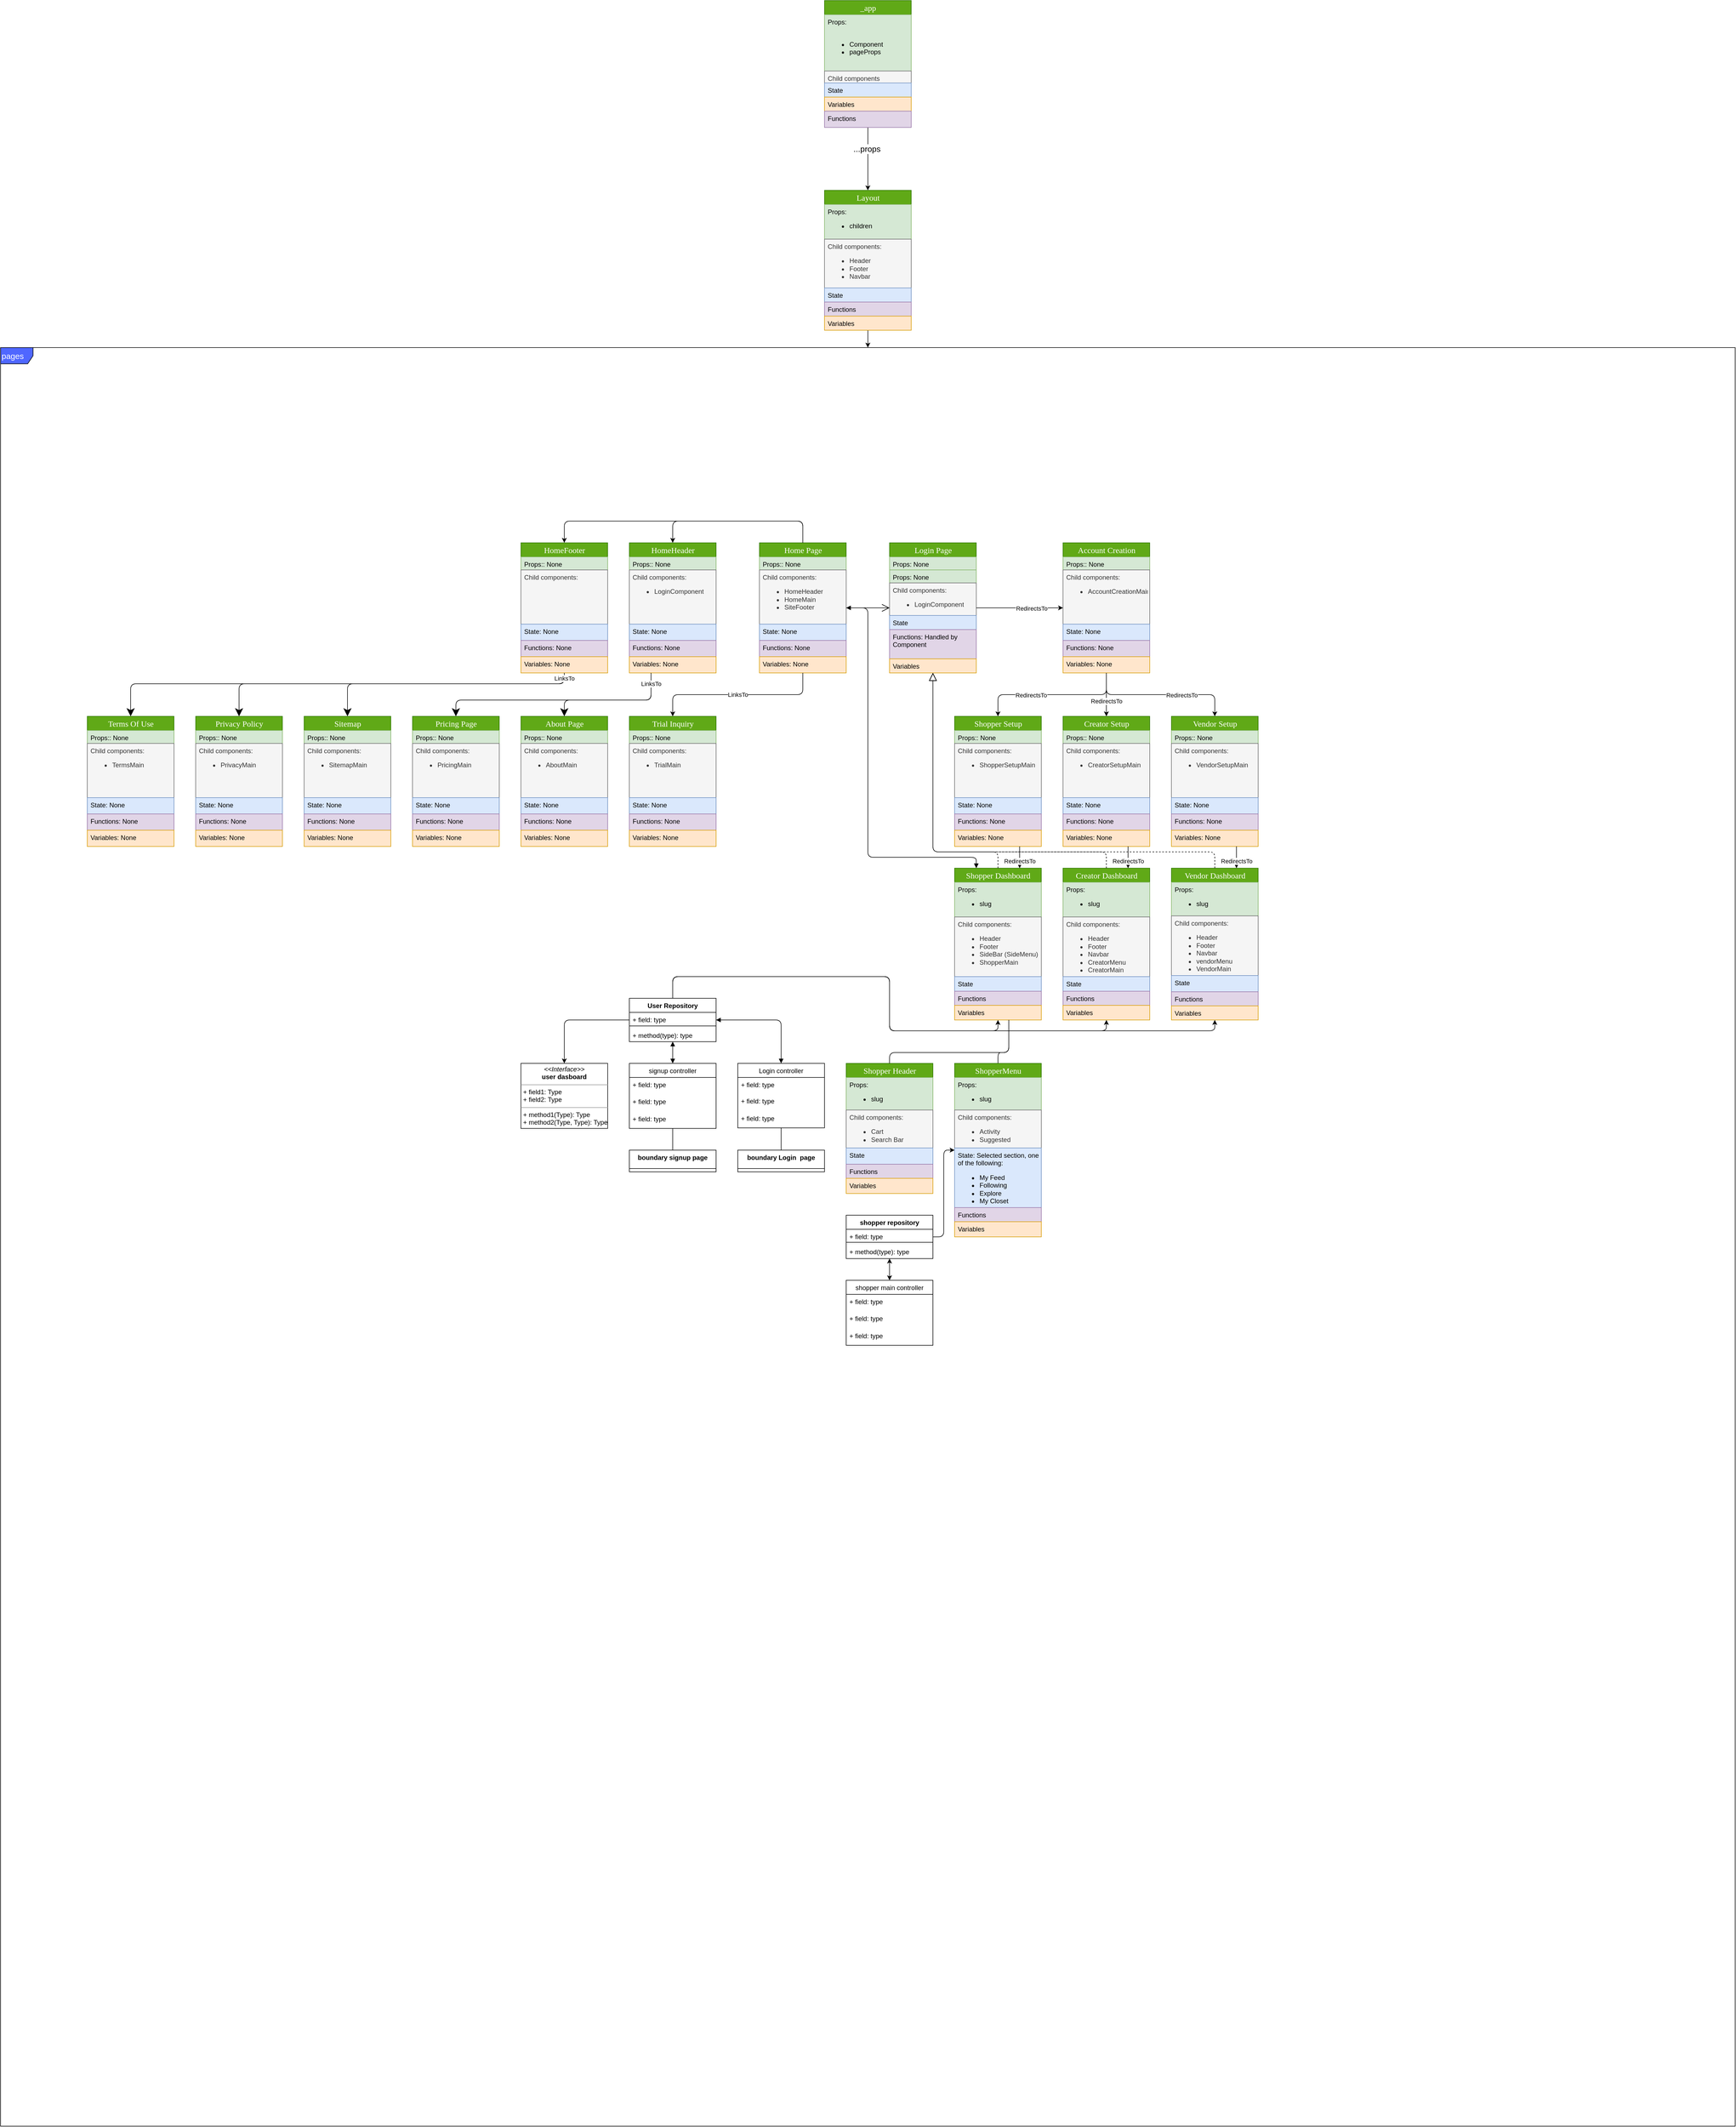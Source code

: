 <mxfile version="15.2.9" type="github" pages="3">
  <diagram name="Page Flow" id="c4acf3e9-155e-7222-9cf6-157b1a14988f">
    <mxGraphModel dx="4070" dy="1495" grid="1" gridSize="10" guides="1" tooltips="1" connect="1" arrows="1" fold="1" page="1" pageScale="1" pageWidth="850" pageHeight="1100" background="none" math="0" shadow="0">
      <root>
        <mxCell id="0" />
        <mxCell id="1" parent="0" />
        <mxCell id="QjU3JXXY-2pWFs3UZOMo-84" value="&lt;font color=&quot;#ffffff&quot;&gt;pages&lt;/font&gt;" style="shape=umlFrame;whiteSpace=wrap;html=1;rounded=0;sketch=0;fontSize=15;fillColor=#4F67FF;align=left;" parent="1" vertex="1">
          <mxGeometry x="-1120" y="920" width="3200" height="3280" as="geometry" />
        </mxCell>
        <mxCell id="QjU3JXXY-2pWFs3UZOMo-28" style="edgeStyle=orthogonalEdgeStyle;rounded=0;orthogonalLoop=1;jettySize=auto;html=1;entryX=0.5;entryY=0;entryDx=0;entryDy=0;fontSize=15;" parent="1" source="QjU3JXXY-2pWFs3UZOMo-2" target="QjU3JXXY-2pWFs3UZOMo-15" edge="1">
          <mxGeometry relative="1" as="geometry" />
        </mxCell>
        <mxCell id="QjU3JXXY-2pWFs3UZOMo-29" value="...props" style="edgeLabel;html=1;align=center;verticalAlign=middle;resizable=0;points=[];fontSize=15;" parent="QjU3JXXY-2pWFs3UZOMo-28" vertex="1" connectable="0">
          <mxGeometry x="-0.336" y="-2" relative="1" as="geometry">
            <mxPoint as="offset" />
          </mxGeometry>
        </mxCell>
        <mxCell id="QjU3JXXY-2pWFs3UZOMo-2" value="_app" style="swimlane;html=1;fontStyle=0;childLayout=stackLayout;horizontal=1;startSize=26;fillColor=#60a917;horizontalStack=0;resizeParent=1;resizeLast=0;collapsible=1;marginBottom=0;swimlaneFillColor=#ffffff;rounded=0;shadow=0;comic=0;labelBackgroundColor=none;strokeWidth=1;fontFamily=Verdana;fontSize=15;align=center;strokeColor=#2D7600;fontColor=#ffffff;" parent="1" vertex="1">
          <mxGeometry x="400" y="280" width="160" height="234" as="geometry" />
        </mxCell>
        <mxCell id="QjU3JXXY-2pWFs3UZOMo-27" value="Props:&lt;br&gt;&lt;br&gt;&lt;ul&gt;&lt;li&gt;Component&lt;/li&gt;&lt;li&gt;pageProps&lt;/li&gt;&lt;/ul&gt;" style="text;html=1;strokeColor=#82b366;align=left;verticalAlign=top;spacingLeft=4;spacingRight=4;whiteSpace=wrap;overflow=hidden;rotatable=0;points=[[0,0.5],[1,0.5]];portConstraint=eastwest;sketch=0;rounded=0;fillColor=#d5e8d4;" parent="QjU3JXXY-2pWFs3UZOMo-2" vertex="1">
          <mxGeometry y="26" width="160" height="104" as="geometry" />
        </mxCell>
        <mxCell id="QjU3JXXY-2pWFs3UZOMo-3" value="Child components" style="text;html=1;strokeColor=#666666;align=left;verticalAlign=top;spacingLeft=4;spacingRight=4;whiteSpace=wrap;overflow=hidden;rotatable=0;points=[[0,0.5],[1,0.5]];portConstraint=eastwest;sketch=0;rounded=0;fillColor=#f5f5f5;fontColor=#333333;" parent="QjU3JXXY-2pWFs3UZOMo-2" vertex="1">
          <mxGeometry y="130" width="160" height="22" as="geometry" />
        </mxCell>
        <mxCell id="QjU3JXXY-2pWFs3UZOMo-4" value="State" style="text;html=1;strokeColor=#6c8ebf;fillColor=#dae8fc;align=left;verticalAlign=top;spacingLeft=4;spacingRight=4;whiteSpace=wrap;overflow=hidden;rotatable=0;points=[[0,0.5],[1,0.5]];portConstraint=eastwest;" parent="QjU3JXXY-2pWFs3UZOMo-2" vertex="1">
          <mxGeometry y="152" width="160" height="26" as="geometry" />
        </mxCell>
        <mxCell id="QjU3JXXY-2pWFs3UZOMo-5" value="Variables&amp;nbsp;" style="text;html=1;strokeColor=#d79b00;fillColor=#ffe6cc;align=left;verticalAlign=top;spacingLeft=4;spacingRight=4;whiteSpace=wrap;overflow=hidden;rotatable=0;points=[[0,0.5],[1,0.5]];portConstraint=eastwest;" parent="QjU3JXXY-2pWFs3UZOMo-2" vertex="1">
          <mxGeometry y="178" width="160" height="26" as="geometry" />
        </mxCell>
        <mxCell id="QjU3JXXY-2pWFs3UZOMo-14" value="Functions&lt;br&gt;" style="text;html=1;strokeColor=#9673a6;fillColor=#e1d5e7;align=left;verticalAlign=top;spacingLeft=4;spacingRight=4;whiteSpace=wrap;overflow=hidden;rotatable=0;points=[[0,0.5],[1,0.5]];portConstraint=eastwest;" parent="QjU3JXXY-2pWFs3UZOMo-2" vertex="1">
          <mxGeometry y="204" width="160" height="30" as="geometry" />
        </mxCell>
        <mxCell id="QjU3JXXY-2pWFs3UZOMo-86" style="edgeStyle=orthogonalEdgeStyle;rounded=0;orthogonalLoop=1;jettySize=auto;html=1;fontSize=15;" parent="1" source="QjU3JXXY-2pWFs3UZOMo-15" target="QjU3JXXY-2pWFs3UZOMo-84" edge="1">
          <mxGeometry relative="1" as="geometry" />
        </mxCell>
        <mxCell id="QjU3JXXY-2pWFs3UZOMo-15" value="Layout" style="swimlane;html=1;fontStyle=0;childLayout=stackLayout;horizontal=1;startSize=26;fillColor=#60a917;horizontalStack=0;resizeParent=1;resizeLast=0;collapsible=1;marginBottom=0;swimlaneFillColor=#ffffff;rounded=0;shadow=0;comic=0;labelBackgroundColor=none;strokeWidth=1;fontFamily=Verdana;fontSize=15;align=center;strokeColor=#2D7600;fontColor=#ffffff;" parent="1" vertex="1">
          <mxGeometry x="400" y="630" width="160" height="258" as="geometry" />
        </mxCell>
        <mxCell id="QjU3JXXY-2pWFs3UZOMo-31" value="Props:&lt;br&gt;&lt;ul&gt;&lt;li&gt;children&lt;/li&gt;&lt;/ul&gt;" style="text;html=1;strokeColor=#82b366;align=left;verticalAlign=top;spacingLeft=4;spacingRight=4;whiteSpace=wrap;overflow=hidden;rotatable=0;points=[[0,0.5],[1,0.5]];portConstraint=eastwest;sketch=0;rounded=0;fillColor=#d5e8d4;" parent="QjU3JXXY-2pWFs3UZOMo-15" vertex="1">
          <mxGeometry y="26" width="160" height="64" as="geometry" />
        </mxCell>
        <mxCell id="QjU3JXXY-2pWFs3UZOMo-16" value="Child components:&lt;br&gt;&lt;ul&gt;&lt;li&gt;Header&lt;/li&gt;&lt;li&gt;Footer&lt;/li&gt;&lt;li&gt;Navbar&lt;/li&gt;&lt;/ul&gt;" style="text;html=1;strokeColor=#666666;align=left;verticalAlign=top;spacingLeft=4;spacingRight=4;whiteSpace=wrap;overflow=hidden;rotatable=0;points=[[0,0.5],[1,0.5]];portConstraint=eastwest;sketch=0;rounded=0;fillColor=#f5f5f5;fontColor=#333333;" parent="QjU3JXXY-2pWFs3UZOMo-15" vertex="1">
          <mxGeometry y="90" width="160" height="90" as="geometry" />
        </mxCell>
        <mxCell id="QjU3JXXY-2pWFs3UZOMo-17" value="State" style="text;html=1;strokeColor=#6c8ebf;fillColor=#dae8fc;align=left;verticalAlign=top;spacingLeft=4;spacingRight=4;whiteSpace=wrap;overflow=hidden;rotatable=0;points=[[0,0.5],[1,0.5]];portConstraint=eastwest;" parent="QjU3JXXY-2pWFs3UZOMo-15" vertex="1">
          <mxGeometry y="180" width="160" height="26" as="geometry" />
        </mxCell>
        <mxCell id="QjU3JXXY-2pWFs3UZOMo-19" value="Functions&lt;br&gt;" style="text;html=1;strokeColor=#9673a6;fillColor=#e1d5e7;align=left;verticalAlign=top;spacingLeft=4;spacingRight=4;whiteSpace=wrap;overflow=hidden;rotatable=0;points=[[0,0.5],[1,0.5]];portConstraint=eastwest;" parent="QjU3JXXY-2pWFs3UZOMo-15" vertex="1">
          <mxGeometry y="206" width="160" height="26" as="geometry" />
        </mxCell>
        <mxCell id="QjU3JXXY-2pWFs3UZOMo-18" value="Variables&amp;nbsp;" style="text;html=1;strokeColor=#d79b00;fillColor=#ffe6cc;align=left;verticalAlign=top;spacingLeft=4;spacingRight=4;whiteSpace=wrap;overflow=hidden;rotatable=0;points=[[0,0.5],[1,0.5]];portConstraint=eastwest;" parent="QjU3JXXY-2pWFs3UZOMo-15" vertex="1">
          <mxGeometry y="232" width="160" height="26" as="geometry" />
        </mxCell>
        <mxCell id="QjU3JXXY-2pWFs3UZOMo-42" value="Home Page" style="swimlane;html=1;fontStyle=0;childLayout=stackLayout;horizontal=1;startSize=26;fillColor=#60a917;horizontalStack=0;resizeParent=1;resizeLast=0;collapsible=1;marginBottom=0;swimlaneFillColor=#ffffff;rounded=0;shadow=0;comic=0;labelBackgroundColor=none;strokeWidth=1;fontFamily=Verdana;fontSize=15;align=center;strokeColor=#2D7600;fontColor=#ffffff;" parent="1" vertex="1">
          <mxGeometry x="280" y="1280" width="160" height="240" as="geometry" />
        </mxCell>
        <mxCell id="QjU3JXXY-2pWFs3UZOMo-43" value="Props:: None&lt;br&gt;" style="text;html=1;strokeColor=#82b366;align=left;verticalAlign=top;spacingLeft=4;spacingRight=4;whiteSpace=wrap;overflow=hidden;rotatable=0;points=[[0,0.5],[1,0.5]];portConstraint=eastwest;sketch=0;rounded=0;fillColor=#d5e8d4;" parent="QjU3JXXY-2pWFs3UZOMo-42" vertex="1">
          <mxGeometry y="26" width="160" height="24" as="geometry" />
        </mxCell>
        <mxCell id="QjU3JXXY-2pWFs3UZOMo-44" value="Child components:&lt;br&gt;&lt;ul&gt;&lt;li&gt;HomeHeader&lt;/li&gt;&lt;li&gt;HomeMain&lt;/li&gt;&lt;li&gt;SiteFooter&lt;span&gt; &lt;/span&gt;&lt;/li&gt;&lt;/ul&gt;" style="text;html=1;strokeColor=#666666;align=left;verticalAlign=top;spacingLeft=4;spacingRight=4;whiteSpace=wrap;overflow=hidden;rotatable=0;points=[[0,0.5],[1,0.5]];portConstraint=eastwest;sketch=0;rounded=0;fillColor=#f5f5f5;fontColor=#333333;" parent="QjU3JXXY-2pWFs3UZOMo-42" vertex="1">
          <mxGeometry y="50" width="160" height="100" as="geometry" />
        </mxCell>
        <mxCell id="QjU3JXXY-2pWFs3UZOMo-45" value="State: None" style="text;html=1;strokeColor=#6c8ebf;fillColor=#dae8fc;align=left;verticalAlign=top;spacingLeft=4;spacingRight=4;whiteSpace=wrap;overflow=hidden;rotatable=0;points=[[0,0.5],[1,0.5]];portConstraint=eastwest;" parent="QjU3JXXY-2pWFs3UZOMo-42" vertex="1">
          <mxGeometry y="150" width="160" height="30" as="geometry" />
        </mxCell>
        <mxCell id="QjU3JXXY-2pWFs3UZOMo-46" value="Functions: None" style="text;html=1;strokeColor=#9673a6;fillColor=#e1d5e7;align=left;verticalAlign=top;spacingLeft=4;spacingRight=4;whiteSpace=wrap;overflow=hidden;rotatable=0;points=[[0,0.5],[1,0.5]];portConstraint=eastwest;" parent="QjU3JXXY-2pWFs3UZOMo-42" vertex="1">
          <mxGeometry y="180" width="160" height="30" as="geometry" />
        </mxCell>
        <mxCell id="QjU3JXXY-2pWFs3UZOMo-47" value="Variables: None&lt;br&gt;" style="text;html=1;strokeColor=#d79b00;fillColor=#ffe6cc;align=left;verticalAlign=top;spacingLeft=4;spacingRight=4;whiteSpace=wrap;overflow=hidden;rotatable=0;points=[[0,0.5],[1,0.5]];portConstraint=eastwest;" parent="QjU3JXXY-2pWFs3UZOMo-42" vertex="1">
          <mxGeometry y="210" width="160" height="30" as="geometry" />
        </mxCell>
        <mxCell id="QjU3JXXY-2pWFs3UZOMo-53" value="Shopper Dashboard" style="swimlane;html=1;fontStyle=0;childLayout=stackLayout;horizontal=1;startSize=26;fillColor=#60a917;horizontalStack=0;resizeParent=1;resizeLast=0;collapsible=1;marginBottom=0;swimlaneFillColor=#ffffff;rounded=0;shadow=0;comic=0;labelBackgroundColor=none;strokeWidth=1;fontFamily=Verdana;fontSize=15;align=center;strokeColor=#2D7600;fontColor=#ffffff;" parent="1" vertex="1">
          <mxGeometry x="640" y="1880" width="160" height="280" as="geometry" />
        </mxCell>
        <mxCell id="QjU3JXXY-2pWFs3UZOMo-54" value="Props:&lt;br&gt;&lt;ul&gt;&lt;li&gt;slug&lt;/li&gt;&lt;/ul&gt;" style="text;html=1;strokeColor=#82b366;align=left;verticalAlign=top;spacingLeft=4;spacingRight=4;whiteSpace=wrap;overflow=hidden;rotatable=0;points=[[0,0.5],[1,0.5]];portConstraint=eastwest;sketch=0;rounded=0;fillColor=#d5e8d4;" parent="QjU3JXXY-2pWFs3UZOMo-53" vertex="1">
          <mxGeometry y="26" width="160" height="64" as="geometry" />
        </mxCell>
        <mxCell id="QjU3JXXY-2pWFs3UZOMo-55" value="Child components:&lt;br&gt;&lt;ul&gt;&lt;li&gt;&lt;span&gt;Header&lt;/span&gt;&lt;/li&gt;&lt;li&gt;&lt;span&gt;Footer&lt;/span&gt;&lt;/li&gt;&lt;li&gt;&lt;span&gt;SideBar (SideMenu)&lt;/span&gt;&lt;/li&gt;&lt;li&gt;ShopperMain&lt;/li&gt;&lt;/ul&gt;" style="text;html=1;strokeColor=#666666;align=left;verticalAlign=top;spacingLeft=4;spacingRight=4;whiteSpace=wrap;overflow=hidden;rotatable=0;points=[[0,0.5],[1,0.5]];portConstraint=eastwest;sketch=0;rounded=0;fillColor=#f5f5f5;fontColor=#333333;" parent="QjU3JXXY-2pWFs3UZOMo-53" vertex="1">
          <mxGeometry y="90" width="160" height="110" as="geometry" />
        </mxCell>
        <mxCell id="QjU3JXXY-2pWFs3UZOMo-56" value="State" style="text;html=1;strokeColor=#6c8ebf;fillColor=#dae8fc;align=left;verticalAlign=top;spacingLeft=4;spacingRight=4;whiteSpace=wrap;overflow=hidden;rotatable=0;points=[[0,0.5],[1,0.5]];portConstraint=eastwest;" parent="QjU3JXXY-2pWFs3UZOMo-53" vertex="1">
          <mxGeometry y="200" width="160" height="27" as="geometry" />
        </mxCell>
        <mxCell id="QjU3JXXY-2pWFs3UZOMo-57" value="Functions&lt;br&gt;" style="text;html=1;strokeColor=#9673a6;fillColor=#e1d5e7;align=left;verticalAlign=top;spacingLeft=4;spacingRight=4;whiteSpace=wrap;overflow=hidden;rotatable=0;points=[[0,0.5],[1,0.5]];portConstraint=eastwest;" parent="QjU3JXXY-2pWFs3UZOMo-53" vertex="1">
          <mxGeometry y="227" width="160" height="26" as="geometry" />
        </mxCell>
        <mxCell id="QjU3JXXY-2pWFs3UZOMo-58" value="Variables&amp;nbsp;" style="text;html=1;strokeColor=#d79b00;fillColor=#ffe6cc;align=left;verticalAlign=top;spacingLeft=4;spacingRight=4;whiteSpace=wrap;overflow=hidden;rotatable=0;points=[[0,0.5],[1,0.5]];portConstraint=eastwest;" parent="QjU3JXXY-2pWFs3UZOMo-53" vertex="1">
          <mxGeometry y="253" width="160" height="27" as="geometry" />
        </mxCell>
        <mxCell id="QjU3JXXY-2pWFs3UZOMo-60" value="Login Page" style="swimlane;html=1;fontStyle=0;childLayout=stackLayout;horizontal=1;startSize=26;fillColor=#60a917;horizontalStack=0;resizeParent=1;resizeLast=0;collapsible=1;marginBottom=0;swimlaneFillColor=#ffffff;rounded=0;shadow=0;comic=0;labelBackgroundColor=none;strokeWidth=1;fontFamily=Verdana;fontSize=15;align=center;strokeColor=#2D7600;fontColor=#ffffff;" parent="1" vertex="1">
          <mxGeometry x="520" y="1280" width="160" height="240" as="geometry" />
        </mxCell>
        <mxCell id="QjU3JXXY-2pWFs3UZOMo-61" value="Props: None" style="text;html=1;strokeColor=#82b366;align=left;verticalAlign=top;spacingLeft=4;spacingRight=4;whiteSpace=wrap;overflow=hidden;rotatable=0;points=[[0,0.5],[1,0.5]];portConstraint=eastwest;sketch=0;rounded=0;fillColor=#d5e8d4;" parent="QjU3JXXY-2pWFs3UZOMo-60" vertex="1">
          <mxGeometry y="26" width="160" height="24" as="geometry" />
        </mxCell>
        <mxCell id="HxADpOiNTDZusiQOzUtG-5" value="Props: None" style="text;html=1;strokeColor=#82b366;align=left;verticalAlign=top;spacingLeft=4;spacingRight=4;whiteSpace=wrap;overflow=hidden;rotatable=0;points=[[0,0.5],[1,0.5]];portConstraint=eastwest;sketch=0;rounded=0;fillColor=#d5e8d4;" parent="QjU3JXXY-2pWFs3UZOMo-60" vertex="1">
          <mxGeometry y="50" width="160" height="24" as="geometry" />
        </mxCell>
        <mxCell id="QjU3JXXY-2pWFs3UZOMo-62" value="Child components:&lt;br&gt;&lt;ul&gt;&lt;li&gt;LoginComponent&lt;/li&gt;&lt;/ul&gt;" style="text;html=1;strokeColor=#666666;align=left;verticalAlign=top;spacingLeft=4;spacingRight=4;whiteSpace=wrap;overflow=hidden;rotatable=0;points=[[0,0.5],[1,0.5]];portConstraint=eastwest;sketch=0;rounded=0;fillColor=#f5f5f5;fontColor=#333333;" parent="QjU3JXXY-2pWFs3UZOMo-60" vertex="1">
          <mxGeometry y="74" width="160" height="60" as="geometry" />
        </mxCell>
        <mxCell id="QjU3JXXY-2pWFs3UZOMo-63" value="State" style="text;html=1;strokeColor=#6c8ebf;fillColor=#dae8fc;align=left;verticalAlign=top;spacingLeft=4;spacingRight=4;whiteSpace=wrap;overflow=hidden;rotatable=0;points=[[0,0.5],[1,0.5]];portConstraint=eastwest;" parent="QjU3JXXY-2pWFs3UZOMo-60" vertex="1">
          <mxGeometry y="134" width="160" height="26" as="geometry" />
        </mxCell>
        <mxCell id="QjU3JXXY-2pWFs3UZOMo-64" value="Functions: Handled by Component" style="text;html=1;strokeColor=#9673a6;fillColor=#e1d5e7;align=left;verticalAlign=top;spacingLeft=4;spacingRight=4;whiteSpace=wrap;overflow=hidden;rotatable=0;points=[[0,0.5],[1,0.5]];portConstraint=eastwest;" parent="QjU3JXXY-2pWFs3UZOMo-60" vertex="1">
          <mxGeometry y="160" width="160" height="54" as="geometry" />
        </mxCell>
        <mxCell id="QjU3JXXY-2pWFs3UZOMo-65" value="Variables&amp;nbsp;" style="text;html=1;strokeColor=#d79b00;fillColor=#ffe6cc;align=left;verticalAlign=top;spacingLeft=4;spacingRight=4;whiteSpace=wrap;overflow=hidden;rotatable=0;points=[[0,0.5],[1,0.5]];portConstraint=eastwest;" parent="QjU3JXXY-2pWFs3UZOMo-60" vertex="1">
          <mxGeometry y="214" width="160" height="26" as="geometry" />
        </mxCell>
        <UserObject label="Vendor Dashboard" link="data:page/id,nNrPbDQTDCdM0eyME7X6" id="QjU3JXXY-2pWFs3UZOMo-106">
          <mxCell style="swimlane;html=1;fontStyle=0;childLayout=stackLayout;horizontal=1;startSize=26;fillColor=#60a917;horizontalStack=0;resizeParent=1;resizeLast=0;collapsible=1;marginBottom=0;swimlaneFillColor=#ffffff;rounded=0;shadow=0;comic=0;labelBackgroundColor=none;strokeWidth=1;fontFamily=Verdana;fontSize=15;align=center;strokeColor=#2D7600;fontColor=#ffffff;" parent="1" vertex="1">
            <mxGeometry x="1040" y="1880" width="160" height="280" as="geometry" />
          </mxCell>
        </UserObject>
        <mxCell id="QjU3JXXY-2pWFs3UZOMo-107" value="Props:&lt;br&gt;&lt;ul&gt;&lt;li&gt;slug&lt;/li&gt;&lt;/ul&gt;" style="text;html=1;strokeColor=#82b366;align=left;verticalAlign=top;spacingLeft=4;spacingRight=4;whiteSpace=wrap;overflow=hidden;rotatable=0;points=[[0,0.5],[1,0.5]];portConstraint=eastwest;sketch=0;rounded=0;fillColor=#d5e8d4;" parent="QjU3JXXY-2pWFs3UZOMo-106" vertex="1">
          <mxGeometry y="26" width="160" height="62" as="geometry" />
        </mxCell>
        <mxCell id="QjU3JXXY-2pWFs3UZOMo-108" value="Child components:&lt;br&gt;&lt;ul&gt;&lt;li&gt;Header&lt;/li&gt;&lt;li&gt;Footer&lt;/li&gt;&lt;li&gt;Navbar&lt;/li&gt;&lt;li&gt;vendorMenu&lt;/li&gt;&lt;li&gt;VendorMain&lt;/li&gt;&lt;/ul&gt;" style="text;html=1;strokeColor=#666666;align=left;verticalAlign=top;spacingLeft=4;spacingRight=4;whiteSpace=wrap;overflow=hidden;rotatable=0;points=[[0,0.5],[1,0.5]];portConstraint=eastwest;sketch=0;rounded=0;fillColor=#f5f5f5;fontColor=#333333;" parent="QjU3JXXY-2pWFs3UZOMo-106" vertex="1">
          <mxGeometry y="88" width="160" height="110" as="geometry" />
        </mxCell>
        <mxCell id="QjU3JXXY-2pWFs3UZOMo-109" value="State" style="text;html=1;strokeColor=#6c8ebf;fillColor=#dae8fc;align=left;verticalAlign=top;spacingLeft=4;spacingRight=4;whiteSpace=wrap;overflow=hidden;rotatable=0;points=[[0,0.5],[1,0.5]];portConstraint=eastwest;" parent="QjU3JXXY-2pWFs3UZOMo-106" vertex="1">
          <mxGeometry y="198" width="160" height="30" as="geometry" />
        </mxCell>
        <mxCell id="QjU3JXXY-2pWFs3UZOMo-110" value="Functions&lt;br&gt;" style="text;html=1;strokeColor=#9673a6;fillColor=#e1d5e7;align=left;verticalAlign=top;spacingLeft=4;spacingRight=4;whiteSpace=wrap;overflow=hidden;rotatable=0;points=[[0,0.5],[1,0.5]];portConstraint=eastwest;" parent="QjU3JXXY-2pWFs3UZOMo-106" vertex="1">
          <mxGeometry y="228" width="160" height="26" as="geometry" />
        </mxCell>
        <mxCell id="QjU3JXXY-2pWFs3UZOMo-111" value="Variables&amp;nbsp;" style="text;html=1;strokeColor=#d79b00;fillColor=#ffe6cc;align=left;verticalAlign=top;spacingLeft=4;spacingRight=4;whiteSpace=wrap;overflow=hidden;rotatable=0;points=[[0,0.5],[1,0.5]];portConstraint=eastwest;" parent="QjU3JXXY-2pWFs3UZOMo-106" vertex="1">
          <mxGeometry y="254" width="160" height="26" as="geometry" />
        </mxCell>
        <UserObject label="Creator Dashboard" link="data:page/id,4088qCVGhdifxttrziGU" id="QjU3JXXY-2pWFs3UZOMo-112">
          <mxCell style="swimlane;html=1;fontStyle=0;childLayout=stackLayout;horizontal=1;startSize=26;fillColor=#60a917;horizontalStack=0;resizeParent=1;resizeLast=0;collapsible=1;marginBottom=0;swimlaneFillColor=#ffffff;rounded=0;shadow=0;comic=0;labelBackgroundColor=none;strokeWidth=1;fontFamily=Verdana;fontSize=15;align=center;strokeColor=#2D7600;fontColor=#ffffff;" parent="1" vertex="1">
            <mxGeometry x="840" y="1880" width="160" height="280" as="geometry" />
          </mxCell>
        </UserObject>
        <mxCell id="QjU3JXXY-2pWFs3UZOMo-113" value="Props:&lt;br&gt;&lt;ul&gt;&lt;li&gt;slug&lt;/li&gt;&lt;/ul&gt;" style="text;html=1;strokeColor=#82b366;align=left;verticalAlign=top;spacingLeft=4;spacingRight=4;whiteSpace=wrap;overflow=hidden;rotatable=0;points=[[0,0.5],[1,0.5]];portConstraint=eastwest;sketch=0;rounded=0;fillColor=#d5e8d4;" parent="QjU3JXXY-2pWFs3UZOMo-112" vertex="1">
          <mxGeometry y="26" width="160" height="64" as="geometry" />
        </mxCell>
        <mxCell id="QjU3JXXY-2pWFs3UZOMo-114" value="Child components:&lt;br&gt;&lt;ul&gt;&lt;li&gt;Header&lt;/li&gt;&lt;li&gt;Footer&lt;/li&gt;&lt;li&gt;Navbar&lt;/li&gt;&lt;li&gt;CreatorMenu&lt;/li&gt;&lt;li&gt;CreatorMain&lt;/li&gt;&lt;/ul&gt;" style="text;html=1;strokeColor=#666666;align=left;verticalAlign=top;spacingLeft=4;spacingRight=4;whiteSpace=wrap;overflow=hidden;rotatable=0;points=[[0,0.5],[1,0.5]];portConstraint=eastwest;sketch=0;rounded=0;fillColor=#f5f5f5;fontColor=#333333;" parent="QjU3JXXY-2pWFs3UZOMo-112" vertex="1">
          <mxGeometry y="90" width="160" height="110" as="geometry" />
        </mxCell>
        <mxCell id="QjU3JXXY-2pWFs3UZOMo-115" value="State" style="text;html=1;strokeColor=#6c8ebf;fillColor=#dae8fc;align=left;verticalAlign=top;spacingLeft=4;spacingRight=4;whiteSpace=wrap;overflow=hidden;rotatable=0;points=[[0,0.5],[1,0.5]];portConstraint=eastwest;" parent="QjU3JXXY-2pWFs3UZOMo-112" vertex="1">
          <mxGeometry y="200" width="160" height="27" as="geometry" />
        </mxCell>
        <mxCell id="QjU3JXXY-2pWFs3UZOMo-116" value="Functions&lt;br&gt;" style="text;html=1;strokeColor=#9673a6;fillColor=#e1d5e7;align=left;verticalAlign=top;spacingLeft=4;spacingRight=4;whiteSpace=wrap;overflow=hidden;rotatable=0;points=[[0,0.5],[1,0.5]];portConstraint=eastwest;" parent="QjU3JXXY-2pWFs3UZOMo-112" vertex="1">
          <mxGeometry y="227" width="160" height="26" as="geometry" />
        </mxCell>
        <mxCell id="QjU3JXXY-2pWFs3UZOMo-117" value="Variables&amp;nbsp;" style="text;html=1;strokeColor=#d79b00;fillColor=#ffe6cc;align=left;verticalAlign=top;spacingLeft=4;spacingRight=4;whiteSpace=wrap;overflow=hidden;rotatable=0;points=[[0,0.5],[1,0.5]];portConstraint=eastwest;" parent="QjU3JXXY-2pWFs3UZOMo-112" vertex="1">
          <mxGeometry y="253" width="160" height="27" as="geometry" />
        </mxCell>
        <mxCell id="ASHqUuI7pZNee8ydB6nJ-18" value="" style="endArrow=block;dashed=1;endFill=0;endSize=12;html=1;edgeStyle=orthogonalEdgeStyle;" parent="1" source="QjU3JXXY-2pWFs3UZOMo-112" target="QjU3JXXY-2pWFs3UZOMo-60" edge="1">
          <mxGeometry width="160" relative="1" as="geometry">
            <mxPoint x="90" y="1230" as="sourcePoint" />
            <mxPoint x="340" y="1192" as="targetPoint" />
            <Array as="points">
              <mxPoint x="920" y="1850" />
              <mxPoint x="600" y="1850" />
            </Array>
          </mxGeometry>
        </mxCell>
        <mxCell id="ASHqUuI7pZNee8ydB6nJ-19" value="" style="endArrow=block;dashed=1;endFill=0;endSize=12;html=1;edgeStyle=orthogonalEdgeStyle;" parent="1" source="QjU3JXXY-2pWFs3UZOMo-106" target="QjU3JXXY-2pWFs3UZOMo-60" edge="1">
          <mxGeometry width="160" relative="1" as="geometry">
            <mxPoint x="270" y="1250" as="sourcePoint" />
            <mxPoint x="430" y="1250" as="targetPoint" />
            <Array as="points">
              <mxPoint x="1120" y="1850" />
              <mxPoint x="600" y="1850" />
            </Array>
          </mxGeometry>
        </mxCell>
        <mxCell id="ASHqUuI7pZNee8ydB6nJ-20" value="" style="endArrow=block;dashed=1;endFill=0;endSize=12;html=1;edgeStyle=orthogonalEdgeStyle;" parent="1" source="QjU3JXXY-2pWFs3UZOMo-53" target="QjU3JXXY-2pWFs3UZOMo-60" edge="1">
          <mxGeometry width="160" relative="1" as="geometry">
            <mxPoint x="530" y="1190" as="sourcePoint" />
            <mxPoint x="690" y="1190" as="targetPoint" />
            <Array as="points">
              <mxPoint x="720" y="1850" />
              <mxPoint x="600" y="1850" />
            </Array>
          </mxGeometry>
        </mxCell>
        <mxCell id="ASHqUuI7pZNee8ydB6nJ-35" style="edgeStyle=orthogonalEdgeStyle;rounded=1;orthogonalLoop=1;jettySize=auto;html=1;" parent="1" source="ASHqUuI7pZNee8ydB6nJ-21" target="ASHqUuI7pZNee8ydB6nJ-33" edge="1">
          <mxGeometry relative="1" as="geometry" />
        </mxCell>
        <mxCell id="ASHqUuI7pZNee8ydB6nJ-21" value="User Repository" style="swimlane;fontStyle=1;align=center;verticalAlign=top;childLayout=stackLayout;horizontal=1;startSize=26;horizontalStack=0;resizeParent=1;resizeParentMax=0;resizeLast=0;collapsible=1;marginBottom=0;" parent="1" vertex="1">
          <mxGeometry x="40" y="2120" width="160" height="80" as="geometry" />
        </mxCell>
        <mxCell id="ASHqUuI7pZNee8ydB6nJ-22" value="+ field: type" style="text;strokeColor=none;fillColor=none;align=left;verticalAlign=top;spacingLeft=4;spacingRight=4;overflow=hidden;rotatable=0;points=[[0,0.5],[1,0.5]];portConstraint=eastwest;" parent="ASHqUuI7pZNee8ydB6nJ-21" vertex="1">
          <mxGeometry y="26" width="160" height="21" as="geometry" />
        </mxCell>
        <mxCell id="ASHqUuI7pZNee8ydB6nJ-23" value="" style="line;strokeWidth=1;fillColor=none;align=left;verticalAlign=middle;spacingTop=-1;spacingLeft=3;spacingRight=3;rotatable=0;labelPosition=right;points=[];portConstraint=eastwest;" parent="ASHqUuI7pZNee8ydB6nJ-21" vertex="1">
          <mxGeometry y="47" width="160" height="8" as="geometry" />
        </mxCell>
        <mxCell id="ASHqUuI7pZNee8ydB6nJ-24" value="+ method(type): type" style="text;strokeColor=none;fillColor=none;align=left;verticalAlign=top;spacingLeft=4;spacingRight=4;overflow=hidden;rotatable=0;points=[[0,0.5],[1,0.5]];portConstraint=eastwest;" parent="ASHqUuI7pZNee8ydB6nJ-21" vertex="1">
          <mxGeometry y="55" width="160" height="25" as="geometry" />
        </mxCell>
        <mxCell id="ASHqUuI7pZNee8ydB6nJ-29" value="" style="endArrow=open;endFill=1;endSize=12;html=1;" parent="1" source="QjU3JXXY-2pWFs3UZOMo-42" target="QjU3JXXY-2pWFs3UZOMo-60" edge="1">
          <mxGeometry width="160" relative="1" as="geometry">
            <mxPoint x="90" y="1150" as="sourcePoint" />
            <mxPoint x="250" y="1150" as="targetPoint" />
          </mxGeometry>
        </mxCell>
        <mxCell id="ASHqUuI7pZNee8ydB6nJ-33" value="&lt;p style=&quot;margin: 0px ; margin-top: 4px ; text-align: center&quot;&gt;&lt;i&gt;&amp;lt;&amp;lt;Interface&amp;gt;&amp;gt;&lt;/i&gt;&lt;br&gt;&lt;b&gt;user dasboard&lt;/b&gt;&lt;/p&gt;&lt;hr size=&quot;1&quot;&gt;&lt;p style=&quot;margin: 0px ; margin-left: 4px&quot;&gt;+ field1: Type&lt;br&gt;+ field2: Type&lt;/p&gt;&lt;hr size=&quot;1&quot;&gt;&lt;p style=&quot;margin: 0px ; margin-left: 4px&quot;&gt;+ method1(Type): Type&lt;br&gt;+ method2(Type, Type): Type&lt;/p&gt;" style="verticalAlign=top;align=left;overflow=fill;fontSize=12;fontFamily=Helvetica;html=1;" parent="1" vertex="1">
          <mxGeometry x="-160" y="2240" width="160" height="120" as="geometry" />
        </mxCell>
        <mxCell id="ASHqUuI7pZNee8ydB6nJ-43" value="signup controller" style="swimlane;fontStyle=0;childLayout=stackLayout;horizontal=1;startSize=26;fillColor=none;horizontalStack=0;resizeParent=1;resizeParentMax=0;resizeLast=0;collapsible=1;marginBottom=0;" parent="1" vertex="1">
          <mxGeometry x="40" y="2240" width="160" height="120" as="geometry" />
        </mxCell>
        <mxCell id="ASHqUuI7pZNee8ydB6nJ-44" value="+ field: type" style="text;strokeColor=none;fillColor=none;align=left;verticalAlign=top;spacingLeft=4;spacingRight=4;overflow=hidden;rotatable=0;points=[[0,0.5],[1,0.5]];portConstraint=eastwest;" parent="ASHqUuI7pZNee8ydB6nJ-43" vertex="1">
          <mxGeometry y="26" width="160" height="31" as="geometry" />
        </mxCell>
        <mxCell id="ASHqUuI7pZNee8ydB6nJ-45" value="+ field: type" style="text;strokeColor=none;fillColor=none;align=left;verticalAlign=top;spacingLeft=4;spacingRight=4;overflow=hidden;rotatable=0;points=[[0,0.5],[1,0.5]];portConstraint=eastwest;" parent="ASHqUuI7pZNee8ydB6nJ-43" vertex="1">
          <mxGeometry y="57" width="160" height="32" as="geometry" />
        </mxCell>
        <mxCell id="ASHqUuI7pZNee8ydB6nJ-46" value="+ field: type" style="text;strokeColor=none;fillColor=none;align=left;verticalAlign=top;spacingLeft=4;spacingRight=4;overflow=hidden;rotatable=0;points=[[0,0.5],[1,0.5]];portConstraint=eastwest;" parent="ASHqUuI7pZNee8ydB6nJ-43" vertex="1">
          <mxGeometry y="89" width="160" height="31" as="geometry" />
        </mxCell>
        <mxCell id="ASHqUuI7pZNee8ydB6nJ-53" value="" style="endArrow=block;startArrow=block;endFill=1;startFill=1;html=1;edgeStyle=orthogonalEdgeStyle;" parent="1" source="ASHqUuI7pZNee8ydB6nJ-43" target="ASHqUuI7pZNee8ydB6nJ-21" edge="1">
          <mxGeometry width="160" relative="1" as="geometry">
            <mxPoint x="-10" y="1900" as="sourcePoint" />
            <mxPoint x="340" y="1870" as="targetPoint" />
          </mxGeometry>
        </mxCell>
        <mxCell id="ASHqUuI7pZNee8ydB6nJ-55" value="" style="endArrow=block;startArrow=block;endFill=1;startFill=1;html=1;edgeStyle=orthogonalEdgeStyle;" parent="1" source="ASHqUuI7pZNee8ydB6nJ-21" target="ASHqUuI7pZNee8ydB6nJ-47" edge="1">
          <mxGeometry width="160" relative="1" as="geometry">
            <mxPoint x="380" y="1870" as="sourcePoint" />
            <mxPoint x="540" y="1750" as="targetPoint" />
          </mxGeometry>
        </mxCell>
        <mxCell id="ASHqUuI7pZNee8ydB6nJ-62" value="boundary signup page" style="swimlane;fontStyle=1;align=center;verticalAlign=top;childLayout=stackLayout;horizontal=1;startSize=34;horizontalStack=0;resizeParent=1;resizeParentMax=0;resizeLast=0;collapsible=1;marginBottom=0;" parent="1" vertex="1">
          <mxGeometry x="40" y="2400" width="160" height="40" as="geometry" />
        </mxCell>
        <mxCell id="ASHqUuI7pZNee8ydB6nJ-65" value="boundary Login  page" style="swimlane;fontStyle=1;align=center;verticalAlign=top;childLayout=stackLayout;horizontal=1;startSize=34;horizontalStack=0;resizeParent=1;resizeParentMax=0;resizeLast=0;collapsible=1;marginBottom=0;" parent="1" vertex="1">
          <mxGeometry x="240" y="2400" width="160" height="40" as="geometry" />
        </mxCell>
        <mxCell id="ASHqUuI7pZNee8ydB6nJ-67" value="" style="endArrow=none;html=1;rounded=0;" parent="1" source="ASHqUuI7pZNee8ydB6nJ-62" target="ASHqUuI7pZNee8ydB6nJ-46" edge="1">
          <mxGeometry relative="1" as="geometry">
            <mxPoint x="130" y="1940" as="sourcePoint" />
            <mxPoint x="290" y="1940" as="targetPoint" />
          </mxGeometry>
        </mxCell>
        <mxCell id="_02DjtNMK4Eb3W8Fh0LB-14" value="" style="endArrow=block;startArrow=block;endFill=1;startFill=1;html=1;edgeStyle=orthogonalEdgeStyle;" parent="1" source="QjU3JXXY-2pWFs3UZOMo-42" target="QjU3JXXY-2pWFs3UZOMo-53" edge="1">
          <mxGeometry width="160" relative="1" as="geometry">
            <mxPoint x="50" y="1220" as="sourcePoint" />
            <mxPoint x="21" y="1460" as="targetPoint" />
            <Array as="points">
              <mxPoint x="480" y="1400" />
              <mxPoint x="480" y="1860" />
              <mxPoint x="680" y="1860" />
            </Array>
          </mxGeometry>
        </mxCell>
        <mxCell id="dCwoUX2uS_OW_NThropL-17" value="shopper repository" style="swimlane;fontStyle=1;align=center;verticalAlign=top;childLayout=stackLayout;horizontal=1;startSize=26;horizontalStack=0;resizeParent=1;resizeParentMax=0;resizeLast=0;collapsible=1;marginBottom=0;" parent="1" vertex="1">
          <mxGeometry x="440" y="2520" width="160" height="80" as="geometry" />
        </mxCell>
        <mxCell id="dCwoUX2uS_OW_NThropL-18" value="+ field: type" style="text;strokeColor=none;fillColor=none;align=left;verticalAlign=top;spacingLeft=4;spacingRight=4;overflow=hidden;rotatable=0;points=[[0,0.5],[1,0.5]];portConstraint=eastwest;" parent="dCwoUX2uS_OW_NThropL-17" vertex="1">
          <mxGeometry y="26" width="160" height="20" as="geometry" />
        </mxCell>
        <mxCell id="dCwoUX2uS_OW_NThropL-19" value="" style="line;strokeWidth=1;fillColor=none;align=left;verticalAlign=middle;spacingTop=-1;spacingLeft=3;spacingRight=3;rotatable=0;labelPosition=right;points=[];portConstraint=eastwest;" parent="dCwoUX2uS_OW_NThropL-17" vertex="1">
          <mxGeometry y="46" width="160" height="8" as="geometry" />
        </mxCell>
        <mxCell id="dCwoUX2uS_OW_NThropL-20" value="+ method(type): type" style="text;strokeColor=none;fillColor=none;align=left;verticalAlign=top;spacingLeft=4;spacingRight=4;overflow=hidden;rotatable=0;points=[[0,0.5],[1,0.5]];portConstraint=eastwest;" parent="dCwoUX2uS_OW_NThropL-17" vertex="1">
          <mxGeometry y="54" width="160" height="26" as="geometry" />
        </mxCell>
        <mxCell id="14DQJMOeIjTHg0pRHyA--13" style="edgeStyle=orthogonalEdgeStyle;rounded=0;orthogonalLoop=1;jettySize=auto;html=1;exitX=0.5;exitY=1;exitDx=0;exitDy=0;entryX=0.497;entryY=1.011;entryDx=0;entryDy=0;entryPerimeter=0;" parent="dCwoUX2uS_OW_NThropL-17" source="dCwoUX2uS_OW_NThropL-17" target="dCwoUX2uS_OW_NThropL-20" edge="1">
          <mxGeometry relative="1" as="geometry" />
        </mxCell>
        <mxCell id="14DQJMOeIjTHg0pRHyA--1" style="edgeStyle=orthogonalEdgeStyle;rounded=1;orthogonalLoop=1;jettySize=auto;html=1;" parent="1" source="dCwoUX2uS_OW_NThropL-17" target="BQAjQg9iaMsQocKrUO1B-170" edge="1">
          <mxGeometry relative="1" as="geometry">
            <mxPoint x="240" y="2369" as="targetPoint" />
          </mxGeometry>
        </mxCell>
        <mxCell id="14DQJMOeIjTHg0pRHyA--3" value="shopper main controller" style="swimlane;fontStyle=0;childLayout=stackLayout;horizontal=1;startSize=26;fillColor=none;horizontalStack=0;resizeParent=1;resizeParentMax=0;resizeLast=0;collapsible=1;marginBottom=0;" parent="1" vertex="1">
          <mxGeometry x="440" y="2640" width="160" height="120" as="geometry" />
        </mxCell>
        <mxCell id="14DQJMOeIjTHg0pRHyA--4" value="+ field: type" style="text;strokeColor=none;fillColor=none;align=left;verticalAlign=top;spacingLeft=4;spacingRight=4;overflow=hidden;rotatable=0;points=[[0,0.5],[1,0.5]];portConstraint=eastwest;" parent="14DQJMOeIjTHg0pRHyA--3" vertex="1">
          <mxGeometry y="26" width="160" height="31" as="geometry" />
        </mxCell>
        <mxCell id="14DQJMOeIjTHg0pRHyA--5" value="+ field: type" style="text;strokeColor=none;fillColor=none;align=left;verticalAlign=top;spacingLeft=4;spacingRight=4;overflow=hidden;rotatable=0;points=[[0,0.5],[1,0.5]];portConstraint=eastwest;" parent="14DQJMOeIjTHg0pRHyA--3" vertex="1">
          <mxGeometry y="57" width="160" height="32" as="geometry" />
        </mxCell>
        <mxCell id="14DQJMOeIjTHg0pRHyA--6" value="+ field: type" style="text;strokeColor=none;fillColor=none;align=left;verticalAlign=top;spacingLeft=4;spacingRight=4;overflow=hidden;rotatable=0;points=[[0,0.5],[1,0.5]];portConstraint=eastwest;" parent="14DQJMOeIjTHg0pRHyA--3" vertex="1">
          <mxGeometry y="89" width="160" height="31" as="geometry" />
        </mxCell>
        <mxCell id="14DQJMOeIjTHg0pRHyA--7" value="" style="endArrow=classic;startArrow=classic;html=1;" parent="1" source="14DQJMOeIjTHg0pRHyA--3" target="dCwoUX2uS_OW_NThropL-17" edge="1">
          <mxGeometry width="50" height="50" relative="1" as="geometry">
            <mxPoint x="-540" y="1550" as="sourcePoint" />
            <mxPoint x="-530" y="1650" as="targetPoint" />
          </mxGeometry>
        </mxCell>
        <mxCell id="ASHqUuI7pZNee8ydB6nJ-47" value="Login controller" style="swimlane;fontStyle=0;childLayout=stackLayout;horizontal=1;startSize=26;fillColor=none;horizontalStack=0;resizeParent=1;resizeParentMax=0;resizeLast=0;collapsible=1;marginBottom=0;" parent="1" vertex="1">
          <mxGeometry x="240" y="2240" width="160" height="119" as="geometry" />
        </mxCell>
        <mxCell id="ASHqUuI7pZNee8ydB6nJ-48" value="+ field: type" style="text;strokeColor=none;fillColor=none;align=left;verticalAlign=top;spacingLeft=4;spacingRight=4;overflow=hidden;rotatable=0;points=[[0,0.5],[1,0.5]];portConstraint=eastwest;" parent="ASHqUuI7pZNee8ydB6nJ-47" vertex="1">
          <mxGeometry y="26" width="160" height="30" as="geometry" />
        </mxCell>
        <mxCell id="ASHqUuI7pZNee8ydB6nJ-49" value="+ field: type" style="text;strokeColor=none;fillColor=none;align=left;verticalAlign=top;spacingLeft=4;spacingRight=4;overflow=hidden;rotatable=0;points=[[0,0.5],[1,0.5]];portConstraint=eastwest;" parent="ASHqUuI7pZNee8ydB6nJ-47" vertex="1">
          <mxGeometry y="56" width="160" height="32" as="geometry" />
        </mxCell>
        <mxCell id="ASHqUuI7pZNee8ydB6nJ-50" value="+ field: type" style="text;strokeColor=none;fillColor=none;align=left;verticalAlign=top;spacingLeft=4;spacingRight=4;overflow=hidden;rotatable=0;points=[[0,0.5],[1,0.5]];portConstraint=eastwest;" parent="ASHqUuI7pZNee8ydB6nJ-47" vertex="1">
          <mxGeometry y="88" width="160" height="31" as="geometry" />
        </mxCell>
        <mxCell id="14DQJMOeIjTHg0pRHyA--9" value="" style="endArrow=none;html=1;rounded=0;" parent="1" source="ASHqUuI7pZNee8ydB6nJ-65" target="ASHqUuI7pZNee8ydB6nJ-47" edge="1">
          <mxGeometry relative="1" as="geometry">
            <mxPoint x="478.96" y="2308.988" as="sourcePoint" />
            <mxPoint x="469" y="1890" as="targetPoint" />
          </mxGeometry>
        </mxCell>
        <mxCell id="BQAjQg9iaMsQocKrUO1B-1" value="About Page" style="swimlane;html=1;fontStyle=0;childLayout=stackLayout;horizontal=1;startSize=26;fillColor=#60a917;horizontalStack=0;resizeParent=1;resizeLast=0;collapsible=1;marginBottom=0;swimlaneFillColor=#ffffff;rounded=0;shadow=0;comic=0;labelBackgroundColor=none;strokeWidth=1;fontFamily=Verdana;fontSize=15;align=center;strokeColor=#2D7600;fontColor=#ffffff;" parent="1" vertex="1">
          <mxGeometry x="-160" y="1600" width="160" height="240" as="geometry" />
        </mxCell>
        <mxCell id="BQAjQg9iaMsQocKrUO1B-2" value="Props:: None&lt;br&gt;" style="text;html=1;strokeColor=#82b366;align=left;verticalAlign=top;spacingLeft=4;spacingRight=4;whiteSpace=wrap;overflow=hidden;rotatable=0;points=[[0,0.5],[1,0.5]];portConstraint=eastwest;sketch=0;rounded=0;fillColor=#d5e8d4;" parent="BQAjQg9iaMsQocKrUO1B-1" vertex="1">
          <mxGeometry y="26" width="160" height="24" as="geometry" />
        </mxCell>
        <mxCell id="BQAjQg9iaMsQocKrUO1B-3" value="Child components:&lt;br&gt;&lt;ul&gt;&lt;li&gt;AboutMain&lt;/li&gt;&lt;/ul&gt;" style="text;html=1;strokeColor=#666666;align=left;verticalAlign=top;spacingLeft=4;spacingRight=4;whiteSpace=wrap;overflow=hidden;rotatable=0;points=[[0,0.5],[1,0.5]];portConstraint=eastwest;sketch=0;rounded=0;fillColor=#f5f5f5;fontColor=#333333;" parent="BQAjQg9iaMsQocKrUO1B-1" vertex="1">
          <mxGeometry y="50" width="160" height="100" as="geometry" />
        </mxCell>
        <mxCell id="BQAjQg9iaMsQocKrUO1B-4" value="State: None" style="text;html=1;strokeColor=#6c8ebf;fillColor=#dae8fc;align=left;verticalAlign=top;spacingLeft=4;spacingRight=4;whiteSpace=wrap;overflow=hidden;rotatable=0;points=[[0,0.5],[1,0.5]];portConstraint=eastwest;" parent="BQAjQg9iaMsQocKrUO1B-1" vertex="1">
          <mxGeometry y="150" width="160" height="30" as="geometry" />
        </mxCell>
        <mxCell id="BQAjQg9iaMsQocKrUO1B-5" value="Functions: None" style="text;html=1;strokeColor=#9673a6;fillColor=#e1d5e7;align=left;verticalAlign=top;spacingLeft=4;spacingRight=4;whiteSpace=wrap;overflow=hidden;rotatable=0;points=[[0,0.5],[1,0.5]];portConstraint=eastwest;" parent="BQAjQg9iaMsQocKrUO1B-1" vertex="1">
          <mxGeometry y="180" width="160" height="30" as="geometry" />
        </mxCell>
        <mxCell id="BQAjQg9iaMsQocKrUO1B-6" value="Variables: None&lt;br&gt;" style="text;html=1;strokeColor=#d79b00;fillColor=#ffe6cc;align=left;verticalAlign=top;spacingLeft=4;spacingRight=4;whiteSpace=wrap;overflow=hidden;rotatable=0;points=[[0,0.5],[1,0.5]];portConstraint=eastwest;" parent="BQAjQg9iaMsQocKrUO1B-1" vertex="1">
          <mxGeometry y="210" width="160" height="30" as="geometry" />
        </mxCell>
        <mxCell id="BQAjQg9iaMsQocKrUO1B-7" value="Pricing Page" style="swimlane;html=1;fontStyle=0;childLayout=stackLayout;horizontal=1;startSize=26;fillColor=#60a917;horizontalStack=0;resizeParent=1;resizeLast=0;collapsible=1;marginBottom=0;swimlaneFillColor=#ffffff;rounded=0;shadow=0;comic=0;labelBackgroundColor=none;strokeWidth=1;fontFamily=Verdana;fontSize=15;align=center;strokeColor=#2D7600;fontColor=#ffffff;" parent="1" vertex="1">
          <mxGeometry x="-360" y="1600" width="160" height="240" as="geometry" />
        </mxCell>
        <mxCell id="BQAjQg9iaMsQocKrUO1B-8" value="Props:: None&lt;br&gt;" style="text;html=1;strokeColor=#82b366;align=left;verticalAlign=top;spacingLeft=4;spacingRight=4;whiteSpace=wrap;overflow=hidden;rotatable=0;points=[[0,0.5],[1,0.5]];portConstraint=eastwest;sketch=0;rounded=0;fillColor=#d5e8d4;" parent="BQAjQg9iaMsQocKrUO1B-7" vertex="1">
          <mxGeometry y="26" width="160" height="24" as="geometry" />
        </mxCell>
        <mxCell id="BQAjQg9iaMsQocKrUO1B-9" value="Child components:&lt;br&gt;&lt;ul&gt;&lt;li&gt;PricingMain&lt;/li&gt;&lt;/ul&gt;" style="text;html=1;strokeColor=#666666;align=left;verticalAlign=top;spacingLeft=4;spacingRight=4;whiteSpace=wrap;overflow=hidden;rotatable=0;points=[[0,0.5],[1,0.5]];portConstraint=eastwest;sketch=0;rounded=0;fillColor=#f5f5f5;fontColor=#333333;" parent="BQAjQg9iaMsQocKrUO1B-7" vertex="1">
          <mxGeometry y="50" width="160" height="100" as="geometry" />
        </mxCell>
        <mxCell id="BQAjQg9iaMsQocKrUO1B-10" value="State: None" style="text;html=1;strokeColor=#6c8ebf;fillColor=#dae8fc;align=left;verticalAlign=top;spacingLeft=4;spacingRight=4;whiteSpace=wrap;overflow=hidden;rotatable=0;points=[[0,0.5],[1,0.5]];portConstraint=eastwest;" parent="BQAjQg9iaMsQocKrUO1B-7" vertex="1">
          <mxGeometry y="150" width="160" height="30" as="geometry" />
        </mxCell>
        <mxCell id="BQAjQg9iaMsQocKrUO1B-11" value="Functions: None" style="text;html=1;strokeColor=#9673a6;fillColor=#e1d5e7;align=left;verticalAlign=top;spacingLeft=4;spacingRight=4;whiteSpace=wrap;overflow=hidden;rotatable=0;points=[[0,0.5],[1,0.5]];portConstraint=eastwest;" parent="BQAjQg9iaMsQocKrUO1B-7" vertex="1">
          <mxGeometry y="180" width="160" height="30" as="geometry" />
        </mxCell>
        <mxCell id="BQAjQg9iaMsQocKrUO1B-12" value="Variables: None&lt;br&gt;" style="text;html=1;strokeColor=#d79b00;fillColor=#ffe6cc;align=left;verticalAlign=top;spacingLeft=4;spacingRight=4;whiteSpace=wrap;overflow=hidden;rotatable=0;points=[[0,0.5],[1,0.5]];portConstraint=eastwest;" parent="BQAjQg9iaMsQocKrUO1B-7" vertex="1">
          <mxGeometry y="210" width="160" height="30" as="geometry" />
        </mxCell>
        <mxCell id="BQAjQg9iaMsQocKrUO1B-13" value="HomeHeader" style="swimlane;html=1;fontStyle=0;childLayout=stackLayout;horizontal=1;startSize=26;fillColor=#60a917;horizontalStack=0;resizeParent=1;resizeLast=0;collapsible=1;marginBottom=0;swimlaneFillColor=#ffffff;rounded=0;shadow=0;comic=0;labelBackgroundColor=none;strokeWidth=1;fontFamily=Verdana;fontSize=15;align=center;strokeColor=#2D7600;fontColor=#ffffff;" parent="1" vertex="1">
          <mxGeometry x="40" y="1280" width="160" height="240" as="geometry" />
        </mxCell>
        <mxCell id="BQAjQg9iaMsQocKrUO1B-14" value="Props:: None&lt;br&gt;" style="text;html=1;strokeColor=#82b366;align=left;verticalAlign=top;spacingLeft=4;spacingRight=4;whiteSpace=wrap;overflow=hidden;rotatable=0;points=[[0,0.5],[1,0.5]];portConstraint=eastwest;sketch=0;rounded=0;fillColor=#d5e8d4;" parent="BQAjQg9iaMsQocKrUO1B-13" vertex="1">
          <mxGeometry y="26" width="160" height="24" as="geometry" />
        </mxCell>
        <mxCell id="BQAjQg9iaMsQocKrUO1B-15" value="Child components:&lt;br&gt;&lt;ul&gt;&lt;li&gt;LoginComponent&lt;/li&gt;&lt;/ul&gt;" style="text;html=1;strokeColor=#666666;align=left;verticalAlign=top;spacingLeft=4;spacingRight=4;whiteSpace=wrap;overflow=hidden;rotatable=0;points=[[0,0.5],[1,0.5]];portConstraint=eastwest;sketch=0;rounded=0;fillColor=#f5f5f5;fontColor=#333333;" parent="BQAjQg9iaMsQocKrUO1B-13" vertex="1">
          <mxGeometry y="50" width="160" height="100" as="geometry" />
        </mxCell>
        <mxCell id="BQAjQg9iaMsQocKrUO1B-16" value="State: None" style="text;html=1;strokeColor=#6c8ebf;fillColor=#dae8fc;align=left;verticalAlign=top;spacingLeft=4;spacingRight=4;whiteSpace=wrap;overflow=hidden;rotatable=0;points=[[0,0.5],[1,0.5]];portConstraint=eastwest;" parent="BQAjQg9iaMsQocKrUO1B-13" vertex="1">
          <mxGeometry y="150" width="160" height="30" as="geometry" />
        </mxCell>
        <mxCell id="BQAjQg9iaMsQocKrUO1B-17" value="Functions: None" style="text;html=1;strokeColor=#9673a6;fillColor=#e1d5e7;align=left;verticalAlign=top;spacingLeft=4;spacingRight=4;whiteSpace=wrap;overflow=hidden;rotatable=0;points=[[0,0.5],[1,0.5]];portConstraint=eastwest;" parent="BQAjQg9iaMsQocKrUO1B-13" vertex="1">
          <mxGeometry y="180" width="160" height="30" as="geometry" />
        </mxCell>
        <mxCell id="BQAjQg9iaMsQocKrUO1B-18" value="Variables: None&lt;br&gt;" style="text;html=1;strokeColor=#d79b00;fillColor=#ffe6cc;align=left;verticalAlign=top;spacingLeft=4;spacingRight=4;whiteSpace=wrap;overflow=hidden;rotatable=0;points=[[0,0.5],[1,0.5]];portConstraint=eastwest;" parent="BQAjQg9iaMsQocKrUO1B-13" vertex="1">
          <mxGeometry y="210" width="160" height="30" as="geometry" />
        </mxCell>
        <mxCell id="BQAjQg9iaMsQocKrUO1B-19" value="LinksTo" style="endArrow=classic;endFill=1;endSize=12;html=1;edgeStyle=orthogonalEdgeStyle;" parent="1" source="BQAjQg9iaMsQocKrUO1B-13" target="BQAjQg9iaMsQocKrUO1B-7" edge="1">
          <mxGeometry x="-0.909" width="160" relative="1" as="geometry">
            <mxPoint x="80.0" y="1090" as="sourcePoint" />
            <mxPoint x="80.0" y="950" as="targetPoint" />
            <Array as="points">
              <mxPoint x="80" y="1570" />
              <mxPoint x="-280" y="1570" />
            </Array>
            <mxPoint as="offset" />
          </mxGeometry>
        </mxCell>
        <mxCell id="BQAjQg9iaMsQocKrUO1B-21" value="" style="endArrow=classic;endFill=1;endSize=12;html=1;edgeStyle=orthogonalEdgeStyle;startArrow=none;" parent="1" target="BQAjQg9iaMsQocKrUO1B-1" edge="1">
          <mxGeometry width="160" relative="1" as="geometry">
            <mxPoint x="80" y="1550" as="sourcePoint" />
            <mxPoint x="-70" y="1090" as="targetPoint" />
            <Array as="points">
              <mxPoint x="80" y="1570" />
              <mxPoint x="-80" y="1570" />
            </Array>
          </mxGeometry>
        </mxCell>
        <mxCell id="BQAjQg9iaMsQocKrUO1B-23" value="" style="endArrow=classic;html=1;edgeStyle=orthogonalEdgeStyle;" parent="1" source="QjU3JXXY-2pWFs3UZOMo-42" target="BQAjQg9iaMsQocKrUO1B-13" edge="1">
          <mxGeometry width="50" height="50" relative="1" as="geometry">
            <mxPoint x="430" y="1208.2" as="sourcePoint" />
            <mxPoint x="-10" y="1010" as="targetPoint" />
            <Array as="points">
              <mxPoint x="360" y="1240" />
              <mxPoint x="120" y="1240" />
            </Array>
          </mxGeometry>
        </mxCell>
        <mxCell id="BQAjQg9iaMsQocKrUO1B-26" value="HomeFooter" style="swimlane;html=1;fontStyle=0;childLayout=stackLayout;horizontal=1;startSize=26;fillColor=#60a917;horizontalStack=0;resizeParent=1;resizeLast=0;collapsible=1;marginBottom=0;swimlaneFillColor=#ffffff;rounded=0;shadow=0;comic=0;labelBackgroundColor=none;strokeWidth=1;fontFamily=Verdana;fontSize=15;align=center;strokeColor=#2D7600;fontColor=#ffffff;" parent="1" vertex="1">
          <mxGeometry x="-160" y="1280" width="160" height="240" as="geometry" />
        </mxCell>
        <mxCell id="BQAjQg9iaMsQocKrUO1B-27" value="Props:: None&lt;br&gt;" style="text;html=1;strokeColor=#82b366;align=left;verticalAlign=top;spacingLeft=4;spacingRight=4;whiteSpace=wrap;overflow=hidden;rotatable=0;points=[[0,0.5],[1,0.5]];portConstraint=eastwest;sketch=0;rounded=0;fillColor=#d5e8d4;" parent="BQAjQg9iaMsQocKrUO1B-26" vertex="1">
          <mxGeometry y="26" width="160" height="24" as="geometry" />
        </mxCell>
        <mxCell id="BQAjQg9iaMsQocKrUO1B-28" value="Child components:" style="text;html=1;strokeColor=#666666;align=left;verticalAlign=top;spacingLeft=4;spacingRight=4;whiteSpace=wrap;overflow=hidden;rotatable=0;points=[[0,0.5],[1,0.5]];portConstraint=eastwest;sketch=0;rounded=0;fillColor=#f5f5f5;fontColor=#333333;" parent="BQAjQg9iaMsQocKrUO1B-26" vertex="1">
          <mxGeometry y="50" width="160" height="100" as="geometry" />
        </mxCell>
        <mxCell id="BQAjQg9iaMsQocKrUO1B-29" value="State: None" style="text;html=1;strokeColor=#6c8ebf;fillColor=#dae8fc;align=left;verticalAlign=top;spacingLeft=4;spacingRight=4;whiteSpace=wrap;overflow=hidden;rotatable=0;points=[[0,0.5],[1,0.5]];portConstraint=eastwest;" parent="BQAjQg9iaMsQocKrUO1B-26" vertex="1">
          <mxGeometry y="150" width="160" height="30" as="geometry" />
        </mxCell>
        <mxCell id="BQAjQg9iaMsQocKrUO1B-30" value="Functions: None" style="text;html=1;strokeColor=#9673a6;fillColor=#e1d5e7;align=left;verticalAlign=top;spacingLeft=4;spacingRight=4;whiteSpace=wrap;overflow=hidden;rotatable=0;points=[[0,0.5],[1,0.5]];portConstraint=eastwest;" parent="BQAjQg9iaMsQocKrUO1B-26" vertex="1">
          <mxGeometry y="180" width="160" height="30" as="geometry" />
        </mxCell>
        <mxCell id="BQAjQg9iaMsQocKrUO1B-31" value="Variables: None&lt;br&gt;" style="text;html=1;strokeColor=#d79b00;fillColor=#ffe6cc;align=left;verticalAlign=top;spacingLeft=4;spacingRight=4;whiteSpace=wrap;overflow=hidden;rotatable=0;points=[[0,0.5],[1,0.5]];portConstraint=eastwest;" parent="BQAjQg9iaMsQocKrUO1B-26" vertex="1">
          <mxGeometry y="210" width="160" height="30" as="geometry" />
        </mxCell>
        <mxCell id="BQAjQg9iaMsQocKrUO1B-32" value="Terms Of Use" style="swimlane;html=1;fontStyle=0;childLayout=stackLayout;horizontal=1;startSize=26;fillColor=#60a917;horizontalStack=0;resizeParent=1;resizeLast=0;collapsible=1;marginBottom=0;swimlaneFillColor=#ffffff;rounded=0;shadow=0;comic=0;labelBackgroundColor=none;strokeWidth=1;fontFamily=Verdana;fontSize=15;align=center;strokeColor=#2D7600;fontColor=#ffffff;" parent="1" vertex="1">
          <mxGeometry x="-960" y="1600" width="160" height="240" as="geometry" />
        </mxCell>
        <mxCell id="BQAjQg9iaMsQocKrUO1B-33" value="Props:: None&lt;br&gt;" style="text;html=1;strokeColor=#82b366;align=left;verticalAlign=top;spacingLeft=4;spacingRight=4;whiteSpace=wrap;overflow=hidden;rotatable=0;points=[[0,0.5],[1,0.5]];portConstraint=eastwest;sketch=0;rounded=0;fillColor=#d5e8d4;" parent="BQAjQg9iaMsQocKrUO1B-32" vertex="1">
          <mxGeometry y="26" width="160" height="24" as="geometry" />
        </mxCell>
        <mxCell id="BQAjQg9iaMsQocKrUO1B-34" value="Child components:&lt;br&gt;&lt;ul&gt;&lt;li&gt;TermsMain&lt;/li&gt;&lt;/ul&gt;" style="text;html=1;strokeColor=#666666;align=left;verticalAlign=top;spacingLeft=4;spacingRight=4;whiteSpace=wrap;overflow=hidden;rotatable=0;points=[[0,0.5],[1,0.5]];portConstraint=eastwest;sketch=0;rounded=0;fillColor=#f5f5f5;fontColor=#333333;" parent="BQAjQg9iaMsQocKrUO1B-32" vertex="1">
          <mxGeometry y="50" width="160" height="100" as="geometry" />
        </mxCell>
        <mxCell id="BQAjQg9iaMsQocKrUO1B-35" value="State: None" style="text;html=1;strokeColor=#6c8ebf;fillColor=#dae8fc;align=left;verticalAlign=top;spacingLeft=4;spacingRight=4;whiteSpace=wrap;overflow=hidden;rotatable=0;points=[[0,0.5],[1,0.5]];portConstraint=eastwest;" parent="BQAjQg9iaMsQocKrUO1B-32" vertex="1">
          <mxGeometry y="150" width="160" height="30" as="geometry" />
        </mxCell>
        <mxCell id="BQAjQg9iaMsQocKrUO1B-36" value="Functions: None" style="text;html=1;strokeColor=#9673a6;fillColor=#e1d5e7;align=left;verticalAlign=top;spacingLeft=4;spacingRight=4;whiteSpace=wrap;overflow=hidden;rotatable=0;points=[[0,0.5],[1,0.5]];portConstraint=eastwest;" parent="BQAjQg9iaMsQocKrUO1B-32" vertex="1">
          <mxGeometry y="180" width="160" height="30" as="geometry" />
        </mxCell>
        <mxCell id="BQAjQg9iaMsQocKrUO1B-37" value="Variables: None&lt;br&gt;" style="text;html=1;strokeColor=#d79b00;fillColor=#ffe6cc;align=left;verticalAlign=top;spacingLeft=4;spacingRight=4;whiteSpace=wrap;overflow=hidden;rotatable=0;points=[[0,0.5],[1,0.5]];portConstraint=eastwest;" parent="BQAjQg9iaMsQocKrUO1B-32" vertex="1">
          <mxGeometry y="210" width="160" height="30" as="geometry" />
        </mxCell>
        <mxCell id="BQAjQg9iaMsQocKrUO1B-38" value="Privacy Policy" style="swimlane;html=1;fontStyle=0;childLayout=stackLayout;horizontal=1;startSize=26;fillColor=#60a917;horizontalStack=0;resizeParent=1;resizeLast=0;collapsible=1;marginBottom=0;swimlaneFillColor=#ffffff;rounded=0;shadow=0;comic=0;labelBackgroundColor=none;strokeWidth=1;fontFamily=Verdana;fontSize=15;align=center;strokeColor=#2D7600;fontColor=#ffffff;" parent="1" vertex="1">
          <mxGeometry x="-760" y="1600" width="160" height="240" as="geometry" />
        </mxCell>
        <mxCell id="BQAjQg9iaMsQocKrUO1B-39" value="Props:: None&lt;br&gt;" style="text;html=1;strokeColor=#82b366;align=left;verticalAlign=top;spacingLeft=4;spacingRight=4;whiteSpace=wrap;overflow=hidden;rotatable=0;points=[[0,0.5],[1,0.5]];portConstraint=eastwest;sketch=0;rounded=0;fillColor=#d5e8d4;" parent="BQAjQg9iaMsQocKrUO1B-38" vertex="1">
          <mxGeometry y="26" width="160" height="24" as="geometry" />
        </mxCell>
        <mxCell id="BQAjQg9iaMsQocKrUO1B-40" value="Child components:&lt;br&gt;&lt;ul&gt;&lt;li&gt;PrivacyMain&lt;/li&gt;&lt;/ul&gt;" style="text;html=1;strokeColor=#666666;align=left;verticalAlign=top;spacingLeft=4;spacingRight=4;whiteSpace=wrap;overflow=hidden;rotatable=0;points=[[0,0.5],[1,0.5]];portConstraint=eastwest;sketch=0;rounded=0;fillColor=#f5f5f5;fontColor=#333333;" parent="BQAjQg9iaMsQocKrUO1B-38" vertex="1">
          <mxGeometry y="50" width="160" height="100" as="geometry" />
        </mxCell>
        <mxCell id="BQAjQg9iaMsQocKrUO1B-41" value="State: None" style="text;html=1;strokeColor=#6c8ebf;fillColor=#dae8fc;align=left;verticalAlign=top;spacingLeft=4;spacingRight=4;whiteSpace=wrap;overflow=hidden;rotatable=0;points=[[0,0.5],[1,0.5]];portConstraint=eastwest;" parent="BQAjQg9iaMsQocKrUO1B-38" vertex="1">
          <mxGeometry y="150" width="160" height="30" as="geometry" />
        </mxCell>
        <mxCell id="BQAjQg9iaMsQocKrUO1B-42" value="Functions: None" style="text;html=1;strokeColor=#9673a6;fillColor=#e1d5e7;align=left;verticalAlign=top;spacingLeft=4;spacingRight=4;whiteSpace=wrap;overflow=hidden;rotatable=0;points=[[0,0.5],[1,0.5]];portConstraint=eastwest;" parent="BQAjQg9iaMsQocKrUO1B-38" vertex="1">
          <mxGeometry y="180" width="160" height="30" as="geometry" />
        </mxCell>
        <mxCell id="BQAjQg9iaMsQocKrUO1B-43" value="Variables: None&lt;br&gt;" style="text;html=1;strokeColor=#d79b00;fillColor=#ffe6cc;align=left;verticalAlign=top;spacingLeft=4;spacingRight=4;whiteSpace=wrap;overflow=hidden;rotatable=0;points=[[0,0.5],[1,0.5]];portConstraint=eastwest;" parent="BQAjQg9iaMsQocKrUO1B-38" vertex="1">
          <mxGeometry y="210" width="160" height="30" as="geometry" />
        </mxCell>
        <mxCell id="BQAjQg9iaMsQocKrUO1B-44" value="Sitemap" style="swimlane;html=1;fontStyle=0;childLayout=stackLayout;horizontal=1;startSize=26;fillColor=#60a917;horizontalStack=0;resizeParent=1;resizeLast=0;collapsible=1;marginBottom=0;swimlaneFillColor=#ffffff;rounded=0;shadow=0;comic=0;labelBackgroundColor=none;strokeWidth=1;fontFamily=Verdana;fontSize=15;align=center;strokeColor=#2D7600;fontColor=#ffffff;" parent="1" vertex="1">
          <mxGeometry x="-560" y="1600" width="160" height="240" as="geometry" />
        </mxCell>
        <mxCell id="BQAjQg9iaMsQocKrUO1B-45" value="Props:: None&lt;br&gt;" style="text;html=1;strokeColor=#82b366;align=left;verticalAlign=top;spacingLeft=4;spacingRight=4;whiteSpace=wrap;overflow=hidden;rotatable=0;points=[[0,0.5],[1,0.5]];portConstraint=eastwest;sketch=0;rounded=0;fillColor=#d5e8d4;" parent="BQAjQg9iaMsQocKrUO1B-44" vertex="1">
          <mxGeometry y="26" width="160" height="24" as="geometry" />
        </mxCell>
        <mxCell id="BQAjQg9iaMsQocKrUO1B-46" value="Child components:&lt;br&gt;&lt;ul&gt;&lt;li&gt;SitemapMain&lt;/li&gt;&lt;/ul&gt;" style="text;html=1;strokeColor=#666666;align=left;verticalAlign=top;spacingLeft=4;spacingRight=4;whiteSpace=wrap;overflow=hidden;rotatable=0;points=[[0,0.5],[1,0.5]];portConstraint=eastwest;sketch=0;rounded=0;fillColor=#f5f5f5;fontColor=#333333;" parent="BQAjQg9iaMsQocKrUO1B-44" vertex="1">
          <mxGeometry y="50" width="160" height="100" as="geometry" />
        </mxCell>
        <mxCell id="BQAjQg9iaMsQocKrUO1B-47" value="State: None" style="text;html=1;strokeColor=#6c8ebf;fillColor=#dae8fc;align=left;verticalAlign=top;spacingLeft=4;spacingRight=4;whiteSpace=wrap;overflow=hidden;rotatable=0;points=[[0,0.5],[1,0.5]];portConstraint=eastwest;" parent="BQAjQg9iaMsQocKrUO1B-44" vertex="1">
          <mxGeometry y="150" width="160" height="30" as="geometry" />
        </mxCell>
        <mxCell id="BQAjQg9iaMsQocKrUO1B-48" value="Functions: None" style="text;html=1;strokeColor=#9673a6;fillColor=#e1d5e7;align=left;verticalAlign=top;spacingLeft=4;spacingRight=4;whiteSpace=wrap;overflow=hidden;rotatable=0;points=[[0,0.5],[1,0.5]];portConstraint=eastwest;" parent="BQAjQg9iaMsQocKrUO1B-44" vertex="1">
          <mxGeometry y="180" width="160" height="30" as="geometry" />
        </mxCell>
        <mxCell id="BQAjQg9iaMsQocKrUO1B-49" value="Variables: None&lt;br&gt;" style="text;html=1;strokeColor=#d79b00;fillColor=#ffe6cc;align=left;verticalAlign=top;spacingLeft=4;spacingRight=4;whiteSpace=wrap;overflow=hidden;rotatable=0;points=[[0,0.5],[1,0.5]];portConstraint=eastwest;" parent="BQAjQg9iaMsQocKrUO1B-44" vertex="1">
          <mxGeometry y="210" width="160" height="30" as="geometry" />
        </mxCell>
        <mxCell id="BQAjQg9iaMsQocKrUO1B-50" value="" style="endArrow=classic;html=1;edgeStyle=orthogonalEdgeStyle;" parent="1" source="QjU3JXXY-2pWFs3UZOMo-42" target="BQAjQg9iaMsQocKrUO1B-26" edge="1">
          <mxGeometry width="50" height="50" relative="1" as="geometry">
            <mxPoint x="340" y="1414.235" as="sourcePoint" />
            <mxPoint x="250" y="980" as="targetPoint" />
            <Array as="points">
              <mxPoint x="360" y="1240" />
              <mxPoint x="-80" y="1240" />
            </Array>
          </mxGeometry>
        </mxCell>
        <mxCell id="BQAjQg9iaMsQocKrUO1B-52" value="" style="endArrow=classic;endFill=1;endSize=12;html=1;edgeStyle=orthogonalEdgeStyle;" parent="1" source="BQAjQg9iaMsQocKrUO1B-26" target="BQAjQg9iaMsQocKrUO1B-32" edge="1">
          <mxGeometry width="160" relative="1" as="geometry">
            <mxPoint x="-510" y="1070" as="sourcePoint" />
            <mxPoint x="-610" y="1070" as="targetPoint" />
            <Array as="points">
              <mxPoint x="-80" y="1540" />
              <mxPoint x="-880" y="1540" />
            </Array>
          </mxGeometry>
        </mxCell>
        <mxCell id="BQAjQg9iaMsQocKrUO1B-54" value="" style="endArrow=classic;endFill=1;endSize=12;html=1;edgeStyle=orthogonalEdgeStyle;" parent="1" source="BQAjQg9iaMsQocKrUO1B-26" target="BQAjQg9iaMsQocKrUO1B-38" edge="1">
          <mxGeometry width="160" relative="1" as="geometry">
            <mxPoint x="130" y="1070" as="sourcePoint" />
            <mxPoint x="-10" y="1070" as="targetPoint" />
            <Array as="points">
              <mxPoint x="-80" y="1540" />
              <mxPoint x="-680" y="1540" />
            </Array>
          </mxGeometry>
        </mxCell>
        <mxCell id="BQAjQg9iaMsQocKrUO1B-56" value="LinksTo" style="endArrow=classic;endFill=1;endSize=12;html=1;edgeStyle=orthogonalEdgeStyle;" parent="1" source="BQAjQg9iaMsQocKrUO1B-26" target="BQAjQg9iaMsQocKrUO1B-44" edge="1">
          <mxGeometry x="-0.958" width="160" relative="1" as="geometry">
            <mxPoint x="130" y="1122.83" as="sourcePoint" />
            <mxPoint x="-240" y="1367.17" as="targetPoint" />
            <Array as="points">
              <mxPoint x="-80" y="1540" />
              <mxPoint x="-480" y="1540" />
            </Array>
            <mxPoint as="offset" />
          </mxGeometry>
        </mxCell>
        <mxCell id="BQAjQg9iaMsQocKrUO1B-64" value="Trial Inquiry" style="swimlane;html=1;fontStyle=0;childLayout=stackLayout;horizontal=1;startSize=26;fillColor=#60a917;horizontalStack=0;resizeParent=1;resizeLast=0;collapsible=1;marginBottom=0;swimlaneFillColor=#ffffff;rounded=0;shadow=0;comic=0;labelBackgroundColor=none;strokeWidth=1;fontFamily=Verdana;fontSize=15;align=center;strokeColor=#2D7600;fontColor=#ffffff;" parent="1" vertex="1">
          <mxGeometry x="40" y="1600" width="160" height="240" as="geometry" />
        </mxCell>
        <mxCell id="BQAjQg9iaMsQocKrUO1B-65" value="Props:: None&lt;br&gt;" style="text;html=1;strokeColor=#82b366;align=left;verticalAlign=top;spacingLeft=4;spacingRight=4;whiteSpace=wrap;overflow=hidden;rotatable=0;points=[[0,0.5],[1,0.5]];portConstraint=eastwest;sketch=0;rounded=0;fillColor=#d5e8d4;" parent="BQAjQg9iaMsQocKrUO1B-64" vertex="1">
          <mxGeometry y="26" width="160" height="24" as="geometry" />
        </mxCell>
        <mxCell id="BQAjQg9iaMsQocKrUO1B-66" value="Child components:&lt;br&gt;&lt;ul&gt;&lt;li&gt;TrialMain&lt;/li&gt;&lt;/ul&gt;" style="text;html=1;strokeColor=#666666;align=left;verticalAlign=top;spacingLeft=4;spacingRight=4;whiteSpace=wrap;overflow=hidden;rotatable=0;points=[[0,0.5],[1,0.5]];portConstraint=eastwest;sketch=0;rounded=0;fillColor=#f5f5f5;fontColor=#333333;" parent="BQAjQg9iaMsQocKrUO1B-64" vertex="1">
          <mxGeometry y="50" width="160" height="100" as="geometry" />
        </mxCell>
        <mxCell id="BQAjQg9iaMsQocKrUO1B-67" value="State: None" style="text;html=1;strokeColor=#6c8ebf;fillColor=#dae8fc;align=left;verticalAlign=top;spacingLeft=4;spacingRight=4;whiteSpace=wrap;overflow=hidden;rotatable=0;points=[[0,0.5],[1,0.5]];portConstraint=eastwest;" parent="BQAjQg9iaMsQocKrUO1B-64" vertex="1">
          <mxGeometry y="150" width="160" height="30" as="geometry" />
        </mxCell>
        <mxCell id="BQAjQg9iaMsQocKrUO1B-68" value="Functions: None" style="text;html=1;strokeColor=#9673a6;fillColor=#e1d5e7;align=left;verticalAlign=top;spacingLeft=4;spacingRight=4;whiteSpace=wrap;overflow=hidden;rotatable=0;points=[[0,0.5],[1,0.5]];portConstraint=eastwest;" parent="BQAjQg9iaMsQocKrUO1B-64" vertex="1">
          <mxGeometry y="180" width="160" height="30" as="geometry" />
        </mxCell>
        <mxCell id="BQAjQg9iaMsQocKrUO1B-69" value="Variables: None&lt;br&gt;" style="text;html=1;strokeColor=#d79b00;fillColor=#ffe6cc;align=left;verticalAlign=top;spacingLeft=4;spacingRight=4;whiteSpace=wrap;overflow=hidden;rotatable=0;points=[[0,0.5],[1,0.5]];portConstraint=eastwest;" parent="BQAjQg9iaMsQocKrUO1B-64" vertex="1">
          <mxGeometry y="210" width="160" height="30" as="geometry" />
        </mxCell>
        <mxCell id="BQAjQg9iaMsQocKrUO1B-70" value="" style="endArrow=classic;html=1;edgeStyle=orthogonalEdgeStyle;" parent="1" source="QjU3JXXY-2pWFs3UZOMo-42" target="BQAjQg9iaMsQocKrUO1B-64" edge="1">
          <mxGeometry width="50" height="50" relative="1" as="geometry">
            <mxPoint x="340" y="1470.8" as="sourcePoint" />
            <mxPoint x="-180" y="2280" as="targetPoint" />
            <Array as="points">
              <mxPoint x="360" y="1560" />
              <mxPoint x="120" y="1560" />
            </Array>
          </mxGeometry>
        </mxCell>
        <mxCell id="BQAjQg9iaMsQocKrUO1B-71" value="LinksTo" style="edgeLabel;html=1;align=center;verticalAlign=middle;resizable=0;points=[];" parent="BQAjQg9iaMsQocKrUO1B-70" vertex="1" connectable="0">
          <mxGeometry x="-0.1" y="8" relative="1" as="geometry">
            <mxPoint x="-16" y="-8" as="offset" />
          </mxGeometry>
        </mxCell>
        <mxCell id="BQAjQg9iaMsQocKrUO1B-72" value="" style="endArrow=classic;html=1;edgeStyle=orthogonalEdgeStyle;" parent="1" source="QjU3JXXY-2pWFs3UZOMo-60" target="BQAjQg9iaMsQocKrUO1B-73" edge="1">
          <mxGeometry width="50" height="50" relative="1" as="geometry">
            <mxPoint x="340" y="1414.235" as="sourcePoint" />
            <mxPoint x="920" y="1550" as="targetPoint" />
          </mxGeometry>
        </mxCell>
        <mxCell id="BQAjQg9iaMsQocKrUO1B-79" value="RedirectsTo" style="edgeLabel;html=1;align=center;verticalAlign=middle;resizable=0;points=[];" parent="BQAjQg9iaMsQocKrUO1B-72" vertex="1" connectable="0">
          <mxGeometry x="0.278" relative="1" as="geometry">
            <mxPoint y="1" as="offset" />
          </mxGeometry>
        </mxCell>
        <mxCell id="BQAjQg9iaMsQocKrUO1B-73" value="Account Creation" style="swimlane;html=1;fontStyle=0;childLayout=stackLayout;horizontal=1;startSize=26;fillColor=#60a917;horizontalStack=0;resizeParent=1;resizeLast=0;collapsible=1;marginBottom=0;swimlaneFillColor=#ffffff;rounded=0;shadow=0;comic=0;labelBackgroundColor=none;strokeWidth=1;fontFamily=Verdana;fontSize=15;align=center;strokeColor=#2D7600;fontColor=#ffffff;" parent="1" vertex="1">
          <mxGeometry x="840" y="1280" width="160" height="240" as="geometry" />
        </mxCell>
        <mxCell id="BQAjQg9iaMsQocKrUO1B-74" value="Props:: None&lt;br&gt;" style="text;html=1;strokeColor=#82b366;align=left;verticalAlign=top;spacingLeft=4;spacingRight=4;whiteSpace=wrap;overflow=hidden;rotatable=0;points=[[0,0.5],[1,0.5]];portConstraint=eastwest;sketch=0;rounded=0;fillColor=#d5e8d4;" parent="BQAjQg9iaMsQocKrUO1B-73" vertex="1">
          <mxGeometry y="26" width="160" height="24" as="geometry" />
        </mxCell>
        <mxCell id="BQAjQg9iaMsQocKrUO1B-75" value="Child components:&lt;br&gt;&lt;ul&gt;&lt;li&gt;AccountCreationMain&lt;/li&gt;&lt;/ul&gt;" style="text;html=1;strokeColor=#666666;align=left;verticalAlign=top;spacingLeft=4;spacingRight=4;whiteSpace=wrap;overflow=hidden;rotatable=0;points=[[0,0.5],[1,0.5]];portConstraint=eastwest;sketch=0;rounded=0;fillColor=#f5f5f5;fontColor=#333333;" parent="BQAjQg9iaMsQocKrUO1B-73" vertex="1">
          <mxGeometry y="50" width="160" height="100" as="geometry" />
        </mxCell>
        <mxCell id="BQAjQg9iaMsQocKrUO1B-76" value="State: None" style="text;html=1;strokeColor=#6c8ebf;fillColor=#dae8fc;align=left;verticalAlign=top;spacingLeft=4;spacingRight=4;whiteSpace=wrap;overflow=hidden;rotatable=0;points=[[0,0.5],[1,0.5]];portConstraint=eastwest;" parent="BQAjQg9iaMsQocKrUO1B-73" vertex="1">
          <mxGeometry y="150" width="160" height="30" as="geometry" />
        </mxCell>
        <mxCell id="BQAjQg9iaMsQocKrUO1B-77" value="Functions: None" style="text;html=1;strokeColor=#9673a6;fillColor=#e1d5e7;align=left;verticalAlign=top;spacingLeft=4;spacingRight=4;whiteSpace=wrap;overflow=hidden;rotatable=0;points=[[0,0.5],[1,0.5]];portConstraint=eastwest;" parent="BQAjQg9iaMsQocKrUO1B-73" vertex="1">
          <mxGeometry y="180" width="160" height="30" as="geometry" />
        </mxCell>
        <mxCell id="BQAjQg9iaMsQocKrUO1B-78" value="Variables: None&lt;br&gt;" style="text;html=1;strokeColor=#d79b00;fillColor=#ffe6cc;align=left;verticalAlign=top;spacingLeft=4;spacingRight=4;whiteSpace=wrap;overflow=hidden;rotatable=0;points=[[0,0.5],[1,0.5]];portConstraint=eastwest;" parent="BQAjQg9iaMsQocKrUO1B-73" vertex="1">
          <mxGeometry y="210" width="160" height="30" as="geometry" />
        </mxCell>
        <mxCell id="BQAjQg9iaMsQocKrUO1B-80" value="" style="endArrow=classic;html=1;edgeStyle=orthogonalEdgeStyle;" parent="1" source="BQAjQg9iaMsQocKrUO1B-73" target="BQAjQg9iaMsQocKrUO1B-127" edge="1">
          <mxGeometry width="50" height="50" relative="1" as="geometry">
            <mxPoint x="690" y="1385.556" as="sourcePoint" />
            <mxPoint x="890" y="1224.444" as="targetPoint" />
            <Array as="points">
              <mxPoint x="920" y="1560" />
              <mxPoint x="720" y="1560" />
            </Array>
          </mxGeometry>
        </mxCell>
        <mxCell id="BQAjQg9iaMsQocKrUO1B-81" value="RedirectsTo" style="edgeLabel;html=1;align=center;verticalAlign=middle;resizable=0;points=[];" parent="BQAjQg9iaMsQocKrUO1B-80" vertex="1" connectable="0">
          <mxGeometry x="0.278" relative="1" as="geometry">
            <mxPoint y="1" as="offset" />
          </mxGeometry>
        </mxCell>
        <mxCell id="BQAjQg9iaMsQocKrUO1B-127" value="Shopper Setup" style="swimlane;html=1;fontStyle=0;childLayout=stackLayout;horizontal=1;startSize=26;fillColor=#60a917;horizontalStack=0;resizeParent=1;resizeLast=0;collapsible=1;marginBottom=0;swimlaneFillColor=#ffffff;rounded=0;shadow=0;comic=0;labelBackgroundColor=none;strokeWidth=1;fontFamily=Verdana;fontSize=15;align=center;strokeColor=#2D7600;fontColor=#ffffff;" parent="1" vertex="1">
          <mxGeometry x="640" y="1600" width="160" height="240" as="geometry" />
        </mxCell>
        <mxCell id="BQAjQg9iaMsQocKrUO1B-128" value="Props:: None&lt;br&gt;" style="text;html=1;strokeColor=#82b366;align=left;verticalAlign=top;spacingLeft=4;spacingRight=4;whiteSpace=wrap;overflow=hidden;rotatable=0;points=[[0,0.5],[1,0.5]];portConstraint=eastwest;sketch=0;rounded=0;fillColor=#d5e8d4;" parent="BQAjQg9iaMsQocKrUO1B-127" vertex="1">
          <mxGeometry y="26" width="160" height="24" as="geometry" />
        </mxCell>
        <mxCell id="BQAjQg9iaMsQocKrUO1B-129" value="Child components:&lt;br&gt;&lt;ul&gt;&lt;li&gt;ShopperSetupMain&lt;/li&gt;&lt;/ul&gt;" style="text;html=1;strokeColor=#666666;align=left;verticalAlign=top;spacingLeft=4;spacingRight=4;whiteSpace=wrap;overflow=hidden;rotatable=0;points=[[0,0.5],[1,0.5]];portConstraint=eastwest;sketch=0;rounded=0;fillColor=#f5f5f5;fontColor=#333333;" parent="BQAjQg9iaMsQocKrUO1B-127" vertex="1">
          <mxGeometry y="50" width="160" height="100" as="geometry" />
        </mxCell>
        <mxCell id="BQAjQg9iaMsQocKrUO1B-130" value="State: None" style="text;html=1;strokeColor=#6c8ebf;fillColor=#dae8fc;align=left;verticalAlign=top;spacingLeft=4;spacingRight=4;whiteSpace=wrap;overflow=hidden;rotatable=0;points=[[0,0.5],[1,0.5]];portConstraint=eastwest;" parent="BQAjQg9iaMsQocKrUO1B-127" vertex="1">
          <mxGeometry y="150" width="160" height="30" as="geometry" />
        </mxCell>
        <mxCell id="BQAjQg9iaMsQocKrUO1B-131" value="Functions: None" style="text;html=1;strokeColor=#9673a6;fillColor=#e1d5e7;align=left;verticalAlign=top;spacingLeft=4;spacingRight=4;whiteSpace=wrap;overflow=hidden;rotatable=0;points=[[0,0.5],[1,0.5]];portConstraint=eastwest;" parent="BQAjQg9iaMsQocKrUO1B-127" vertex="1">
          <mxGeometry y="180" width="160" height="30" as="geometry" />
        </mxCell>
        <mxCell id="BQAjQg9iaMsQocKrUO1B-132" value="Variables: None&lt;br&gt;" style="text;html=1;strokeColor=#d79b00;fillColor=#ffe6cc;align=left;verticalAlign=top;spacingLeft=4;spacingRight=4;whiteSpace=wrap;overflow=hidden;rotatable=0;points=[[0,0.5],[1,0.5]];portConstraint=eastwest;" parent="BQAjQg9iaMsQocKrUO1B-127" vertex="1">
          <mxGeometry y="210" width="160" height="30" as="geometry" />
        </mxCell>
        <mxCell id="BQAjQg9iaMsQocKrUO1B-133" value="" style="endArrow=classic;html=1;edgeStyle=orthogonalEdgeStyle;" parent="1" source="BQAjQg9iaMsQocKrUO1B-127" target="QjU3JXXY-2pWFs3UZOMo-53" edge="1">
          <mxGeometry width="50" height="50" relative="1" as="geometry">
            <mxPoint x="1010" y="1409.091" as="sourcePoint" />
            <mxPoint x="730" y="1720.909" as="targetPoint" />
            <Array as="points">
              <mxPoint x="760" y="1850" />
              <mxPoint x="760" y="1850" />
            </Array>
          </mxGeometry>
        </mxCell>
        <mxCell id="BQAjQg9iaMsQocKrUO1B-134" value="RedirectsTo" style="edgeLabel;html=1;align=center;verticalAlign=middle;resizable=0;points=[];" parent="BQAjQg9iaMsQocKrUO1B-133" vertex="1" connectable="0">
          <mxGeometry x="0.278" relative="1" as="geometry">
            <mxPoint y="1" as="offset" />
          </mxGeometry>
        </mxCell>
        <mxCell id="BQAjQg9iaMsQocKrUO1B-135" value="" style="endArrow=classic;html=1;edgeStyle=orthogonalEdgeStyle;" parent="1" source="BQAjQg9iaMsQocKrUO1B-73" target="BQAjQg9iaMsQocKrUO1B-137" edge="1">
          <mxGeometry width="50" height="50" relative="1" as="geometry">
            <mxPoint x="1200" y="1395.161" as="sourcePoint" />
            <mxPoint x="1090" y="1220.514" as="targetPoint" />
          </mxGeometry>
        </mxCell>
        <mxCell id="BQAjQg9iaMsQocKrUO1B-136" value="RedirectsTo" style="edgeLabel;html=1;align=center;verticalAlign=middle;resizable=0;points=[];" parent="BQAjQg9iaMsQocKrUO1B-135" vertex="1" connectable="0">
          <mxGeometry x="0.278" relative="1" as="geometry">
            <mxPoint y="1" as="offset" />
          </mxGeometry>
        </mxCell>
        <mxCell id="BQAjQg9iaMsQocKrUO1B-137" value="Creator Setup" style="swimlane;html=1;fontStyle=0;childLayout=stackLayout;horizontal=1;startSize=26;fillColor=#60a917;horizontalStack=0;resizeParent=1;resizeLast=0;collapsible=1;marginBottom=0;swimlaneFillColor=#ffffff;rounded=0;shadow=0;comic=0;labelBackgroundColor=none;strokeWidth=1;fontFamily=Verdana;fontSize=15;align=center;strokeColor=#2D7600;fontColor=#ffffff;" parent="1" vertex="1">
          <mxGeometry x="840" y="1600" width="160" height="240" as="geometry" />
        </mxCell>
        <mxCell id="BQAjQg9iaMsQocKrUO1B-138" value="Props:: None&lt;br&gt;" style="text;html=1;strokeColor=#82b366;align=left;verticalAlign=top;spacingLeft=4;spacingRight=4;whiteSpace=wrap;overflow=hidden;rotatable=0;points=[[0,0.5],[1,0.5]];portConstraint=eastwest;sketch=0;rounded=0;fillColor=#d5e8d4;" parent="BQAjQg9iaMsQocKrUO1B-137" vertex="1">
          <mxGeometry y="26" width="160" height="24" as="geometry" />
        </mxCell>
        <mxCell id="BQAjQg9iaMsQocKrUO1B-139" value="Child components:&lt;br&gt;&lt;ul&gt;&lt;li&gt;CreatorSetupMain&lt;/li&gt;&lt;/ul&gt;" style="text;html=1;strokeColor=#666666;align=left;verticalAlign=top;spacingLeft=4;spacingRight=4;whiteSpace=wrap;overflow=hidden;rotatable=0;points=[[0,0.5],[1,0.5]];portConstraint=eastwest;sketch=0;rounded=0;fillColor=#f5f5f5;fontColor=#333333;" parent="BQAjQg9iaMsQocKrUO1B-137" vertex="1">
          <mxGeometry y="50" width="160" height="100" as="geometry" />
        </mxCell>
        <mxCell id="BQAjQg9iaMsQocKrUO1B-140" value="State: None" style="text;html=1;strokeColor=#6c8ebf;fillColor=#dae8fc;align=left;verticalAlign=top;spacingLeft=4;spacingRight=4;whiteSpace=wrap;overflow=hidden;rotatable=0;points=[[0,0.5],[1,0.5]];portConstraint=eastwest;" parent="BQAjQg9iaMsQocKrUO1B-137" vertex="1">
          <mxGeometry y="150" width="160" height="30" as="geometry" />
        </mxCell>
        <mxCell id="BQAjQg9iaMsQocKrUO1B-141" value="Functions: None" style="text;html=1;strokeColor=#9673a6;fillColor=#e1d5e7;align=left;verticalAlign=top;spacingLeft=4;spacingRight=4;whiteSpace=wrap;overflow=hidden;rotatable=0;points=[[0,0.5],[1,0.5]];portConstraint=eastwest;" parent="BQAjQg9iaMsQocKrUO1B-137" vertex="1">
          <mxGeometry y="180" width="160" height="30" as="geometry" />
        </mxCell>
        <mxCell id="BQAjQg9iaMsQocKrUO1B-142" value="Variables: None&lt;br&gt;" style="text;html=1;strokeColor=#d79b00;fillColor=#ffe6cc;align=left;verticalAlign=top;spacingLeft=4;spacingRight=4;whiteSpace=wrap;overflow=hidden;rotatable=0;points=[[0,0.5],[1,0.5]];portConstraint=eastwest;" parent="BQAjQg9iaMsQocKrUO1B-137" vertex="1">
          <mxGeometry y="210" width="160" height="30" as="geometry" />
        </mxCell>
        <mxCell id="BQAjQg9iaMsQocKrUO1B-143" value="" style="endArrow=classic;html=1;edgeStyle=orthogonalEdgeStyle;" parent="1" source="BQAjQg9iaMsQocKrUO1B-137" target="QjU3JXXY-2pWFs3UZOMo-112" edge="1">
          <mxGeometry width="50" height="50" relative="1" as="geometry">
            <mxPoint x="1210" y="1405.161" as="sourcePoint" />
            <mxPoint x="620" y="2140.003" as="targetPoint" />
            <Array as="points">
              <mxPoint x="960" y="1860" />
              <mxPoint x="960" y="1860" />
            </Array>
          </mxGeometry>
        </mxCell>
        <mxCell id="BQAjQg9iaMsQocKrUO1B-144" value="RedirectsTo" style="edgeLabel;html=1;align=center;verticalAlign=middle;resizable=0;points=[];" parent="BQAjQg9iaMsQocKrUO1B-143" vertex="1" connectable="0">
          <mxGeometry x="0.278" relative="1" as="geometry">
            <mxPoint y="1" as="offset" />
          </mxGeometry>
        </mxCell>
        <mxCell id="BQAjQg9iaMsQocKrUO1B-151" value="" style="endArrow=classic;html=1;edgeStyle=orthogonalEdgeStyle;" parent="1" source="BQAjQg9iaMsQocKrUO1B-73" target="BQAjQg9iaMsQocKrUO1B-153" edge="1">
          <mxGeometry width="50" height="50" relative="1" as="geometry">
            <mxPoint x="1284.256" y="1421" as="sourcePoint" />
            <mxPoint x="1345.58" y="1211.514" as="targetPoint" />
            <Array as="points">
              <mxPoint x="920" y="1560" />
              <mxPoint x="1120" y="1560" />
            </Array>
          </mxGeometry>
        </mxCell>
        <mxCell id="BQAjQg9iaMsQocKrUO1B-152" value="RedirectsTo" style="edgeLabel;html=1;align=center;verticalAlign=middle;resizable=0;points=[];" parent="BQAjQg9iaMsQocKrUO1B-151" vertex="1" connectable="0">
          <mxGeometry x="0.278" relative="1" as="geometry">
            <mxPoint y="1" as="offset" />
          </mxGeometry>
        </mxCell>
        <mxCell id="BQAjQg9iaMsQocKrUO1B-153" value="Vendor Setup" style="swimlane;html=1;fontStyle=0;childLayout=stackLayout;horizontal=1;startSize=26;fillColor=#60a917;horizontalStack=0;resizeParent=1;resizeLast=0;collapsible=1;marginBottom=0;swimlaneFillColor=#ffffff;rounded=0;shadow=0;comic=0;labelBackgroundColor=none;strokeWidth=1;fontFamily=Verdana;fontSize=15;align=center;strokeColor=#2D7600;fontColor=#ffffff;" parent="1" vertex="1">
          <mxGeometry x="1040" y="1600" width="160" height="240" as="geometry" />
        </mxCell>
        <mxCell id="BQAjQg9iaMsQocKrUO1B-154" value="Props:: None&lt;br&gt;" style="text;html=1;strokeColor=#82b366;align=left;verticalAlign=top;spacingLeft=4;spacingRight=4;whiteSpace=wrap;overflow=hidden;rotatable=0;points=[[0,0.5],[1,0.5]];portConstraint=eastwest;sketch=0;rounded=0;fillColor=#d5e8d4;" parent="BQAjQg9iaMsQocKrUO1B-153" vertex="1">
          <mxGeometry y="26" width="160" height="24" as="geometry" />
        </mxCell>
        <mxCell id="BQAjQg9iaMsQocKrUO1B-155" value="Child components:&lt;br&gt;&lt;ul&gt;&lt;li&gt;VendorSetupMain&lt;/li&gt;&lt;/ul&gt;" style="text;html=1;strokeColor=#666666;align=left;verticalAlign=top;spacingLeft=4;spacingRight=4;whiteSpace=wrap;overflow=hidden;rotatable=0;points=[[0,0.5],[1,0.5]];portConstraint=eastwest;sketch=0;rounded=0;fillColor=#f5f5f5;fontColor=#333333;" parent="BQAjQg9iaMsQocKrUO1B-153" vertex="1">
          <mxGeometry y="50" width="160" height="100" as="geometry" />
        </mxCell>
        <mxCell id="BQAjQg9iaMsQocKrUO1B-156" value="State: None" style="text;html=1;strokeColor=#6c8ebf;fillColor=#dae8fc;align=left;verticalAlign=top;spacingLeft=4;spacingRight=4;whiteSpace=wrap;overflow=hidden;rotatable=0;points=[[0,0.5],[1,0.5]];portConstraint=eastwest;" parent="BQAjQg9iaMsQocKrUO1B-153" vertex="1">
          <mxGeometry y="150" width="160" height="30" as="geometry" />
        </mxCell>
        <mxCell id="BQAjQg9iaMsQocKrUO1B-157" value="Functions: None" style="text;html=1;strokeColor=#9673a6;fillColor=#e1d5e7;align=left;verticalAlign=top;spacingLeft=4;spacingRight=4;whiteSpace=wrap;overflow=hidden;rotatable=0;points=[[0,0.5],[1,0.5]];portConstraint=eastwest;" parent="BQAjQg9iaMsQocKrUO1B-153" vertex="1">
          <mxGeometry y="180" width="160" height="30" as="geometry" />
        </mxCell>
        <mxCell id="BQAjQg9iaMsQocKrUO1B-158" value="Variables: None&lt;br&gt;" style="text;html=1;strokeColor=#d79b00;fillColor=#ffe6cc;align=left;verticalAlign=top;spacingLeft=4;spacingRight=4;whiteSpace=wrap;overflow=hidden;rotatable=0;points=[[0,0.5],[1,0.5]];portConstraint=eastwest;" parent="BQAjQg9iaMsQocKrUO1B-153" vertex="1">
          <mxGeometry y="210" width="160" height="30" as="geometry" />
        </mxCell>
        <mxCell id="BQAjQg9iaMsQocKrUO1B-159" value="" style="endArrow=classic;html=1;edgeStyle=orthogonalEdgeStyle;" parent="1" source="BQAjQg9iaMsQocKrUO1B-153" target="QjU3JXXY-2pWFs3UZOMo-106" edge="1">
          <mxGeometry width="50" height="50" relative="1" as="geometry">
            <mxPoint x="1465.58" y="1396.161" as="sourcePoint" />
            <mxPoint x="930.003" y="2131.0" as="targetPoint" />
            <Array as="points">
              <mxPoint x="1160" y="1860" />
              <mxPoint x="1160" y="1860" />
            </Array>
          </mxGeometry>
        </mxCell>
        <mxCell id="BQAjQg9iaMsQocKrUO1B-160" value="RedirectsTo" style="edgeLabel;html=1;align=center;verticalAlign=middle;resizable=0;points=[];" parent="BQAjQg9iaMsQocKrUO1B-159" vertex="1" connectable="0">
          <mxGeometry x="0.278" relative="1" as="geometry">
            <mxPoint y="1" as="offset" />
          </mxGeometry>
        </mxCell>
        <mxCell id="BQAjQg9iaMsQocKrUO1B-182" value="" style="endArrow=none;html=1;edgeStyle=orthogonalEdgeStyle;" parent="1" source="QjU3JXXY-2pWFs3UZOMo-53" target="BQAjQg9iaMsQocKrUO1B-170" edge="1">
          <mxGeometry width="50" height="50" relative="1" as="geometry">
            <mxPoint x="644.554" y="2408" as="sourcePoint" />
            <mxPoint x="666.518" y="2490" as="targetPoint" />
            <Array as="points">
              <mxPoint x="740" y="2220" />
              <mxPoint x="720" y="2220" />
            </Array>
          </mxGeometry>
        </mxCell>
        <UserObject label="Shopper Header" id="BQAjQg9iaMsQocKrUO1B-185">
          <mxCell style="swimlane;html=1;fontStyle=0;childLayout=stackLayout;horizontal=1;startSize=26;fillColor=#60a917;horizontalStack=0;resizeParent=1;resizeLast=0;collapsible=1;marginBottom=0;swimlaneFillColor=#ffffff;rounded=0;shadow=0;comic=0;labelBackgroundColor=none;strokeWidth=1;fontFamily=Verdana;fontSize=15;align=center;strokeColor=#2D7600;fontColor=#ffffff;" parent="1" vertex="1">
            <mxGeometry x="440" y="2240" width="160" height="240" as="geometry" />
          </mxCell>
        </UserObject>
        <mxCell id="BQAjQg9iaMsQocKrUO1B-186" value="Props:&lt;br&gt;&lt;ul&gt;&lt;li&gt;slug&lt;/li&gt;&lt;/ul&gt;" style="text;html=1;strokeColor=#82b366;align=left;verticalAlign=top;spacingLeft=4;spacingRight=4;whiteSpace=wrap;overflow=hidden;rotatable=0;points=[[0,0.5],[1,0.5]];portConstraint=eastwest;sketch=0;rounded=0;fillColor=#d5e8d4;" parent="BQAjQg9iaMsQocKrUO1B-185" vertex="1">
          <mxGeometry y="26" width="160" height="60" as="geometry" />
        </mxCell>
        <mxCell id="BQAjQg9iaMsQocKrUO1B-187" value="&lt;div&gt;Child components:&lt;/div&gt;&lt;ul&gt;&lt;li&gt;Cart&lt;/li&gt;&lt;li&gt;Search Bar&lt;/li&gt;&lt;/ul&gt;" style="text;html=1;strokeColor=#666666;align=left;verticalAlign=top;spacingLeft=4;spacingRight=4;whiteSpace=wrap;overflow=hidden;rotatable=0;points=[[0,0.5],[1,0.5]];portConstraint=eastwest;sketch=0;rounded=0;fillColor=#f5f5f5;fontColor=#333333;" parent="BQAjQg9iaMsQocKrUO1B-185" vertex="1">
          <mxGeometry y="86" width="160" height="70" as="geometry" />
        </mxCell>
        <mxCell id="BQAjQg9iaMsQocKrUO1B-188" value="State" style="text;html=1;strokeColor=#6c8ebf;fillColor=#dae8fc;align=left;verticalAlign=top;spacingLeft=4;spacingRight=4;whiteSpace=wrap;overflow=hidden;rotatable=0;points=[[0,0.5],[1,0.5]];portConstraint=eastwest;" parent="BQAjQg9iaMsQocKrUO1B-185" vertex="1">
          <mxGeometry y="156" width="160" height="30" as="geometry" />
        </mxCell>
        <mxCell id="BQAjQg9iaMsQocKrUO1B-189" value="Functions&lt;br&gt;" style="text;html=1;strokeColor=#9673a6;fillColor=#e1d5e7;align=left;verticalAlign=top;spacingLeft=4;spacingRight=4;whiteSpace=wrap;overflow=hidden;rotatable=0;points=[[0,0.5],[1,0.5]];portConstraint=eastwest;" parent="BQAjQg9iaMsQocKrUO1B-185" vertex="1">
          <mxGeometry y="186" width="160" height="26" as="geometry" />
        </mxCell>
        <mxCell id="BQAjQg9iaMsQocKrUO1B-190" value="Variables&amp;nbsp;" style="text;html=1;strokeColor=#d79b00;fillColor=#ffe6cc;align=left;verticalAlign=top;spacingLeft=4;spacingRight=4;whiteSpace=wrap;overflow=hidden;rotatable=0;points=[[0,0.5],[1,0.5]];portConstraint=eastwest;" parent="BQAjQg9iaMsQocKrUO1B-185" vertex="1">
          <mxGeometry y="212" width="160" height="28" as="geometry" />
        </mxCell>
        <mxCell id="BQAjQg9iaMsQocKrUO1B-191" value="" style="endArrow=none;html=1;edgeStyle=orthogonalEdgeStyle;" parent="1" source="BQAjQg9iaMsQocKrUO1B-185" target="QjU3JXXY-2pWFs3UZOMo-53" edge="1">
          <mxGeometry width="50" height="50" relative="1" as="geometry">
            <mxPoint x="353.286" y="2428" as="sourcePoint" />
            <mxPoint x="356.17" y="2550" as="targetPoint" />
            <Array as="points">
              <mxPoint x="520" y="2220" />
              <mxPoint x="740" y="2220" />
            </Array>
          </mxGeometry>
        </mxCell>
        <UserObject label="ShopperMenu" id="BQAjQg9iaMsQocKrUO1B-170">
          <mxCell style="swimlane;html=1;fontStyle=0;childLayout=stackLayout;horizontal=1;startSize=26;fillColor=#60a917;horizontalStack=0;resizeParent=1;resizeLast=0;collapsible=1;marginBottom=0;swimlaneFillColor=#ffffff;rounded=0;shadow=0;comic=0;labelBackgroundColor=none;strokeWidth=1;fontFamily=Verdana;fontSize=15;align=center;strokeColor=#2D7600;fontColor=#ffffff;" parent="1" vertex="1">
            <mxGeometry x="640" y="2240" width="160" height="320" as="geometry" />
          </mxCell>
        </UserObject>
        <mxCell id="BQAjQg9iaMsQocKrUO1B-171" value="Props:&lt;br&gt;&lt;ul&gt;&lt;li&gt;slug&lt;/li&gt;&lt;/ul&gt;" style="text;html=1;strokeColor=#82b366;align=left;verticalAlign=top;spacingLeft=4;spacingRight=4;whiteSpace=wrap;overflow=hidden;rotatable=0;points=[[0,0.5],[1,0.5]];portConstraint=eastwest;sketch=0;rounded=0;fillColor=#d5e8d4;" parent="BQAjQg9iaMsQocKrUO1B-170" vertex="1">
          <mxGeometry y="26" width="160" height="60" as="geometry" />
        </mxCell>
        <mxCell id="BQAjQg9iaMsQocKrUO1B-172" value="&lt;div&gt;Child components:&lt;/div&gt;&lt;ul&gt;&lt;li&gt;Activity&lt;/li&gt;&lt;li&gt;Suggested&lt;/li&gt;&lt;/ul&gt;" style="text;html=1;strokeColor=#666666;align=left;verticalAlign=top;spacingLeft=4;spacingRight=4;whiteSpace=wrap;overflow=hidden;rotatable=0;points=[[0,0.5],[1,0.5]];portConstraint=eastwest;sketch=0;rounded=0;fillColor=#f5f5f5;fontColor=#333333;" parent="BQAjQg9iaMsQocKrUO1B-170" vertex="1">
          <mxGeometry y="86" width="160" height="70" as="geometry" />
        </mxCell>
        <mxCell id="BQAjQg9iaMsQocKrUO1B-173" value="State: Selected section, one of the following:&lt;br&gt;&lt;ul&gt;&lt;li&gt;My Feed&lt;/li&gt;&lt;li&gt;Following&lt;/li&gt;&lt;li&gt;Explore&lt;/li&gt;&lt;li&gt;My Closet&lt;/li&gt;&lt;/ul&gt;" style="text;html=1;strokeColor=#6c8ebf;fillColor=#dae8fc;align=left;verticalAlign=top;spacingLeft=4;spacingRight=4;whiteSpace=wrap;overflow=hidden;rotatable=0;points=[[0,0.5],[1,0.5]];portConstraint=eastwest;" parent="BQAjQg9iaMsQocKrUO1B-170" vertex="1">
          <mxGeometry y="156" width="160" height="110" as="geometry" />
        </mxCell>
        <mxCell id="BQAjQg9iaMsQocKrUO1B-174" value="Functions&lt;br&gt;" style="text;html=1;strokeColor=#9673a6;fillColor=#e1d5e7;align=left;verticalAlign=top;spacingLeft=4;spacingRight=4;whiteSpace=wrap;overflow=hidden;rotatable=0;points=[[0,0.5],[1,0.5]];portConstraint=eastwest;" parent="BQAjQg9iaMsQocKrUO1B-170" vertex="1">
          <mxGeometry y="266" width="160" height="26" as="geometry" />
        </mxCell>
        <mxCell id="BQAjQg9iaMsQocKrUO1B-175" value="Variables&amp;nbsp;" style="text;html=1;strokeColor=#d79b00;fillColor=#ffe6cc;align=left;verticalAlign=top;spacingLeft=4;spacingRight=4;whiteSpace=wrap;overflow=hidden;rotatable=0;points=[[0,0.5],[1,0.5]];portConstraint=eastwest;" parent="BQAjQg9iaMsQocKrUO1B-170" vertex="1">
          <mxGeometry y="292" width="160" height="28" as="geometry" />
        </mxCell>
        <mxCell id="2EQvyOnbKE4gWDOLNaa9-2" value="" style="endArrow=classic;endFill=1;endSize=6;html=1;edgeStyle=orthogonalEdgeStyle;" parent="1" source="ASHqUuI7pZNee8ydB6nJ-21" target="QjU3JXXY-2pWFs3UZOMo-53" edge="1">
          <mxGeometry width="160" relative="1" as="geometry">
            <mxPoint x="-250" y="2675.691" as="sourcePoint" />
            <mxPoint x="730" y="1900" as="targetPoint" />
            <Array as="points">
              <mxPoint x="120" y="2080" />
              <mxPoint x="520" y="2080" />
              <mxPoint x="520" y="2180" />
              <mxPoint x="720" y="2180" />
            </Array>
          </mxGeometry>
        </mxCell>
        <mxCell id="2EQvyOnbKE4gWDOLNaa9-7" value="" style="endArrow=none;endFill=1;endSize=12;html=1;edgeStyle=orthogonalEdgeStyle;" parent="1" source="BQAjQg9iaMsQocKrUO1B-13" edge="1">
          <mxGeometry width="160" relative="1" as="geometry">
            <mxPoint x="80" y="1520" as="sourcePoint" />
            <mxPoint x="80" y="1530" as="targetPoint" />
            <Array as="points">
              <mxPoint x="80" y="1530" />
              <mxPoint x="80" y="1530" />
            </Array>
          </mxGeometry>
        </mxCell>
        <mxCell id="0TsDZuh1YEvO6Yi9eA0e-1" value="" style="endArrow=classic;html=1;edgeStyle=orthogonalEdgeStyle;endFill=1;" edge="1" parent="1" source="ASHqUuI7pZNee8ydB6nJ-21" target="QjU3JXXY-2pWFs3UZOMo-112">
          <mxGeometry width="50" height="50" relative="1" as="geometry">
            <mxPoint x="540" y="2160" as="sourcePoint" />
            <mxPoint x="590" y="2110" as="targetPoint" />
            <Array as="points">
              <mxPoint x="120" y="2080" />
              <mxPoint x="520" y="2080" />
              <mxPoint x="520" y="2180" />
              <mxPoint x="920" y="2180" />
            </Array>
          </mxGeometry>
        </mxCell>
        <mxCell id="0TsDZuh1YEvO6Yi9eA0e-2" value="" style="endArrow=classic;html=1;edgeStyle=orthogonalEdgeStyle;endFill=1;" edge="1" parent="1" source="ASHqUuI7pZNee8ydB6nJ-21" target="QjU3JXXY-2pWFs3UZOMo-106">
          <mxGeometry width="50" height="50" relative="1" as="geometry">
            <mxPoint x="130" y="2130" as="sourcePoint" />
            <mxPoint x="930" y="2170" as="targetPoint" />
            <Array as="points">
              <mxPoint x="120" y="2080" />
              <mxPoint x="520" y="2080" />
              <mxPoint x="520" y="2180" />
              <mxPoint x="1120" y="2180" />
            </Array>
          </mxGeometry>
        </mxCell>
      </root>
    </mxGraphModel>
  </diagram>
  <diagram id="nNrPbDQTDCdM0eyME7X6" name="Vendor Dashboard Flow">
    <mxGraphModel dx="8140" dy="2990" grid="1" gridSize="10" guides="1" tooltips="1" connect="1" arrows="1" fold="1" page="1" pageScale="1" pageWidth="850" pageHeight="1100" math="0" shadow="0">
      <root>
        <mxCell id="NTtQifTznPxPFgeFOSGQ-0" />
        <mxCell id="NTtQifTznPxPFgeFOSGQ-1" parent="NTtQifTznPxPFgeFOSGQ-0" />
        <UserObject label="Vendor Dashboard" id="r864C7J76IuTIe3XM327-34">
          <mxCell style="swimlane;html=1;fontStyle=0;childLayout=stackLayout;horizontal=1;startSize=26;fillColor=#60a917;horizontalStack=0;resizeParent=1;resizeLast=0;collapsible=1;marginBottom=0;swimlaneFillColor=#ffffff;rounded=0;shadow=0;comic=0;labelBackgroundColor=none;strokeWidth=1;fontFamily=Verdana;fontSize=15;align=center;strokeColor=#2D7600;fontColor=#ffffff;" parent="NTtQifTznPxPFgeFOSGQ-1" vertex="1">
            <mxGeometry width="160" height="280" as="geometry" />
          </mxCell>
        </UserObject>
        <mxCell id="r864C7J76IuTIe3XM327-35" value="Props:&lt;br&gt;&lt;ul&gt;&lt;li&gt;slug&lt;/li&gt;&lt;/ul&gt;" style="text;html=1;strokeColor=#82b366;align=left;verticalAlign=top;spacingLeft=4;spacingRight=4;whiteSpace=wrap;overflow=hidden;rotatable=0;points=[[0,0.5],[1,0.5]];portConstraint=eastwest;sketch=0;rounded=0;fillColor=#d5e8d4;" parent="r864C7J76IuTIe3XM327-34" vertex="1">
          <mxGeometry y="26" width="160" height="52" as="geometry" />
        </mxCell>
        <mxCell id="r864C7J76IuTIe3XM327-36" value="Child components:&lt;br&gt;&lt;ul&gt;&lt;li&gt;Header&lt;/li&gt;&lt;li&gt;Footer&lt;/li&gt;&lt;li&gt;Navbar&lt;/li&gt;&lt;li&gt;vendorMenu&lt;/li&gt;&lt;li&gt;VendorMain&lt;/li&gt;&lt;/ul&gt;" style="text;html=1;strokeColor=#666666;align=left;verticalAlign=top;spacingLeft=4;spacingRight=4;whiteSpace=wrap;overflow=hidden;rotatable=0;points=[[0,0.5],[1,0.5]];portConstraint=eastwest;sketch=0;rounded=0;fillColor=#f5f5f5;fontColor=#333333;" parent="r864C7J76IuTIe3XM327-34" vertex="1">
          <mxGeometry y="78" width="160" height="120" as="geometry" />
        </mxCell>
        <mxCell id="r864C7J76IuTIe3XM327-37" value="State" style="text;html=1;strokeColor=#6c8ebf;fillColor=#dae8fc;align=left;verticalAlign=top;spacingLeft=4;spacingRight=4;whiteSpace=wrap;overflow=hidden;rotatable=0;points=[[0,0.5],[1,0.5]];portConstraint=eastwest;" parent="r864C7J76IuTIe3XM327-34" vertex="1">
          <mxGeometry y="198" width="160" height="30" as="geometry" />
        </mxCell>
        <mxCell id="r864C7J76IuTIe3XM327-38" value="Functions&lt;br&gt;" style="text;html=1;strokeColor=#9673a6;fillColor=#e1d5e7;align=left;verticalAlign=top;spacingLeft=4;spacingRight=4;whiteSpace=wrap;overflow=hidden;rotatable=0;points=[[0,0.5],[1,0.5]];portConstraint=eastwest;" parent="r864C7J76IuTIe3XM327-34" vertex="1">
          <mxGeometry y="228" width="160" height="26" as="geometry" />
        </mxCell>
        <mxCell id="r864C7J76IuTIe3XM327-39" value="Variables&amp;nbsp;" style="text;html=1;strokeColor=#d79b00;fillColor=#ffe6cc;align=left;verticalAlign=top;spacingLeft=4;spacingRight=4;whiteSpace=wrap;overflow=hidden;rotatable=0;points=[[0,0.5],[1,0.5]];portConstraint=eastwest;" parent="r864C7J76IuTIe3XM327-34" vertex="1">
          <mxGeometry y="254" width="160" height="26" as="geometry" />
        </mxCell>
        <UserObject label="VendorMenu" id="r864C7J76IuTIe3XM327-40">
          <mxCell style="swimlane;html=1;fontStyle=0;childLayout=stackLayout;horizontal=1;startSize=26;fillColor=#60a917;horizontalStack=0;resizeParent=1;resizeLast=0;collapsible=1;marginBottom=0;swimlaneFillColor=#ffffff;rounded=0;shadow=0;comic=0;labelBackgroundColor=none;strokeWidth=1;fontFamily=Verdana;fontSize=15;align=center;strokeColor=#2D7600;fontColor=#ffffff;" parent="NTtQifTznPxPFgeFOSGQ-1" vertex="1">
            <mxGeometry x="200" y="360" width="160" height="480" as="geometry" />
          </mxCell>
        </UserObject>
        <mxCell id="r864C7J76IuTIe3XM327-41" value="Props:&lt;br&gt;&lt;ul&gt;&lt;li&gt;slug&lt;/li&gt;&lt;/ul&gt;" style="text;html=1;strokeColor=#82b366;align=left;verticalAlign=top;spacingLeft=4;spacingRight=4;whiteSpace=wrap;overflow=hidden;rotatable=0;points=[[0,0.5],[1,0.5]];portConstraint=eastwest;sketch=0;rounded=0;fillColor=#d5e8d4;" parent="r864C7J76IuTIe3XM327-40" vertex="1">
          <mxGeometry y="26" width="160" height="70" as="geometry" />
        </mxCell>
        <mxCell id="r864C7J76IuTIe3XM327-42" value="&lt;div&gt;Child components:&lt;/div&gt;&lt;ul&gt;&lt;li&gt;profileMenu&lt;/li&gt;&lt;li&gt;ordersMenu&lt;/li&gt;&lt;li&gt;publishMenu&lt;/li&gt;&lt;/ul&gt;" style="text;html=1;strokeColor=#666666;align=left;verticalAlign=top;spacingLeft=4;spacingRight=4;whiteSpace=wrap;overflow=hidden;rotatable=0;points=[[0,0.5],[1,0.5]];portConstraint=eastwest;sketch=0;rounded=0;fillColor=#f5f5f5;fontColor=#333333;" parent="r864C7J76IuTIe3XM327-40" vertex="1">
          <mxGeometry y="96" width="160" height="85" as="geometry" />
        </mxCell>
        <mxCell id="r864C7J76IuTIe3XM327-43" value="State: Selected section, one of the following:&lt;br&gt;&lt;ul&gt;&lt;li&gt;Profile subsections&lt;/li&gt;&lt;li&gt;Billing&lt;/li&gt;&lt;li&gt;Orders and subsections&lt;/li&gt;&lt;li&gt;Publish and subsections&lt;/li&gt;&lt;li&gt;Creator Catalog&lt;/li&gt;&lt;li&gt;Analytics&lt;/li&gt;&lt;li&gt;Apps&lt;/li&gt;&lt;li&gt;Discounts&lt;/li&gt;&lt;li&gt;Marketing&lt;/li&gt;&lt;li&gt;Sales Channel&lt;/li&gt;&lt;li&gt;Settings&lt;/li&gt;&lt;/ul&gt;" style="text;html=1;strokeColor=#6c8ebf;fillColor=#dae8fc;align=left;verticalAlign=top;spacingLeft=4;spacingRight=4;whiteSpace=wrap;overflow=hidden;rotatable=0;points=[[0,0.5],[1,0.5]];portConstraint=eastwest;" parent="r864C7J76IuTIe3XM327-40" vertex="1">
          <mxGeometry y="181" width="160" height="235" as="geometry" />
        </mxCell>
        <mxCell id="r864C7J76IuTIe3XM327-44" value="Functions&lt;br&gt;" style="text;html=1;strokeColor=#9673a6;fillColor=#e1d5e7;align=left;verticalAlign=top;spacingLeft=4;spacingRight=4;whiteSpace=wrap;overflow=hidden;rotatable=0;points=[[0,0.5],[1,0.5]];portConstraint=eastwest;" parent="r864C7J76IuTIe3XM327-40" vertex="1">
          <mxGeometry y="416" width="160" height="32" as="geometry" />
        </mxCell>
        <mxCell id="r864C7J76IuTIe3XM327-45" value="Variables&amp;nbsp;" style="text;html=1;strokeColor=#d79b00;fillColor=#ffe6cc;align=left;verticalAlign=top;spacingLeft=4;spacingRight=4;whiteSpace=wrap;overflow=hidden;rotatable=0;points=[[0,0.5],[1,0.5]];portConstraint=eastwest;" parent="r864C7J76IuTIe3XM327-40" vertex="1">
          <mxGeometry y="448" width="160" height="32" as="geometry" />
        </mxCell>
        <mxCell id="r864C7J76IuTIe3XM327-46" value="" style="endArrow=none;html=1;edgeStyle=orthogonalEdgeStyle;" parent="NTtQifTznPxPFgeFOSGQ-1" source="r864C7J76IuTIe3XM327-34" target="r864C7J76IuTIe3XM327-40" edge="1">
          <mxGeometry width="50" height="50" as="geometry">
            <mxPoint x="-370" y="-766" as="sourcePoint" />
            <mxPoint x="-310" y="-810" as="targetPoint" />
          </mxGeometry>
        </mxCell>
        <UserObject label="PublishMenu" id="r864C7J76IuTIe3XM327-47">
          <mxCell style="swimlane;html=1;fontStyle=0;childLayout=stackLayout;horizontal=1;startSize=26;fillColor=#60a917;horizontalStack=0;resizeParent=1;resizeLast=0;collapsible=1;marginBottom=0;swimlaneFillColor=#ffffff;rounded=0;shadow=0;comic=0;labelBackgroundColor=none;strokeWidth=1;fontFamily=Verdana;fontSize=15;align=center;strokeColor=#2D7600;fontColor=#ffffff;" parent="NTtQifTznPxPFgeFOSGQ-1" vertex="1">
            <mxGeometry x="400" y="920" width="160" height="240" as="geometry" />
          </mxCell>
        </UserObject>
        <mxCell id="r864C7J76IuTIe3XM327-48" value="Props:&lt;br&gt;&lt;ul&gt;&lt;li&gt;slug&lt;/li&gt;&lt;/ul&gt;" style="text;html=1;strokeColor=#82b366;align=left;verticalAlign=top;spacingLeft=4;spacingRight=4;whiteSpace=wrap;overflow=hidden;rotatable=0;points=[[0,0.5],[1,0.5]];portConstraint=eastwest;sketch=0;rounded=0;fillColor=#d5e8d4;" parent="r864C7J76IuTIe3XM327-47" vertex="1">
          <mxGeometry y="26" width="160" height="52" as="geometry" />
        </mxCell>
        <mxCell id="r864C7J76IuTIe3XM327-49" value="&lt;div&gt;Child components: none&lt;/div&gt;" style="text;html=1;strokeColor=#666666;align=left;verticalAlign=top;spacingLeft=4;spacingRight=4;whiteSpace=wrap;overflow=hidden;rotatable=0;points=[[0,0.5],[1,0.5]];portConstraint=eastwest;sketch=0;rounded=0;fillColor=#f5f5f5;fontColor=#333333;" parent="r864C7J76IuTIe3XM327-47" vertex="1">
          <mxGeometry y="78" width="160" height="30" as="geometry" />
        </mxCell>
        <mxCell id="r864C7J76IuTIe3XM327-50" value="State: Selected section, one of the following or none:&lt;br&gt;&lt;ul style=&quot;color: rgb(51 , 51 , 51)&quot;&gt;&lt;li&gt;Products&lt;/li&gt;&lt;li&gt;Videos&lt;/li&gt;&lt;/ul&gt;" style="text;html=1;strokeColor=#6c8ebf;fillColor=#dae8fc;align=left;verticalAlign=top;spacingLeft=4;spacingRight=4;whiteSpace=wrap;overflow=hidden;rotatable=0;points=[[0,0.5],[1,0.5]];portConstraint=eastwest;" parent="r864C7J76IuTIe3XM327-47" vertex="1">
          <mxGeometry y="108" width="160" height="80" as="geometry" />
        </mxCell>
        <mxCell id="r864C7J76IuTIe3XM327-51" value="Functions&lt;br&gt;" style="text;html=1;strokeColor=#9673a6;fillColor=#e1d5e7;align=left;verticalAlign=top;spacingLeft=4;spacingRight=4;whiteSpace=wrap;overflow=hidden;rotatable=0;points=[[0,0.5],[1,0.5]];portConstraint=eastwest;" parent="r864C7J76IuTIe3XM327-47" vertex="1">
          <mxGeometry y="188" width="160" height="26" as="geometry" />
        </mxCell>
        <mxCell id="r864C7J76IuTIe3XM327-52" value="Variables&amp;nbsp;" style="text;html=1;strokeColor=#d79b00;fillColor=#ffe6cc;align=left;verticalAlign=top;spacingLeft=4;spacingRight=4;whiteSpace=wrap;overflow=hidden;rotatable=0;points=[[0,0.5],[1,0.5]];portConstraint=eastwest;" parent="r864C7J76IuTIe3XM327-47" vertex="1">
          <mxGeometry y="214" width="160" height="26" as="geometry" />
        </mxCell>
        <UserObject label="ProfileMenu" id="r864C7J76IuTIe3XM327-54">
          <mxCell style="swimlane;html=1;fontStyle=0;childLayout=stackLayout;horizontal=1;startSize=26;fillColor=#60a917;horizontalStack=0;resizeParent=1;resizeLast=0;collapsible=1;marginBottom=0;swimlaneFillColor=#ffffff;rounded=0;shadow=0;comic=0;labelBackgroundColor=none;strokeWidth=1;fontFamily=Verdana;fontSize=15;align=center;strokeColor=#2D7600;fontColor=#ffffff;" parent="NTtQifTznPxPFgeFOSGQ-1" vertex="1">
            <mxGeometry y="920" width="160" height="320" as="geometry" />
          </mxCell>
        </UserObject>
        <mxCell id="r864C7J76IuTIe3XM327-55" value="Props:&lt;br&gt;&lt;ul&gt;&lt;li&gt;slug&lt;/li&gt;&lt;/ul&gt;" style="text;html=1;strokeColor=#82b366;align=left;verticalAlign=top;spacingLeft=4;spacingRight=4;whiteSpace=wrap;overflow=hidden;rotatable=0;points=[[0,0.5],[1,0.5]];portConstraint=eastwest;sketch=0;rounded=0;fillColor=#d5e8d4;" parent="r864C7J76IuTIe3XM327-54" vertex="1">
          <mxGeometry y="26" width="160" height="64" as="geometry" />
        </mxCell>
        <mxCell id="r864C7J76IuTIe3XM327-56" value="&lt;div&gt;Child components:&amp;nbsp;&lt;/div&gt;&lt;div&gt;&lt;span&gt;none&lt;/span&gt;&lt;br&gt;&lt;/div&gt;" style="text;html=1;strokeColor=#666666;align=left;verticalAlign=top;spacingLeft=4;spacingRight=4;whiteSpace=wrap;overflow=hidden;rotatable=0;points=[[0,0.5],[1,0.5]];portConstraint=eastwest;sketch=0;rounded=0;fillColor=#f5f5f5;fontColor=#333333;" parent="r864C7J76IuTIe3XM327-54" vertex="1">
          <mxGeometry y="90" width="160" height="38" as="geometry" />
        </mxCell>
        <mxCell id="r864C7J76IuTIe3XM327-57" value="State: Selected section, one of the following or none:&lt;br&gt;&lt;ul&gt;&lt;li&gt;Home&lt;/li&gt;&lt;li&gt;About&lt;/li&gt;&lt;li&gt;Reviews&lt;/li&gt;&lt;li&gt;Photos&lt;/li&gt;&lt;li&gt;More +&lt;/li&gt;&lt;/ul&gt;" style="text;html=1;strokeColor=#6c8ebf;fillColor=#dae8fc;align=left;verticalAlign=top;spacingLeft=4;spacingRight=4;whiteSpace=wrap;overflow=hidden;rotatable=0;points=[[0,0.5],[1,0.5]];portConstraint=eastwest;" parent="r864C7J76IuTIe3XM327-54" vertex="1">
          <mxGeometry y="128" width="160" height="130" as="geometry" />
        </mxCell>
        <mxCell id="r864C7J76IuTIe3XM327-58" value="Functions&lt;br&gt;" style="text;html=1;strokeColor=#9673a6;fillColor=#e1d5e7;align=left;verticalAlign=top;spacingLeft=4;spacingRight=4;whiteSpace=wrap;overflow=hidden;rotatable=0;points=[[0,0.5],[1,0.5]];portConstraint=eastwest;" parent="r864C7J76IuTIe3XM327-54" vertex="1">
          <mxGeometry y="258" width="160" height="31" as="geometry" />
        </mxCell>
        <mxCell id="r864C7J76IuTIe3XM327-59" value="Variables&amp;nbsp;" style="text;html=1;strokeColor=#d79b00;fillColor=#ffe6cc;align=left;verticalAlign=top;spacingLeft=4;spacingRight=4;whiteSpace=wrap;overflow=hidden;rotatable=0;points=[[0,0.5],[1,0.5]];portConstraint=eastwest;" parent="r864C7J76IuTIe3XM327-54" vertex="1">
          <mxGeometry y="289" width="160" height="31" as="geometry" />
        </mxCell>
        <mxCell id="r864C7J76IuTIe3XM327-60" value="" style="endArrow=none;html=1;edgeStyle=orthogonalEdgeStyle;" parent="NTtQifTznPxPFgeFOSGQ-1" source="r864C7J76IuTIe3XM327-40" target="r864C7J76IuTIe3XM327-54" edge="1">
          <mxGeometry width="50" height="50" as="geometry">
            <mxPoint x="560" y="-265" as="sourcePoint" />
            <mxPoint x="640" y="-265" as="targetPoint" />
            <Array as="points">
              <mxPoint x="280" y="880" />
              <mxPoint x="80" y="880" />
            </Array>
          </mxGeometry>
        </mxCell>
        <UserObject label="OrdersMenu" id="r864C7J76IuTIe3XM327-61">
          <mxCell style="swimlane;html=1;fontStyle=0;childLayout=stackLayout;horizontal=1;startSize=26;fillColor=#60a917;horizontalStack=0;resizeParent=1;resizeLast=0;collapsible=1;marginBottom=0;swimlaneFillColor=#ffffff;rounded=0;shadow=0;comic=0;labelBackgroundColor=none;strokeWidth=1;fontFamily=Verdana;fontSize=15;align=center;strokeColor=#2D7600;fontColor=#ffffff;" parent="NTtQifTznPxPFgeFOSGQ-1" vertex="1">
            <mxGeometry x="200" y="920" width="160" height="200" as="geometry" />
          </mxCell>
        </UserObject>
        <mxCell id="r864C7J76IuTIe3XM327-62" value="Props:&lt;br&gt;&lt;ul&gt;&lt;li&gt;slug&lt;/li&gt;&lt;/ul&gt;" style="text;html=1;strokeColor=#82b366;align=left;verticalAlign=top;spacingLeft=4;spacingRight=4;whiteSpace=wrap;overflow=hidden;rotatable=0;points=[[0,0.5],[1,0.5]];portConstraint=eastwest;sketch=0;rounded=0;fillColor=#d5e8d4;" parent="r864C7J76IuTIe3XM327-61" vertex="1">
          <mxGeometry y="26" width="160" height="52" as="geometry" />
        </mxCell>
        <mxCell id="r864C7J76IuTIe3XM327-63" value="&lt;div&gt;Child components: none&lt;/div&gt;" style="text;html=1;strokeColor=#666666;align=left;verticalAlign=top;spacingLeft=4;spacingRight=4;whiteSpace=wrap;overflow=hidden;rotatable=0;points=[[0,0.5],[1,0.5]];portConstraint=eastwest;sketch=0;rounded=0;fillColor=#f5f5f5;fontColor=#333333;" parent="r864C7J76IuTIe3XM327-61" vertex="1">
          <mxGeometry y="78" width="160" height="30" as="geometry" />
        </mxCell>
        <mxCell id="r864C7J76IuTIe3XM327-64" value="State: Selected section, either customers or none" style="text;html=1;strokeColor=#6c8ebf;fillColor=#dae8fc;align=left;verticalAlign=top;spacingLeft=4;spacingRight=4;whiteSpace=wrap;overflow=hidden;rotatable=0;points=[[0,0.5],[1,0.5]];portConstraint=eastwest;" parent="r864C7J76IuTIe3XM327-61" vertex="1">
          <mxGeometry y="108" width="160" height="40" as="geometry" />
        </mxCell>
        <mxCell id="r864C7J76IuTIe3XM327-65" value="Functions&lt;br&gt;" style="text;html=1;strokeColor=#9673a6;fillColor=#e1d5e7;align=left;verticalAlign=top;spacingLeft=4;spacingRight=4;whiteSpace=wrap;overflow=hidden;rotatable=0;points=[[0,0.5],[1,0.5]];portConstraint=eastwest;" parent="r864C7J76IuTIe3XM327-61" vertex="1">
          <mxGeometry y="148" width="160" height="26" as="geometry" />
        </mxCell>
        <mxCell id="r864C7J76IuTIe3XM327-66" value="Variables&amp;nbsp;" style="text;html=1;strokeColor=#d79b00;fillColor=#ffe6cc;align=left;verticalAlign=top;spacingLeft=4;spacingRight=4;whiteSpace=wrap;overflow=hidden;rotatable=0;points=[[0,0.5],[1,0.5]];portConstraint=eastwest;" parent="r864C7J76IuTIe3XM327-61" vertex="1">
          <mxGeometry y="174" width="160" height="26" as="geometry" />
        </mxCell>
        <UserObject label="Vendor Main" id="r864C7J76IuTIe3XM327-69">
          <mxCell style="swimlane;html=1;fontStyle=0;childLayout=stackLayout;horizontal=1;startSize=26;fillColor=#60a917;horizontalStack=0;resizeParent=1;resizeLast=0;collapsible=1;marginBottom=0;swimlaneFillColor=#ffffff;rounded=0;shadow=0;comic=0;labelBackgroundColor=none;strokeWidth=1;fontFamily=Verdana;fontSize=15;align=center;strokeColor=#2D7600;fontColor=#ffffff;" parent="NTtQifTznPxPFgeFOSGQ-1" vertex="1">
            <mxGeometry x="-200" y="360" width="160" height="440" as="geometry" />
          </mxCell>
        </UserObject>
        <mxCell id="r864C7J76IuTIe3XM327-70" value="Props:&lt;br&gt;&lt;ul&gt;&lt;li&gt;slug&lt;/li&gt;&lt;/ul&gt;" style="text;html=1;strokeColor=#82b366;align=left;verticalAlign=top;spacingLeft=4;spacingRight=4;whiteSpace=wrap;overflow=hidden;rotatable=0;points=[[0,0.5],[1,0.5]];portConstraint=eastwest;sketch=0;rounded=0;fillColor=#d5e8d4;" parent="r864C7J76IuTIe3XM327-69" vertex="1">
          <mxGeometry y="26" width="160" height="51" as="geometry" />
        </mxCell>
        <mxCell id="r864C7J76IuTIe3XM327-71" value="Child components:&lt;br&gt;&lt;ul&gt;&lt;li&gt;Home&lt;/li&gt;&lt;li&gt;About&lt;/li&gt;&lt;li&gt;Reviews&lt;/li&gt;&lt;li&gt;Photos&lt;/li&gt;&lt;li&gt;More +&lt;/li&gt;&lt;li&gt;Billing&lt;/li&gt;&lt;li&gt;Orders&lt;/li&gt;&lt;li&gt;Customers&lt;/li&gt;&lt;li&gt;Publish&lt;/li&gt;&lt;li&gt;Products&lt;/li&gt;&lt;li&gt;Videos&lt;/li&gt;&lt;li&gt;Analytics&lt;/li&gt;&lt;li&gt;Marketing&lt;/li&gt;&lt;li&gt;Discounts&lt;/li&gt;&lt;li&gt;Apps&lt;/li&gt;&lt;li&gt;Sales Channel&lt;/li&gt;&lt;li&gt;Settings&lt;/li&gt;&lt;/ul&gt;" style="text;html=1;strokeColor=#666666;align=left;verticalAlign=top;spacingLeft=4;spacingRight=4;whiteSpace=wrap;overflow=hidden;rotatable=0;points=[[0,0.5],[1,0.5]];portConstraint=eastwest;sketch=0;rounded=0;fillColor=#f5f5f5;fontColor=#333333;" parent="r864C7J76IuTIe3XM327-69" vertex="1">
          <mxGeometry y="77" width="160" height="278" as="geometry" />
        </mxCell>
        <mxCell id="r864C7J76IuTIe3XM327-72" value="State: Selected option from menu" style="text;html=1;strokeColor=#6c8ebf;fillColor=#dae8fc;align=left;verticalAlign=top;spacingLeft=4;spacingRight=4;whiteSpace=wrap;overflow=hidden;rotatable=0;points=[[0,0.5],[1,0.5]];portConstraint=eastwest;" parent="r864C7J76IuTIe3XM327-69" vertex="1">
          <mxGeometry y="355" width="160" height="37" as="geometry" />
        </mxCell>
        <mxCell id="r864C7J76IuTIe3XM327-73" value="Functions&lt;br&gt;" style="text;html=1;strokeColor=#9673a6;fillColor=#e1d5e7;align=left;verticalAlign=top;spacingLeft=4;spacingRight=4;whiteSpace=wrap;overflow=hidden;rotatable=0;points=[[0,0.5],[1,0.5]];portConstraint=eastwest;" parent="r864C7J76IuTIe3XM327-69" vertex="1">
          <mxGeometry y="392" width="160" height="24" as="geometry" />
        </mxCell>
        <mxCell id="r864C7J76IuTIe3XM327-74" value="Variables&amp;nbsp;" style="text;html=1;strokeColor=#d79b00;fillColor=#ffe6cc;align=left;verticalAlign=top;spacingLeft=4;spacingRight=4;whiteSpace=wrap;overflow=hidden;rotatable=0;points=[[0,0.5],[1,0.5]];portConstraint=eastwest;" parent="r864C7J76IuTIe3XM327-69" vertex="1">
          <mxGeometry y="416" width="160" height="24" as="geometry" />
        </mxCell>
        <mxCell id="r864C7J76IuTIe3XM327-77" value="" style="endArrow=none;html=1;edgeStyle=orthogonalEdgeStyle;" parent="NTtQifTznPxPFgeFOSGQ-1" source="r864C7J76IuTIe3XM327-34" target="r864C7J76IuTIe3XM327-69" edge="1">
          <mxGeometry x="10" y="10" width="50" height="50" as="geometry">
            <mxPoint x="190" y="156" as="sourcePoint" />
            <mxPoint x="260" y="226.0" as="targetPoint" />
          </mxGeometry>
        </mxCell>
        <mxCell id="r864C7J76IuTIe3XM327-289" value="" style="endArrow=none;html=1;edgeStyle=orthogonalEdgeStyle;" parent="NTtQifTznPxPFgeFOSGQ-1" source="r864C7J76IuTIe3XM327-78" target="r864C7J76IuTIe3XM327-69" edge="1">
          <mxGeometry x="20" y="20" width="50" height="50" as="geometry">
            <mxPoint x="100" y="302" as="sourcePoint" />
            <mxPoint x="100" y="442" as="targetPoint" />
            <Array as="points">
              <mxPoint x="-3320" y="860" />
              <mxPoint x="-120" y="860" />
            </Array>
          </mxGeometry>
        </mxCell>
        <mxCell id="r864C7J76IuTIe3XM327-290" value="" style="endArrow=none;html=1;edgeStyle=orthogonalEdgeStyle;" parent="NTtQifTznPxPFgeFOSGQ-1" source="r864C7J76IuTIe3XM327-84" target="r864C7J76IuTIe3XM327-69" edge="1">
          <mxGeometry x="30" y="30" width="50" height="50" as="geometry">
            <mxPoint x="-1509.941" y="970" as="sourcePoint" />
            <mxPoint x="100.059" y="894" as="targetPoint" />
            <Array as="points">
              <mxPoint x="-3120" y="860" />
              <mxPoint x="-120" y="860" />
            </Array>
          </mxGeometry>
        </mxCell>
        <mxCell id="r864C7J76IuTIe3XM327-291" value="" style="endArrow=none;html=1;edgeStyle=orthogonalEdgeStyle;" parent="NTtQifTznPxPFgeFOSGQ-1" source="r864C7J76IuTIe3XM327-90" target="r864C7J76IuTIe3XM327-69" edge="1">
          <mxGeometry x="40" y="40" width="50" height="50" as="geometry">
            <mxPoint x="-1309.941" y="970" as="sourcePoint" />
            <mxPoint x="100.059" y="894" as="targetPoint" />
            <Array as="points">
              <mxPoint x="-2920" y="860" />
              <mxPoint x="-120" y="860" />
            </Array>
          </mxGeometry>
        </mxCell>
        <mxCell id="r864C7J76IuTIe3XM327-292" value="" style="endArrow=none;html=1;edgeStyle=orthogonalEdgeStyle;" parent="NTtQifTznPxPFgeFOSGQ-1" source="r864C7J76IuTIe3XM327-102" target="r864C7J76IuTIe3XM327-69" edge="1">
          <mxGeometry x="50" y="50" width="50" height="50" as="geometry">
            <mxPoint x="-1110" y="970" as="sourcePoint" />
            <mxPoint x="100" y="894" as="targetPoint" />
            <Array as="points">
              <mxPoint x="-2720" y="860" />
              <mxPoint x="-120" y="860" />
            </Array>
          </mxGeometry>
        </mxCell>
        <mxCell id="r864C7J76IuTIe3XM327-293" value="" style="endArrow=none;html=1;edgeStyle=orthogonalEdgeStyle;" parent="NTtQifTznPxPFgeFOSGQ-1" source="r864C7J76IuTIe3XM327-108" target="r864C7J76IuTIe3XM327-69" edge="1">
          <mxGeometry x="60" y="60" width="50" height="50" as="geometry">
            <mxPoint x="-910" y="970" as="sourcePoint" />
            <mxPoint x="100.0" y="894" as="targetPoint" />
            <Array as="points">
              <mxPoint x="-2520" y="860" />
              <mxPoint x="-120" y="860" />
            </Array>
          </mxGeometry>
        </mxCell>
        <mxCell id="r864C7J76IuTIe3XM327-294" value="" style="endArrow=none;html=1;edgeStyle=orthogonalEdgeStyle;" parent="NTtQifTznPxPFgeFOSGQ-1" source="r864C7J76IuTIe3XM327-114" target="r864C7J76IuTIe3XM327-69" edge="1">
          <mxGeometry x="70" y="70" width="50" height="50" as="geometry">
            <mxPoint x="-710" y="970" as="sourcePoint" />
            <mxPoint x="100.0" y="894" as="targetPoint" />
            <Array as="points">
              <mxPoint x="-2320" y="860" />
              <mxPoint x="-120" y="860" />
            </Array>
          </mxGeometry>
        </mxCell>
        <mxCell id="r864C7J76IuTIe3XM327-301" value="" style="endArrow=none;html=1;edgeStyle=orthogonalEdgeStyle;" parent="NTtQifTznPxPFgeFOSGQ-1" source="r864C7J76IuTIe3XM327-156" target="r864C7J76IuTIe3XM327-69" edge="1">
          <mxGeometry x="80" y="80" width="50" height="50" as="geometry">
            <mxPoint x="-510" y="970" as="sourcePoint" />
            <mxPoint x="100" y="894" as="targetPoint" />
            <Array as="points">
              <mxPoint x="-2120" y="860" />
              <mxPoint x="-120" y="860" />
            </Array>
          </mxGeometry>
        </mxCell>
        <mxCell id="r864C7J76IuTIe3XM327-302" value="" style="endArrow=none;html=1;edgeStyle=orthogonalEdgeStyle;" parent="NTtQifTznPxPFgeFOSGQ-1" source="r864C7J76IuTIe3XM327-162" target="r864C7J76IuTIe3XM327-69" edge="1">
          <mxGeometry x="90" y="90" width="50" height="50" as="geometry">
            <mxPoint x="-310" y="970" as="sourcePoint" />
            <mxPoint x="100" y="894.0" as="targetPoint" />
            <Array as="points">
              <mxPoint x="-1920" y="860" />
              <mxPoint x="-120" y="860" />
            </Array>
          </mxGeometry>
        </mxCell>
        <UserObject label="Home" id="r864C7J76IuTIe3XM327-78">
          <mxCell style="swimlane;html=1;fontStyle=0;childLayout=stackLayout;horizontal=1;startSize=26;fillColor=#60a917;horizontalStack=0;resizeParent=1;resizeLast=0;collapsible=1;marginBottom=0;swimlaneFillColor=#ffffff;rounded=0;shadow=0;comic=0;labelBackgroundColor=none;strokeWidth=1;fontFamily=Verdana;fontSize=15;align=center;strokeColor=#2D7600;fontColor=#ffffff;" parent="NTtQifTznPxPFgeFOSGQ-1" vertex="1">
            <mxGeometry x="-3400" y="920" width="160" height="200" as="geometry" />
          </mxCell>
        </UserObject>
        <mxCell id="r864C7J76IuTIe3XM327-79" value="Props:&lt;br&gt;&lt;ul&gt;&lt;li&gt;slug&lt;/li&gt;&lt;/ul&gt;" style="text;html=1;strokeColor=#82b366;align=left;verticalAlign=top;spacingLeft=4;spacingRight=4;whiteSpace=wrap;overflow=hidden;rotatable=0;points=[[0,0.5],[1,0.5]];portConstraint=eastwest;sketch=0;rounded=0;fillColor=#d5e8d4;" parent="r864C7J76IuTIe3XM327-78" vertex="1">
          <mxGeometry y="26" width="160" height="62" as="geometry" />
        </mxCell>
        <mxCell id="r864C7J76IuTIe3XM327-80" value="Child components:" style="text;html=1;strokeColor=#666666;align=left;verticalAlign=top;spacingLeft=4;spacingRight=4;whiteSpace=wrap;overflow=hidden;rotatable=0;points=[[0,0.5],[1,0.5]];portConstraint=eastwest;sketch=0;rounded=0;fillColor=#f5f5f5;fontColor=#333333;" parent="r864C7J76IuTIe3XM327-78" vertex="1">
          <mxGeometry y="88" width="160" height="30" as="geometry" />
        </mxCell>
        <mxCell id="r864C7J76IuTIe3XM327-81" value="State" style="text;html=1;strokeColor=#6c8ebf;fillColor=#dae8fc;align=left;verticalAlign=top;spacingLeft=4;spacingRight=4;whiteSpace=wrap;overflow=hidden;rotatable=0;points=[[0,0.5],[1,0.5]];portConstraint=eastwest;" parent="r864C7J76IuTIe3XM327-78" vertex="1">
          <mxGeometry y="118" width="160" height="30" as="geometry" />
        </mxCell>
        <mxCell id="r864C7J76IuTIe3XM327-82" value="Functions&lt;br&gt;" style="text;html=1;strokeColor=#9673a6;fillColor=#e1d5e7;align=left;verticalAlign=top;spacingLeft=4;spacingRight=4;whiteSpace=wrap;overflow=hidden;rotatable=0;points=[[0,0.5],[1,0.5]];portConstraint=eastwest;" parent="r864C7J76IuTIe3XM327-78" vertex="1">
          <mxGeometry y="148" width="160" height="26" as="geometry" />
        </mxCell>
        <mxCell id="r864C7J76IuTIe3XM327-83" value="Variables&amp;nbsp;" style="text;html=1;strokeColor=#d79b00;fillColor=#ffe6cc;align=left;verticalAlign=top;spacingLeft=4;spacingRight=4;whiteSpace=wrap;overflow=hidden;rotatable=0;points=[[0,0.5],[1,0.5]];portConstraint=eastwest;" parent="r864C7J76IuTIe3XM327-78" vertex="1">
          <mxGeometry y="174" width="160" height="26" as="geometry" />
        </mxCell>
        <UserObject label="About" id="r864C7J76IuTIe3XM327-84">
          <mxCell style="swimlane;html=1;fontStyle=0;childLayout=stackLayout;horizontal=1;startSize=26;fillColor=#60a917;horizontalStack=0;resizeParent=1;resizeLast=0;collapsible=1;marginBottom=0;swimlaneFillColor=#ffffff;rounded=0;shadow=0;comic=0;labelBackgroundColor=none;strokeWidth=1;fontFamily=Verdana;fontSize=15;align=center;strokeColor=#2D7600;fontColor=#ffffff;" parent="NTtQifTznPxPFgeFOSGQ-1" vertex="1">
            <mxGeometry x="-3200" y="920" width="160" height="200" as="geometry" />
          </mxCell>
        </UserObject>
        <mxCell id="r864C7J76IuTIe3XM327-85" value="Props:&lt;br&gt;&lt;ul&gt;&lt;li&gt;slug&lt;/li&gt;&lt;/ul&gt;" style="text;html=1;strokeColor=#82b366;align=left;verticalAlign=top;spacingLeft=4;spacingRight=4;whiteSpace=wrap;overflow=hidden;rotatable=0;points=[[0,0.5],[1,0.5]];portConstraint=eastwest;sketch=0;rounded=0;fillColor=#d5e8d4;" parent="r864C7J76IuTIe3XM327-84" vertex="1">
          <mxGeometry y="26" width="160" height="62" as="geometry" />
        </mxCell>
        <mxCell id="r864C7J76IuTIe3XM327-86" value="Child components:" style="text;html=1;strokeColor=#666666;align=left;verticalAlign=top;spacingLeft=4;spacingRight=4;whiteSpace=wrap;overflow=hidden;rotatable=0;points=[[0,0.5],[1,0.5]];portConstraint=eastwest;sketch=0;rounded=0;fillColor=#f5f5f5;fontColor=#333333;" parent="r864C7J76IuTIe3XM327-84" vertex="1">
          <mxGeometry y="88" width="160" height="30" as="geometry" />
        </mxCell>
        <mxCell id="r864C7J76IuTIe3XM327-87" value="State" style="text;html=1;strokeColor=#6c8ebf;fillColor=#dae8fc;align=left;verticalAlign=top;spacingLeft=4;spacingRight=4;whiteSpace=wrap;overflow=hidden;rotatable=0;points=[[0,0.5],[1,0.5]];portConstraint=eastwest;" parent="r864C7J76IuTIe3XM327-84" vertex="1">
          <mxGeometry y="118" width="160" height="30" as="geometry" />
        </mxCell>
        <mxCell id="r864C7J76IuTIe3XM327-88" value="Functions&lt;br&gt;" style="text;html=1;strokeColor=#9673a6;fillColor=#e1d5e7;align=left;verticalAlign=top;spacingLeft=4;spacingRight=4;whiteSpace=wrap;overflow=hidden;rotatable=0;points=[[0,0.5],[1,0.5]];portConstraint=eastwest;" parent="r864C7J76IuTIe3XM327-84" vertex="1">
          <mxGeometry y="148" width="160" height="26" as="geometry" />
        </mxCell>
        <mxCell id="r864C7J76IuTIe3XM327-89" value="Variables&amp;nbsp;" style="text;html=1;strokeColor=#d79b00;fillColor=#ffe6cc;align=left;verticalAlign=top;spacingLeft=4;spacingRight=4;whiteSpace=wrap;overflow=hidden;rotatable=0;points=[[0,0.5],[1,0.5]];portConstraint=eastwest;" parent="r864C7J76IuTIe3XM327-84" vertex="1">
          <mxGeometry y="174" width="160" height="26" as="geometry" />
        </mxCell>
        <UserObject label="Reviews&lt;span style=&quot;color: rgba(0 , 0 , 0 , 0) ; font-family: monospace ; font-size: 0px&quot;&gt;%3CmxGraphModel%3E%3Croot%3E%3CmxCell%20id%3D%220%22%2F%3E%3CmxCell%20id%3D%221%22%20parent%3D%220%22%2F%3E%3CUserObject%20label%3D%22Home%22%20id%3D%222%22%3E%3CmxCell%20style%3D%22swimlane%3Bhtml%3D1%3BfontStyle%3D0%3BchildLayout%3DstackLayout%3Bhorizontal%3D1%3BstartSize%3D26%3BfillColor%3D%2360a917%3BhorizontalStack%3D0%3BresizeParent%3D1%3BresizeLast%3D0%3Bcollapsible%3D1%3BmarginBottom%3D0%3BswimlaneFillColor%3D%23ffffff%3Brounded%3D0%3Bshadow%3D0%3Bcomic%3D0%3BlabelBackgroundColor%3Dnone%3BstrokeWidth%3D1%3BfontFamily%3DVerdana%3BfontSize%3D15%3Balign%3Dcenter%3BstrokeColor%3D%232D7600%3BfontColor%3D%23ffffff%3B%22%20vertex%3D%221%22%20parent%3D%221%22%3E%3CmxGeometry%20x%3D%22-680%22%20y%3D%22920%22%20width%3D%22180%22%20height%3D%22202%22%20as%3D%22geometry%22%2F%3E%3C%2FmxCell%3E%3C%2FUserObject%3E%3CmxCell%20id%3D%223%22%20value%3D%22Props%3A%26lt%3Bbr%26gt%3B%26lt%3Bul%26gt%3B%26lt%3Bli%26gt%3Bslug%26lt%3B%2Fli%26gt%3B%26lt%3B%2Ful%26gt%3B%22%20style%3D%22text%3Bhtml%3D1%3BstrokeColor%3D%2382b366%3Balign%3Dleft%3BverticalAlign%3Dtop%3BspacingLeft%3D4%3BspacingRight%3D4%3BwhiteSpace%3Dwrap%3Boverflow%3Dhidden%3Brotatable%3D0%3Bpoints%3D%5B%5B0%2C0.5%5D%2C%5B1%2C0.5%5D%5D%3BportConstraint%3Deastwest%3Bsketch%3D0%3Brounded%3D0%3BfillColor%3D%23d5e8d4%3B%22%20vertex%3D%221%22%20parent%3D%222%22%3E%3CmxGeometry%20y%3D%2226%22%20width%3D%22180%22%20height%3D%2264%22%20as%3D%22geometry%22%2F%3E%3C%2FmxCell%3E%3CmxCell%20id%3D%224%22%20value%3D%22Child%20components%3A%22%20style%3D%22text%3Bhtml%3D1%3BstrokeColor%3D%23666666%3Balign%3Dleft%3BverticalAlign%3Dtop%3BspacingLeft%3D4%3BspacingRight%3D4%3BwhiteSpace%3Dwrap%3Boverflow%3Dhidden%3Brotatable%3D0%3Bpoints%3D%5B%5B0%2C0.5%5D%2C%5B1%2C0.5%5D%5D%3BportConstraint%3Deastwest%3Bsketch%3D0%3Brounded%3D0%3BfillColor%3D%23f5f5f5%3BfontColor%3D%23333333%3B%22%20vertex%3D%221%22%20parent%3D%222%22%3E%3CmxGeometry%20y%3D%2290%22%20width%3D%22180%22%20height%3D%2230%22%20as%3D%22geometry%22%2F%3E%3C%2FmxCell%3E%3CmxCell%20id%3D%225%22%20value%3D%22State%22%20style%3D%22text%3Bhtml%3D1%3BstrokeColor%3D%236c8ebf%3BfillColor%3D%23dae8fc%3Balign%3Dleft%3BverticalAlign%3Dtop%3BspacingLeft%3D4%3BspacingRight%3D4%3BwhiteSpace%3Dwrap%3Boverflow%3Dhidden%3Brotatable%3D0%3Bpoints%3D%5B%5B0%2C0.5%5D%2C%5B1%2C0.5%5D%5D%3BportConstraint%3Deastwest%3B%22%20vertex%3D%221%22%20parent%3D%222%22%3E%3CmxGeometry%20y%3D%22120%22%20width%3D%22180%22%20height%3D%2230%22%20as%3D%22geometry%22%2F%3E%3C%2FmxCell%3E%3CmxCell%20id%3D%226%22%20value%3D%22Functions%26lt%3Bbr%26gt%3B%22%20style%3D%22text%3Bhtml%3D1%3BstrokeColor%3D%239673a6%3BfillColor%3D%23e1d5e7%3Balign%3Dleft%3BverticalAlign%3Dtop%3BspacingLeft%3D4%3BspacingRight%3D4%3BwhiteSpace%3Dwrap%3Boverflow%3Dhidden%3Brotatable%3D0%3Bpoints%3D%5B%5B0%2C0.5%5D%2C%5B1%2C0.5%5D%5D%3BportConstraint%3Deastwest%3B%22%20vertex%3D%221%22%20parent%3D%222%22%3E%3CmxGeometry%20y%3D%22150%22%20width%3D%22180%22%20height%3D%2226%22%20as%3D%22geometry%22%2F%3E%3C%2FmxCell%3E%3CmxCell%20id%3D%227%22%20value%3D%22Variables%26amp%3Bnbsp%3B%22%20style%3D%22text%3Bhtml%3D1%3BstrokeColor%3D%23d79b00%3BfillColor%3D%23ffe6cc%3Balign%3Dleft%3BverticalAlign%3Dtop%3BspacingLeft%3D4%3BspacingRight%3D4%3BwhiteSpace%3Dwrap%3Boverflow%3Dhidden%3Brotatable%3D0%3Bpoints%3D%5B%5B0%2C0.5%5D%2C%5B1%2C0.5%5D%5D%3BportConstraint%3Deastwest%3B%22%20vertex%3D%221%22%20parent%3D%222%22%3E%3CmxGeometry%20y%3D%22176%22%20width%3D%22180%22%20height%3D%2226%22%20as%3D%22geometry%22%2F%3E%3C%2FmxCell%3E%3C%2Froot%3E%3C%2FmxGraphModel%3E&lt;br&gt;&lt;/span&gt;" id="r864C7J76IuTIe3XM327-90">
          <mxCell style="swimlane;html=1;fontStyle=0;childLayout=stackLayout;horizontal=1;startSize=26;fillColor=#60a917;horizontalStack=0;resizeParent=1;resizeLast=0;collapsible=1;marginBottom=0;swimlaneFillColor=#ffffff;rounded=0;shadow=0;comic=0;labelBackgroundColor=none;strokeWidth=1;fontFamily=Verdana;fontSize=15;align=center;strokeColor=#2D7600;fontColor=#ffffff;" parent="NTtQifTznPxPFgeFOSGQ-1" vertex="1">
            <mxGeometry x="-3000" y="920" width="160" height="200" as="geometry" />
          </mxCell>
        </UserObject>
        <mxCell id="r864C7J76IuTIe3XM327-91" value="Props:&lt;br&gt;&lt;ul&gt;&lt;li&gt;slug&lt;/li&gt;&lt;/ul&gt;" style="text;html=1;strokeColor=#82b366;align=left;verticalAlign=top;spacingLeft=4;spacingRight=4;whiteSpace=wrap;overflow=hidden;rotatable=0;points=[[0,0.5],[1,0.5]];portConstraint=eastwest;sketch=0;rounded=0;fillColor=#d5e8d4;" parent="r864C7J76IuTIe3XM327-90" vertex="1">
          <mxGeometry y="26" width="160" height="62" as="geometry" />
        </mxCell>
        <mxCell id="r864C7J76IuTIe3XM327-92" value="Child components:" style="text;html=1;strokeColor=#666666;align=left;verticalAlign=top;spacingLeft=4;spacingRight=4;whiteSpace=wrap;overflow=hidden;rotatable=0;points=[[0,0.5],[1,0.5]];portConstraint=eastwest;sketch=0;rounded=0;fillColor=#f5f5f5;fontColor=#333333;" parent="r864C7J76IuTIe3XM327-90" vertex="1">
          <mxGeometry y="88" width="160" height="30" as="geometry" />
        </mxCell>
        <mxCell id="r864C7J76IuTIe3XM327-93" value="State" style="text;html=1;strokeColor=#6c8ebf;fillColor=#dae8fc;align=left;verticalAlign=top;spacingLeft=4;spacingRight=4;whiteSpace=wrap;overflow=hidden;rotatable=0;points=[[0,0.5],[1,0.5]];portConstraint=eastwest;" parent="r864C7J76IuTIe3XM327-90" vertex="1">
          <mxGeometry y="118" width="160" height="30" as="geometry" />
        </mxCell>
        <mxCell id="r864C7J76IuTIe3XM327-94" value="Functions&lt;br&gt;" style="text;html=1;strokeColor=#9673a6;fillColor=#e1d5e7;align=left;verticalAlign=top;spacingLeft=4;spacingRight=4;whiteSpace=wrap;overflow=hidden;rotatable=0;points=[[0,0.5],[1,0.5]];portConstraint=eastwest;" parent="r864C7J76IuTIe3XM327-90" vertex="1">
          <mxGeometry y="148" width="160" height="26" as="geometry" />
        </mxCell>
        <mxCell id="r864C7J76IuTIe3XM327-95" value="Variables&amp;nbsp;" style="text;html=1;strokeColor=#d79b00;fillColor=#ffe6cc;align=left;verticalAlign=top;spacingLeft=4;spacingRight=4;whiteSpace=wrap;overflow=hidden;rotatable=0;points=[[0,0.5],[1,0.5]];portConstraint=eastwest;" parent="r864C7J76IuTIe3XM327-90" vertex="1">
          <mxGeometry y="174" width="160" height="26" as="geometry" />
        </mxCell>
        <UserObject label="Photos&lt;span style=&quot;color: rgba(0 , 0 , 0 , 0) ; font-family: monospace ; font-size: 0px&quot;&gt;%3CmxGraphModel%3E%3Croot%3E%3CmxCell%20id%3D%220%22%2F%3E%3CmxCell%20id%3D%221%22%20parent%3D%220%22%2F%3E%3CUserObject%20label%3D%22Home%22%20id%3D%222%22%3E%3CmxCell%20style%3D%22swimlane%3Bhtml%3D1%3BfontStyle%3D0%3BchildLayout%3DstackLayout%3Bhorizontal%3D1%3BstartSize%3D26%3BfillColor%3D%2360a917%3BhorizontalStack%3D0%3BresizeParent%3D1%3BresizeLast%3D0%3Bcollapsible%3D1%3BmarginBottom%3D0%3BswimlaneFillColor%3D%23ffffff%3Brounded%3D0%3Bshadow%3D0%3Bcomic%3D0%3BlabelBackgroundColor%3Dnone%3BstrokeWidth%3D1%3BfontFamily%3DVerdana%3BfontSize%3D15%3Balign%3Dcenter%3BstrokeColor%3D%232D7600%3BfontColor%3D%23ffffff%3B%22%20vertex%3D%221%22%20parent%3D%221%22%3E%3CmxGeometry%20x%3D%22-680%22%20y%3D%22920%22%20width%3D%22180%22%20height%3D%22202%22%20as%3D%22geometry%22%2F%3E%3C%2FmxCell%3E%3C%2FUserObject%3E%3CmxCell%20id%3D%223%22%20value%3D%22Props%3A%26lt%3Bbr%26gt%3B%26lt%3Bul%26gt%3B%26lt%3Bli%26gt%3Bslug%26lt%3B%2Fli%26gt%3B%26lt%3B%2Ful%26gt%3B%22%20style%3D%22text%3Bhtml%3D1%3BstrokeColor%3D%2382b366%3Balign%3Dleft%3BverticalAlign%3Dtop%3BspacingLeft%3D4%3BspacingRight%3D4%3BwhiteSpace%3Dwrap%3Boverflow%3Dhidden%3Brotatable%3D0%3Bpoints%3D%5B%5B0%2C0.5%5D%2C%5B1%2C0.5%5D%5D%3BportConstraint%3Deastwest%3Bsketch%3D0%3Brounded%3D0%3BfillColor%3D%23d5e8d4%3B%22%20vertex%3D%221%22%20parent%3D%222%22%3E%3CmxGeometry%20y%3D%2226%22%20width%3D%22180%22%20height%3D%2264%22%20as%3D%22geometry%22%2F%3E%3C%2FmxCell%3E%3CmxCell%20id%3D%224%22%20value%3D%22Child%20components%3A%22%20style%3D%22text%3Bhtml%3D1%3BstrokeColor%3D%23666666%3Balign%3Dleft%3BverticalAlign%3Dtop%3BspacingLeft%3D4%3BspacingRight%3D4%3BwhiteSpace%3Dwrap%3Boverflow%3Dhidden%3Brotatable%3D0%3Bpoints%3D%5B%5B0%2C0.5%5D%2C%5B1%2C0.5%5D%5D%3BportConstraint%3Deastwest%3Bsketch%3D0%3Brounded%3D0%3BfillColor%3D%23f5f5f5%3BfontColor%3D%23333333%3B%22%20vertex%3D%221%22%20parent%3D%222%22%3E%3CmxGeometry%20y%3D%2290%22%20width%3D%22180%22%20height%3D%2230%22%20as%3D%22geometry%22%2F%3E%3C%2FmxCell%3E%3CmxCell%20id%3D%225%22%20value%3D%22State%22%20style%3D%22text%3Bhtml%3D1%3BstrokeColor%3D%236c8ebf%3BfillColor%3D%23dae8fc%3Balign%3Dleft%3BverticalAlign%3Dtop%3BspacingLeft%3D4%3BspacingRight%3D4%3BwhiteSpace%3Dwrap%3Boverflow%3Dhidden%3Brotatable%3D0%3Bpoints%3D%5B%5B0%2C0.5%5D%2C%5B1%2C0.5%5D%5D%3BportConstraint%3Deastwest%3B%22%20vertex%3D%221%22%20parent%3D%222%22%3E%3CmxGeometry%20y%3D%22120%22%20width%3D%22180%22%20height%3D%2230%22%20as%3D%22geometry%22%2F%3E%3C%2FmxCell%3E%3CmxCell%20id%3D%226%22%20value%3D%22Functions%26lt%3Bbr%26gt%3B%22%20style%3D%22text%3Bhtml%3D1%3BstrokeColor%3D%239673a6%3BfillColor%3D%23e1d5e7%3Balign%3Dleft%3BverticalAlign%3Dtop%3BspacingLeft%3D4%3BspacingRight%3D4%3BwhiteSpace%3Dwrap%3Boverflow%3Dhidden%3Brotatable%3D0%3Bpoints%3D%5B%5B0%2C0.5%5D%2C%5B1%2C0.5%5D%5D%3BportConstraint%3Deastwest%3B%22%20vertex%3D%221%22%20parent%3D%222%22%3E%3CmxGeometry%20y%3D%22150%22%20width%3D%22180%22%20height%3D%2226%22%20as%3D%22geometry%22%2F%3E%3C%2FmxCell%3E%3CmxCell%20id%3D%227%22%20value%3D%22Variables%26amp%3Bnbsp%3B%22%20style%3D%22text%3Bhtml%3D1%3BstrokeColor%3D%23d79b00%3BfillColor%3D%23ffe6cc%3Balign%3Dleft%3BverticalAlign%3Dtop%3BspacingLeft%3D4%3BspacingRight%3D4%3BwhiteSpace%3Dwrap%3Boverflow%3Dhidden%3Brotatable%3D0%3Bpoints%3D%5B%5B0%2C0.5%5D%2C%5B1%2C0.5%5D%5D%3BportConstraint%3Deastwest%3B%22%20vertex%3D%221%22%20parent%3D%222%22%3E%3CmxGeometry%20y%3D%22176%22%20width%3D%22180%22%20height%3D%2226%22%20as%3D%22geometry%22%2F%3E%3C%2FmxCell%3E%3C%2Froot%3E%3C%2FmxGraphModel%3E&lt;br&gt;&lt;/span&gt;" id="r864C7J76IuTIe3XM327-102">
          <mxCell style="swimlane;html=1;fontStyle=0;childLayout=stackLayout;horizontal=1;startSize=26;fillColor=#60a917;horizontalStack=0;resizeParent=1;resizeLast=0;collapsible=1;marginBottom=0;swimlaneFillColor=#ffffff;rounded=0;shadow=0;comic=0;labelBackgroundColor=none;strokeWidth=1;fontFamily=Verdana;fontSize=15;align=center;strokeColor=#2D7600;fontColor=#ffffff;" parent="NTtQifTznPxPFgeFOSGQ-1" vertex="1">
            <mxGeometry x="-2800" y="920" width="160" height="200" as="geometry" />
          </mxCell>
        </UserObject>
        <mxCell id="r864C7J76IuTIe3XM327-103" value="Props:&lt;br&gt;&lt;ul&gt;&lt;li&gt;slug&lt;/li&gt;&lt;/ul&gt;" style="text;html=1;strokeColor=#82b366;align=left;verticalAlign=top;spacingLeft=4;spacingRight=4;whiteSpace=wrap;overflow=hidden;rotatable=0;points=[[0,0.5],[1,0.5]];portConstraint=eastwest;sketch=0;rounded=0;fillColor=#d5e8d4;" parent="r864C7J76IuTIe3XM327-102" vertex="1">
          <mxGeometry y="26" width="160" height="62" as="geometry" />
        </mxCell>
        <mxCell id="r864C7J76IuTIe3XM327-104" value="Child components:" style="text;html=1;strokeColor=#666666;align=left;verticalAlign=top;spacingLeft=4;spacingRight=4;whiteSpace=wrap;overflow=hidden;rotatable=0;points=[[0,0.5],[1,0.5]];portConstraint=eastwest;sketch=0;rounded=0;fillColor=#f5f5f5;fontColor=#333333;" parent="r864C7J76IuTIe3XM327-102" vertex="1">
          <mxGeometry y="88" width="160" height="30" as="geometry" />
        </mxCell>
        <mxCell id="r864C7J76IuTIe3XM327-105" value="State" style="text;html=1;strokeColor=#6c8ebf;fillColor=#dae8fc;align=left;verticalAlign=top;spacingLeft=4;spacingRight=4;whiteSpace=wrap;overflow=hidden;rotatable=0;points=[[0,0.5],[1,0.5]];portConstraint=eastwest;" parent="r864C7J76IuTIe3XM327-102" vertex="1">
          <mxGeometry y="118" width="160" height="30" as="geometry" />
        </mxCell>
        <mxCell id="r864C7J76IuTIe3XM327-106" value="Functions&lt;br&gt;" style="text;html=1;strokeColor=#9673a6;fillColor=#e1d5e7;align=left;verticalAlign=top;spacingLeft=4;spacingRight=4;whiteSpace=wrap;overflow=hidden;rotatable=0;points=[[0,0.5],[1,0.5]];portConstraint=eastwest;" parent="r864C7J76IuTIe3XM327-102" vertex="1">
          <mxGeometry y="148" width="160" height="26" as="geometry" />
        </mxCell>
        <mxCell id="r864C7J76IuTIe3XM327-107" value="Variables&amp;nbsp;" style="text;html=1;strokeColor=#d79b00;fillColor=#ffe6cc;align=left;verticalAlign=top;spacingLeft=4;spacingRight=4;whiteSpace=wrap;overflow=hidden;rotatable=0;points=[[0,0.5],[1,0.5]];portConstraint=eastwest;" parent="r864C7J76IuTIe3XM327-102" vertex="1">
          <mxGeometry y="174" width="160" height="26" as="geometry" />
        </mxCell>
        <UserObject label="More +" id="r864C7J76IuTIe3XM327-108">
          <mxCell style="swimlane;html=1;fontStyle=0;childLayout=stackLayout;horizontal=1;startSize=26;fillColor=#60a917;horizontalStack=0;resizeParent=1;resizeLast=0;collapsible=1;marginBottom=0;swimlaneFillColor=#ffffff;rounded=0;shadow=0;comic=0;labelBackgroundColor=none;strokeWidth=1;fontFamily=Verdana;fontSize=15;align=center;strokeColor=#2D7600;fontColor=#ffffff;" parent="NTtQifTznPxPFgeFOSGQ-1" vertex="1">
            <mxGeometry x="-2600" y="920" width="160" height="200" as="geometry" />
          </mxCell>
        </UserObject>
        <mxCell id="r864C7J76IuTIe3XM327-109" value="Props:&lt;br&gt;&lt;ul&gt;&lt;li&gt;slug&lt;/li&gt;&lt;/ul&gt;" style="text;html=1;strokeColor=#82b366;align=left;verticalAlign=top;spacingLeft=4;spacingRight=4;whiteSpace=wrap;overflow=hidden;rotatable=0;points=[[0,0.5],[1,0.5]];portConstraint=eastwest;sketch=0;rounded=0;fillColor=#d5e8d4;" parent="r864C7J76IuTIe3XM327-108" vertex="1">
          <mxGeometry y="26" width="160" height="62" as="geometry" />
        </mxCell>
        <mxCell id="r864C7J76IuTIe3XM327-110" value="Child components:" style="text;html=1;strokeColor=#666666;align=left;verticalAlign=top;spacingLeft=4;spacingRight=4;whiteSpace=wrap;overflow=hidden;rotatable=0;points=[[0,0.5],[1,0.5]];portConstraint=eastwest;sketch=0;rounded=0;fillColor=#f5f5f5;fontColor=#333333;" parent="r864C7J76IuTIe3XM327-108" vertex="1">
          <mxGeometry y="88" width="160" height="30" as="geometry" />
        </mxCell>
        <mxCell id="r864C7J76IuTIe3XM327-111" value="State" style="text;html=1;strokeColor=#6c8ebf;fillColor=#dae8fc;align=left;verticalAlign=top;spacingLeft=4;spacingRight=4;whiteSpace=wrap;overflow=hidden;rotatable=0;points=[[0,0.5],[1,0.5]];portConstraint=eastwest;" parent="r864C7J76IuTIe3XM327-108" vertex="1">
          <mxGeometry y="118" width="160" height="30" as="geometry" />
        </mxCell>
        <mxCell id="r864C7J76IuTIe3XM327-112" value="Functions&lt;br&gt;" style="text;html=1;strokeColor=#9673a6;fillColor=#e1d5e7;align=left;verticalAlign=top;spacingLeft=4;spacingRight=4;whiteSpace=wrap;overflow=hidden;rotatable=0;points=[[0,0.5],[1,0.5]];portConstraint=eastwest;" parent="r864C7J76IuTIe3XM327-108" vertex="1">
          <mxGeometry y="148" width="160" height="26" as="geometry" />
        </mxCell>
        <mxCell id="r864C7J76IuTIe3XM327-113" value="Variables&amp;nbsp;" style="text;html=1;strokeColor=#d79b00;fillColor=#ffe6cc;align=left;verticalAlign=top;spacingLeft=4;spacingRight=4;whiteSpace=wrap;overflow=hidden;rotatable=0;points=[[0,0.5],[1,0.5]];portConstraint=eastwest;" parent="r864C7J76IuTIe3XM327-108" vertex="1">
          <mxGeometry y="174" width="160" height="26" as="geometry" />
        </mxCell>
        <UserObject label="Billing" id="r864C7J76IuTIe3XM327-114">
          <mxCell style="swimlane;html=1;fontStyle=0;childLayout=stackLayout;horizontal=1;startSize=26;fillColor=#60a917;horizontalStack=0;resizeParent=1;resizeLast=0;collapsible=1;marginBottom=0;swimlaneFillColor=#ffffff;rounded=0;shadow=0;comic=0;labelBackgroundColor=none;strokeWidth=1;fontFamily=Verdana;fontSize=15;align=center;strokeColor=#2D7600;fontColor=#ffffff;" parent="NTtQifTznPxPFgeFOSGQ-1" vertex="1">
            <mxGeometry x="-2400" y="920" width="160" height="200" as="geometry" />
          </mxCell>
        </UserObject>
        <mxCell id="r864C7J76IuTIe3XM327-115" value="Props:&lt;br&gt;&lt;ul&gt;&lt;li&gt;slug&lt;/li&gt;&lt;/ul&gt;" style="text;html=1;strokeColor=#82b366;align=left;verticalAlign=top;spacingLeft=4;spacingRight=4;whiteSpace=wrap;overflow=hidden;rotatable=0;points=[[0,0.5],[1,0.5]];portConstraint=eastwest;sketch=0;rounded=0;fillColor=#d5e8d4;" parent="r864C7J76IuTIe3XM327-114" vertex="1">
          <mxGeometry y="26" width="160" height="62" as="geometry" />
        </mxCell>
        <mxCell id="r864C7J76IuTIe3XM327-116" value="Child components:" style="text;html=1;strokeColor=#666666;align=left;verticalAlign=top;spacingLeft=4;spacingRight=4;whiteSpace=wrap;overflow=hidden;rotatable=0;points=[[0,0.5],[1,0.5]];portConstraint=eastwest;sketch=0;rounded=0;fillColor=#f5f5f5;fontColor=#333333;" parent="r864C7J76IuTIe3XM327-114" vertex="1">
          <mxGeometry y="88" width="160" height="30" as="geometry" />
        </mxCell>
        <mxCell id="r864C7J76IuTIe3XM327-117" value="State" style="text;html=1;strokeColor=#6c8ebf;fillColor=#dae8fc;align=left;verticalAlign=top;spacingLeft=4;spacingRight=4;whiteSpace=wrap;overflow=hidden;rotatable=0;points=[[0,0.5],[1,0.5]];portConstraint=eastwest;" parent="r864C7J76IuTIe3XM327-114" vertex="1">
          <mxGeometry y="118" width="160" height="30" as="geometry" />
        </mxCell>
        <mxCell id="r864C7J76IuTIe3XM327-118" value="Functions&lt;br&gt;" style="text;html=1;strokeColor=#9673a6;fillColor=#e1d5e7;align=left;verticalAlign=top;spacingLeft=4;spacingRight=4;whiteSpace=wrap;overflow=hidden;rotatable=0;points=[[0,0.5],[1,0.5]];portConstraint=eastwest;" parent="r864C7J76IuTIe3XM327-114" vertex="1">
          <mxGeometry y="148" width="160" height="26" as="geometry" />
        </mxCell>
        <mxCell id="r864C7J76IuTIe3XM327-119" value="Variables&amp;nbsp;" style="text;html=1;strokeColor=#d79b00;fillColor=#ffe6cc;align=left;verticalAlign=top;spacingLeft=4;spacingRight=4;whiteSpace=wrap;overflow=hidden;rotatable=0;points=[[0,0.5],[1,0.5]];portConstraint=eastwest;" parent="r864C7J76IuTIe3XM327-114" vertex="1">
          <mxGeometry y="174" width="160" height="26" as="geometry" />
        </mxCell>
        <UserObject label="Orders" id="r864C7J76IuTIe3XM327-156">
          <mxCell style="swimlane;html=1;fontStyle=0;childLayout=stackLayout;horizontal=1;startSize=26;fillColor=#60a917;horizontalStack=0;resizeParent=1;resizeLast=0;collapsible=1;marginBottom=0;swimlaneFillColor=#ffffff;rounded=0;shadow=0;comic=0;labelBackgroundColor=none;strokeWidth=1;fontFamily=Verdana;fontSize=15;align=center;strokeColor=#2D7600;fontColor=#ffffff;" parent="NTtQifTznPxPFgeFOSGQ-1" vertex="1">
            <mxGeometry x="-2200" y="920" width="160" height="200" as="geometry" />
          </mxCell>
        </UserObject>
        <mxCell id="r864C7J76IuTIe3XM327-157" value="Props:&lt;br&gt;&lt;ul&gt;&lt;li&gt;slug&lt;/li&gt;&lt;/ul&gt;" style="text;html=1;strokeColor=#82b366;align=left;verticalAlign=top;spacingLeft=4;spacingRight=4;whiteSpace=wrap;overflow=hidden;rotatable=0;points=[[0,0.5],[1,0.5]];portConstraint=eastwest;sketch=0;rounded=0;fillColor=#d5e8d4;" parent="r864C7J76IuTIe3XM327-156" vertex="1">
          <mxGeometry y="26" width="160" height="62" as="geometry" />
        </mxCell>
        <mxCell id="r864C7J76IuTIe3XM327-158" value="Child components:" style="text;html=1;strokeColor=#666666;align=left;verticalAlign=top;spacingLeft=4;spacingRight=4;whiteSpace=wrap;overflow=hidden;rotatable=0;points=[[0,0.5],[1,0.5]];portConstraint=eastwest;sketch=0;rounded=0;fillColor=#f5f5f5;fontColor=#333333;" parent="r864C7J76IuTIe3XM327-156" vertex="1">
          <mxGeometry y="88" width="160" height="30" as="geometry" />
        </mxCell>
        <mxCell id="r864C7J76IuTIe3XM327-159" value="State" style="text;html=1;strokeColor=#6c8ebf;fillColor=#dae8fc;align=left;verticalAlign=top;spacingLeft=4;spacingRight=4;whiteSpace=wrap;overflow=hidden;rotatable=0;points=[[0,0.5],[1,0.5]];portConstraint=eastwest;" parent="r864C7J76IuTIe3XM327-156" vertex="1">
          <mxGeometry y="118" width="160" height="30" as="geometry" />
        </mxCell>
        <mxCell id="r864C7J76IuTIe3XM327-160" value="Functions&lt;br&gt;" style="text;html=1;strokeColor=#9673a6;fillColor=#e1d5e7;align=left;verticalAlign=top;spacingLeft=4;spacingRight=4;whiteSpace=wrap;overflow=hidden;rotatable=0;points=[[0,0.5],[1,0.5]];portConstraint=eastwest;" parent="r864C7J76IuTIe3XM327-156" vertex="1">
          <mxGeometry y="148" width="160" height="26" as="geometry" />
        </mxCell>
        <mxCell id="r864C7J76IuTIe3XM327-161" value="Variables&amp;nbsp;" style="text;html=1;strokeColor=#d79b00;fillColor=#ffe6cc;align=left;verticalAlign=top;spacingLeft=4;spacingRight=4;whiteSpace=wrap;overflow=hidden;rotatable=0;points=[[0,0.5],[1,0.5]];portConstraint=eastwest;" parent="r864C7J76IuTIe3XM327-156" vertex="1">
          <mxGeometry y="174" width="160" height="26" as="geometry" />
        </mxCell>
        <UserObject label="Customers" id="r864C7J76IuTIe3XM327-162">
          <mxCell style="swimlane;html=1;fontStyle=0;childLayout=stackLayout;horizontal=1;startSize=26;fillColor=#60a917;horizontalStack=0;resizeParent=1;resizeLast=0;collapsible=1;marginBottom=0;swimlaneFillColor=#ffffff;rounded=0;shadow=0;comic=0;labelBackgroundColor=none;strokeWidth=1;fontFamily=Verdana;fontSize=15;align=center;strokeColor=#2D7600;fontColor=#ffffff;" parent="NTtQifTznPxPFgeFOSGQ-1" vertex="1">
            <mxGeometry x="-2000" y="920" width="160" height="200" as="geometry" />
          </mxCell>
        </UserObject>
        <mxCell id="r864C7J76IuTIe3XM327-163" value="Props:&lt;br&gt;&lt;ul&gt;&lt;li&gt;slug&lt;/li&gt;&lt;/ul&gt;" style="text;html=1;strokeColor=#82b366;align=left;verticalAlign=top;spacingLeft=4;spacingRight=4;whiteSpace=wrap;overflow=hidden;rotatable=0;points=[[0,0.5],[1,0.5]];portConstraint=eastwest;sketch=0;rounded=0;fillColor=#d5e8d4;" parent="r864C7J76IuTIe3XM327-162" vertex="1">
          <mxGeometry y="26" width="160" height="62" as="geometry" />
        </mxCell>
        <mxCell id="r864C7J76IuTIe3XM327-164" value="Child components:" style="text;html=1;strokeColor=#666666;align=left;verticalAlign=top;spacingLeft=4;spacingRight=4;whiteSpace=wrap;overflow=hidden;rotatable=0;points=[[0,0.5],[1,0.5]];portConstraint=eastwest;sketch=0;rounded=0;fillColor=#f5f5f5;fontColor=#333333;" parent="r864C7J76IuTIe3XM327-162" vertex="1">
          <mxGeometry y="88" width="160" height="30" as="geometry" />
        </mxCell>
        <mxCell id="r864C7J76IuTIe3XM327-165" value="State" style="text;html=1;strokeColor=#6c8ebf;fillColor=#dae8fc;align=left;verticalAlign=top;spacingLeft=4;spacingRight=4;whiteSpace=wrap;overflow=hidden;rotatable=0;points=[[0,0.5],[1,0.5]];portConstraint=eastwest;" parent="r864C7J76IuTIe3XM327-162" vertex="1">
          <mxGeometry y="118" width="160" height="30" as="geometry" />
        </mxCell>
        <mxCell id="r864C7J76IuTIe3XM327-166" value="Functions&lt;br&gt;" style="text;html=1;strokeColor=#9673a6;fillColor=#e1d5e7;align=left;verticalAlign=top;spacingLeft=4;spacingRight=4;whiteSpace=wrap;overflow=hidden;rotatable=0;points=[[0,0.5],[1,0.5]];portConstraint=eastwest;" parent="r864C7J76IuTIe3XM327-162" vertex="1">
          <mxGeometry y="148" width="160" height="26" as="geometry" />
        </mxCell>
        <mxCell id="r864C7J76IuTIe3XM327-167" value="Variables&amp;nbsp;" style="text;html=1;strokeColor=#d79b00;fillColor=#ffe6cc;align=left;verticalAlign=top;spacingLeft=4;spacingRight=4;whiteSpace=wrap;overflow=hidden;rotatable=0;points=[[0,0.5],[1,0.5]];portConstraint=eastwest;" parent="r864C7J76IuTIe3XM327-162" vertex="1">
          <mxGeometry y="174" width="160" height="26" as="geometry" />
        </mxCell>
        <UserObject label="Videos" id="r864C7J76IuTIe3XM327-180">
          <mxCell style="swimlane;html=1;fontStyle=0;childLayout=stackLayout;horizontal=1;startSize=26;fillColor=#60a917;horizontalStack=0;resizeParent=1;resizeLast=0;collapsible=1;marginBottom=0;swimlaneFillColor=#ffffff;rounded=0;shadow=0;comic=0;labelBackgroundColor=none;strokeWidth=1;fontFamily=Verdana;fontSize=15;align=center;strokeColor=#2D7600;fontColor=#ffffff;" parent="NTtQifTznPxPFgeFOSGQ-1" vertex="1">
            <mxGeometry x="-1400" y="920" width="160" height="200" as="geometry" />
          </mxCell>
        </UserObject>
        <mxCell id="r864C7J76IuTIe3XM327-181" value="Props:&lt;br&gt;&lt;ul&gt;&lt;li&gt;slug&lt;/li&gt;&lt;/ul&gt;" style="text;html=1;strokeColor=#82b366;align=left;verticalAlign=top;spacingLeft=4;spacingRight=4;whiteSpace=wrap;overflow=hidden;rotatable=0;points=[[0,0.5],[1,0.5]];portConstraint=eastwest;sketch=0;rounded=0;fillColor=#d5e8d4;" parent="r864C7J76IuTIe3XM327-180" vertex="1">
          <mxGeometry y="26" width="160" height="62" as="geometry" />
        </mxCell>
        <mxCell id="r864C7J76IuTIe3XM327-182" value="Child components:" style="text;html=1;strokeColor=#666666;align=left;verticalAlign=top;spacingLeft=4;spacingRight=4;whiteSpace=wrap;overflow=hidden;rotatable=0;points=[[0,0.5],[1,0.5]];portConstraint=eastwest;sketch=0;rounded=0;fillColor=#f5f5f5;fontColor=#333333;" parent="r864C7J76IuTIe3XM327-180" vertex="1">
          <mxGeometry y="88" width="160" height="30" as="geometry" />
        </mxCell>
        <mxCell id="r864C7J76IuTIe3XM327-183" value="State" style="text;html=1;strokeColor=#6c8ebf;fillColor=#dae8fc;align=left;verticalAlign=top;spacingLeft=4;spacingRight=4;whiteSpace=wrap;overflow=hidden;rotatable=0;points=[[0,0.5],[1,0.5]];portConstraint=eastwest;" parent="r864C7J76IuTIe3XM327-180" vertex="1">
          <mxGeometry y="118" width="160" height="30" as="geometry" />
        </mxCell>
        <mxCell id="r864C7J76IuTIe3XM327-184" value="Functions&lt;br&gt;" style="text;html=1;strokeColor=#9673a6;fillColor=#e1d5e7;align=left;verticalAlign=top;spacingLeft=4;spacingRight=4;whiteSpace=wrap;overflow=hidden;rotatable=0;points=[[0,0.5],[1,0.5]];portConstraint=eastwest;" parent="r864C7J76IuTIe3XM327-180" vertex="1">
          <mxGeometry y="148" width="160" height="26" as="geometry" />
        </mxCell>
        <mxCell id="r864C7J76IuTIe3XM327-185" value="Variables&amp;nbsp;" style="text;html=1;strokeColor=#d79b00;fillColor=#ffe6cc;align=left;verticalAlign=top;spacingLeft=4;spacingRight=4;whiteSpace=wrap;overflow=hidden;rotatable=0;points=[[0,0.5],[1,0.5]];portConstraint=eastwest;" parent="r864C7J76IuTIe3XM327-180" vertex="1">
          <mxGeometry y="174" width="160" height="26" as="geometry" />
        </mxCell>
        <UserObject label="Analytics" id="r864C7J76IuTIe3XM327-186">
          <mxCell style="swimlane;html=1;fontStyle=0;childLayout=stackLayout;horizontal=1;startSize=26;fillColor=#60a917;horizontalStack=0;resizeParent=1;resizeLast=0;collapsible=1;marginBottom=0;swimlaneFillColor=#ffffff;rounded=0;shadow=0;comic=0;labelBackgroundColor=none;strokeWidth=1;fontFamily=Verdana;fontSize=15;align=center;strokeColor=#2D7600;fontColor=#ffffff;" parent="NTtQifTznPxPFgeFOSGQ-1" vertex="1">
            <mxGeometry x="-1200" y="920" width="160" height="200" as="geometry" />
          </mxCell>
        </UserObject>
        <mxCell id="r864C7J76IuTIe3XM327-187" value="Props:&lt;br&gt;&lt;ul&gt;&lt;li&gt;slug&lt;/li&gt;&lt;/ul&gt;" style="text;html=1;strokeColor=#82b366;align=left;verticalAlign=top;spacingLeft=4;spacingRight=4;whiteSpace=wrap;overflow=hidden;rotatable=0;points=[[0,0.5],[1,0.5]];portConstraint=eastwest;sketch=0;rounded=0;fillColor=#d5e8d4;" parent="r864C7J76IuTIe3XM327-186" vertex="1">
          <mxGeometry y="26" width="160" height="62" as="geometry" />
        </mxCell>
        <mxCell id="r864C7J76IuTIe3XM327-188" value="Child components:" style="text;html=1;strokeColor=#666666;align=left;verticalAlign=top;spacingLeft=4;spacingRight=4;whiteSpace=wrap;overflow=hidden;rotatable=0;points=[[0,0.5],[1,0.5]];portConstraint=eastwest;sketch=0;rounded=0;fillColor=#f5f5f5;fontColor=#333333;" parent="r864C7J76IuTIe3XM327-186" vertex="1">
          <mxGeometry y="88" width="160" height="30" as="geometry" />
        </mxCell>
        <mxCell id="r864C7J76IuTIe3XM327-189" value="State" style="text;html=1;strokeColor=#6c8ebf;fillColor=#dae8fc;align=left;verticalAlign=top;spacingLeft=4;spacingRight=4;whiteSpace=wrap;overflow=hidden;rotatable=0;points=[[0,0.5],[1,0.5]];portConstraint=eastwest;" parent="r864C7J76IuTIe3XM327-186" vertex="1">
          <mxGeometry y="118" width="160" height="30" as="geometry" />
        </mxCell>
        <mxCell id="r864C7J76IuTIe3XM327-190" value="Functions&lt;br&gt;" style="text;html=1;strokeColor=#9673a6;fillColor=#e1d5e7;align=left;verticalAlign=top;spacingLeft=4;spacingRight=4;whiteSpace=wrap;overflow=hidden;rotatable=0;points=[[0,0.5],[1,0.5]];portConstraint=eastwest;" parent="r864C7J76IuTIe3XM327-186" vertex="1">
          <mxGeometry y="148" width="160" height="26" as="geometry" />
        </mxCell>
        <mxCell id="r864C7J76IuTIe3XM327-191" value="Variables&amp;nbsp;" style="text;html=1;strokeColor=#d79b00;fillColor=#ffe6cc;align=left;verticalAlign=top;spacingLeft=4;spacingRight=4;whiteSpace=wrap;overflow=hidden;rotatable=0;points=[[0,0.5],[1,0.5]];portConstraint=eastwest;" parent="r864C7J76IuTIe3XM327-186" vertex="1">
          <mxGeometry y="174" width="160" height="26" as="geometry" />
        </mxCell>
        <UserObject label="Publish" id="r864C7J76IuTIe3XM327-192">
          <mxCell style="swimlane;html=1;fontStyle=0;childLayout=stackLayout;horizontal=1;startSize=26;fillColor=#60a917;horizontalStack=0;resizeParent=1;resizeLast=0;collapsible=1;marginBottom=0;swimlaneFillColor=#ffffff;rounded=0;shadow=0;comic=0;labelBackgroundColor=none;strokeWidth=1;fontFamily=Verdana;fontSize=15;align=center;strokeColor=#2D7600;fontColor=#ffffff;" parent="NTtQifTznPxPFgeFOSGQ-1" vertex="1">
            <mxGeometry x="-1800" y="920" width="160" height="200" as="geometry" />
          </mxCell>
        </UserObject>
        <mxCell id="r864C7J76IuTIe3XM327-193" value="Props:&lt;br&gt;&lt;ul&gt;&lt;li&gt;slug&lt;/li&gt;&lt;/ul&gt;" style="text;html=1;strokeColor=#82b366;align=left;verticalAlign=top;spacingLeft=4;spacingRight=4;whiteSpace=wrap;overflow=hidden;rotatable=0;points=[[0,0.5],[1,0.5]];portConstraint=eastwest;sketch=0;rounded=0;fillColor=#d5e8d4;" parent="r864C7J76IuTIe3XM327-192" vertex="1">
          <mxGeometry y="26" width="160" height="62" as="geometry" />
        </mxCell>
        <mxCell id="r864C7J76IuTIe3XM327-194" value="Child components:" style="text;html=1;strokeColor=#666666;align=left;verticalAlign=top;spacingLeft=4;spacingRight=4;whiteSpace=wrap;overflow=hidden;rotatable=0;points=[[0,0.5],[1,0.5]];portConstraint=eastwest;sketch=0;rounded=0;fillColor=#f5f5f5;fontColor=#333333;" parent="r864C7J76IuTIe3XM327-192" vertex="1">
          <mxGeometry y="88" width="160" height="30" as="geometry" />
        </mxCell>
        <mxCell id="r864C7J76IuTIe3XM327-195" value="State" style="text;html=1;strokeColor=#6c8ebf;fillColor=#dae8fc;align=left;verticalAlign=top;spacingLeft=4;spacingRight=4;whiteSpace=wrap;overflow=hidden;rotatable=0;points=[[0,0.5],[1,0.5]];portConstraint=eastwest;" parent="r864C7J76IuTIe3XM327-192" vertex="1">
          <mxGeometry y="118" width="160" height="30" as="geometry" />
        </mxCell>
        <mxCell id="r864C7J76IuTIe3XM327-196" value="Functions&lt;br&gt;" style="text;html=1;strokeColor=#9673a6;fillColor=#e1d5e7;align=left;verticalAlign=top;spacingLeft=4;spacingRight=4;whiteSpace=wrap;overflow=hidden;rotatable=0;points=[[0,0.5],[1,0.5]];portConstraint=eastwest;" parent="r864C7J76IuTIe3XM327-192" vertex="1">
          <mxGeometry y="148" width="160" height="26" as="geometry" />
        </mxCell>
        <mxCell id="r864C7J76IuTIe3XM327-197" value="Variables&amp;nbsp;" style="text;html=1;strokeColor=#d79b00;fillColor=#ffe6cc;align=left;verticalAlign=top;spacingLeft=4;spacingRight=4;whiteSpace=wrap;overflow=hidden;rotatable=0;points=[[0,0.5],[1,0.5]];portConstraint=eastwest;" parent="r864C7J76IuTIe3XM327-192" vertex="1">
          <mxGeometry y="174" width="160" height="26" as="geometry" />
        </mxCell>
        <UserObject label="Products" id="r864C7J76IuTIe3XM327-198">
          <mxCell style="swimlane;html=1;fontStyle=0;childLayout=stackLayout;horizontal=1;startSize=26;fillColor=#60a917;horizontalStack=0;resizeParent=1;resizeLast=0;collapsible=1;marginBottom=0;swimlaneFillColor=#ffffff;rounded=0;shadow=0;comic=0;labelBackgroundColor=none;strokeWidth=1;fontFamily=Verdana;fontSize=15;align=center;strokeColor=#2D7600;fontColor=#ffffff;" parent="NTtQifTznPxPFgeFOSGQ-1" vertex="1">
            <mxGeometry x="-1600" y="920" width="160" height="200" as="geometry" />
          </mxCell>
        </UserObject>
        <mxCell id="r864C7J76IuTIe3XM327-199" value="Props:&lt;br&gt;&lt;ul&gt;&lt;li&gt;slug&lt;/li&gt;&lt;/ul&gt;" style="text;html=1;strokeColor=#82b366;align=left;verticalAlign=top;spacingLeft=4;spacingRight=4;whiteSpace=wrap;overflow=hidden;rotatable=0;points=[[0,0.5],[1,0.5]];portConstraint=eastwest;sketch=0;rounded=0;fillColor=#d5e8d4;" parent="r864C7J76IuTIe3XM327-198" vertex="1">
          <mxGeometry y="26" width="160" height="62" as="geometry" />
        </mxCell>
        <mxCell id="r864C7J76IuTIe3XM327-200" value="Child components:" style="text;html=1;strokeColor=#666666;align=left;verticalAlign=top;spacingLeft=4;spacingRight=4;whiteSpace=wrap;overflow=hidden;rotatable=0;points=[[0,0.5],[1,0.5]];portConstraint=eastwest;sketch=0;rounded=0;fillColor=#f5f5f5;fontColor=#333333;" parent="r864C7J76IuTIe3XM327-198" vertex="1">
          <mxGeometry y="88" width="160" height="30" as="geometry" />
        </mxCell>
        <mxCell id="r864C7J76IuTIe3XM327-201" value="State" style="text;html=1;strokeColor=#6c8ebf;fillColor=#dae8fc;align=left;verticalAlign=top;spacingLeft=4;spacingRight=4;whiteSpace=wrap;overflow=hidden;rotatable=0;points=[[0,0.5],[1,0.5]];portConstraint=eastwest;" parent="r864C7J76IuTIe3XM327-198" vertex="1">
          <mxGeometry y="118" width="160" height="30" as="geometry" />
        </mxCell>
        <mxCell id="r864C7J76IuTIe3XM327-202" value="Functions&lt;br&gt;" style="text;html=1;strokeColor=#9673a6;fillColor=#e1d5e7;align=left;verticalAlign=top;spacingLeft=4;spacingRight=4;whiteSpace=wrap;overflow=hidden;rotatable=0;points=[[0,0.5],[1,0.5]];portConstraint=eastwest;" parent="r864C7J76IuTIe3XM327-198" vertex="1">
          <mxGeometry y="148" width="160" height="26" as="geometry" />
        </mxCell>
        <mxCell id="r864C7J76IuTIe3XM327-203" value="Variables&amp;nbsp;" style="text;html=1;strokeColor=#d79b00;fillColor=#ffe6cc;align=left;verticalAlign=top;spacingLeft=4;spacingRight=4;whiteSpace=wrap;overflow=hidden;rotatable=0;points=[[0,0.5],[1,0.5]];portConstraint=eastwest;" parent="r864C7J76IuTIe3XM327-198" vertex="1">
          <mxGeometry y="174" width="160" height="26" as="geometry" />
        </mxCell>
        <UserObject label="Marketing" id="r864C7J76IuTIe3XM327-204">
          <mxCell style="swimlane;html=1;fontStyle=0;childLayout=stackLayout;horizontal=1;startSize=26;fillColor=#60a917;horizontalStack=0;resizeParent=1;resizeLast=0;collapsible=1;marginBottom=0;swimlaneFillColor=#ffffff;rounded=0;shadow=0;comic=0;labelBackgroundColor=none;strokeWidth=1;fontFamily=Verdana;fontSize=15;align=center;strokeColor=#2D7600;fontColor=#ffffff;" parent="NTtQifTznPxPFgeFOSGQ-1" vertex="1">
            <mxGeometry x="-1000" y="920" width="160" height="200" as="geometry" />
          </mxCell>
        </UserObject>
        <mxCell id="r864C7J76IuTIe3XM327-205" value="Props:&lt;br&gt;&lt;ul&gt;&lt;li&gt;slug&lt;/li&gt;&lt;/ul&gt;" style="text;html=1;strokeColor=#82b366;align=left;verticalAlign=top;spacingLeft=4;spacingRight=4;whiteSpace=wrap;overflow=hidden;rotatable=0;points=[[0,0.5],[1,0.5]];portConstraint=eastwest;sketch=0;rounded=0;fillColor=#d5e8d4;" parent="r864C7J76IuTIe3XM327-204" vertex="1">
          <mxGeometry y="26" width="160" height="62" as="geometry" />
        </mxCell>
        <mxCell id="r864C7J76IuTIe3XM327-206" value="Child components:" style="text;html=1;strokeColor=#666666;align=left;verticalAlign=top;spacingLeft=4;spacingRight=4;whiteSpace=wrap;overflow=hidden;rotatable=0;points=[[0,0.5],[1,0.5]];portConstraint=eastwest;sketch=0;rounded=0;fillColor=#f5f5f5;fontColor=#333333;" parent="r864C7J76IuTIe3XM327-204" vertex="1">
          <mxGeometry y="88" width="160" height="30" as="geometry" />
        </mxCell>
        <mxCell id="r864C7J76IuTIe3XM327-207" value="State" style="text;html=1;strokeColor=#6c8ebf;fillColor=#dae8fc;align=left;verticalAlign=top;spacingLeft=4;spacingRight=4;whiteSpace=wrap;overflow=hidden;rotatable=0;points=[[0,0.5],[1,0.5]];portConstraint=eastwest;" parent="r864C7J76IuTIe3XM327-204" vertex="1">
          <mxGeometry y="118" width="160" height="30" as="geometry" />
        </mxCell>
        <mxCell id="r864C7J76IuTIe3XM327-208" value="Functions&lt;br&gt;" style="text;html=1;strokeColor=#9673a6;fillColor=#e1d5e7;align=left;verticalAlign=top;spacingLeft=4;spacingRight=4;whiteSpace=wrap;overflow=hidden;rotatable=0;points=[[0,0.5],[1,0.5]];portConstraint=eastwest;" parent="r864C7J76IuTIe3XM327-204" vertex="1">
          <mxGeometry y="148" width="160" height="26" as="geometry" />
        </mxCell>
        <mxCell id="r864C7J76IuTIe3XM327-209" value="Variables&amp;nbsp;" style="text;html=1;strokeColor=#d79b00;fillColor=#ffe6cc;align=left;verticalAlign=top;spacingLeft=4;spacingRight=4;whiteSpace=wrap;overflow=hidden;rotatable=0;points=[[0,0.5],[1,0.5]];portConstraint=eastwest;" parent="r864C7J76IuTIe3XM327-204" vertex="1">
          <mxGeometry y="174" width="160" height="26" as="geometry" />
        </mxCell>
        <UserObject label="Settings" id="r864C7J76IuTIe3XM327-264">
          <mxCell style="swimlane;html=1;fontStyle=0;childLayout=stackLayout;horizontal=1;startSize=26;fillColor=#60a917;horizontalStack=0;resizeParent=1;resizeLast=0;collapsible=1;marginBottom=0;swimlaneFillColor=#ffffff;rounded=0;shadow=0;comic=0;labelBackgroundColor=none;strokeWidth=1;fontFamily=Verdana;fontSize=15;align=center;strokeColor=#2D7600;fontColor=#ffffff;" parent="NTtQifTznPxPFgeFOSGQ-1" vertex="1">
            <mxGeometry x="-200" y="920" width="160" height="200" as="geometry" />
          </mxCell>
        </UserObject>
        <mxCell id="r864C7J76IuTIe3XM327-265" value="Props:&lt;br&gt;&lt;ul&gt;&lt;li&gt;slug&lt;/li&gt;&lt;/ul&gt;" style="text;html=1;strokeColor=#82b366;align=left;verticalAlign=top;spacingLeft=4;spacingRight=4;whiteSpace=wrap;overflow=hidden;rotatable=0;points=[[0,0.5],[1,0.5]];portConstraint=eastwest;sketch=0;rounded=0;fillColor=#d5e8d4;" parent="r864C7J76IuTIe3XM327-264" vertex="1">
          <mxGeometry y="26" width="160" height="62" as="geometry" />
        </mxCell>
        <mxCell id="r864C7J76IuTIe3XM327-266" value="Child components:" style="text;html=1;strokeColor=#666666;align=left;verticalAlign=top;spacingLeft=4;spacingRight=4;whiteSpace=wrap;overflow=hidden;rotatable=0;points=[[0,0.5],[1,0.5]];portConstraint=eastwest;sketch=0;rounded=0;fillColor=#f5f5f5;fontColor=#333333;" parent="r864C7J76IuTIe3XM327-264" vertex="1">
          <mxGeometry y="88" width="160" height="30" as="geometry" />
        </mxCell>
        <mxCell id="r864C7J76IuTIe3XM327-267" value="State" style="text;html=1;strokeColor=#6c8ebf;fillColor=#dae8fc;align=left;verticalAlign=top;spacingLeft=4;spacingRight=4;whiteSpace=wrap;overflow=hidden;rotatable=0;points=[[0,0.5],[1,0.5]];portConstraint=eastwest;" parent="r864C7J76IuTIe3XM327-264" vertex="1">
          <mxGeometry y="118" width="160" height="30" as="geometry" />
        </mxCell>
        <mxCell id="r864C7J76IuTIe3XM327-268" value="Functions&lt;br&gt;" style="text;html=1;strokeColor=#9673a6;fillColor=#e1d5e7;align=left;verticalAlign=top;spacingLeft=4;spacingRight=4;whiteSpace=wrap;overflow=hidden;rotatable=0;points=[[0,0.5],[1,0.5]];portConstraint=eastwest;" parent="r864C7J76IuTIe3XM327-264" vertex="1">
          <mxGeometry y="148" width="160" height="26" as="geometry" />
        </mxCell>
        <mxCell id="r864C7J76IuTIe3XM327-269" value="Variables&amp;nbsp;" style="text;html=1;strokeColor=#d79b00;fillColor=#ffe6cc;align=left;verticalAlign=top;spacingLeft=4;spacingRight=4;whiteSpace=wrap;overflow=hidden;rotatable=0;points=[[0,0.5],[1,0.5]];portConstraint=eastwest;" parent="r864C7J76IuTIe3XM327-264" vertex="1">
          <mxGeometry y="174" width="160" height="26" as="geometry" />
        </mxCell>
        <UserObject label="Sales Channel" id="r864C7J76IuTIe3XM327-270">
          <mxCell style="swimlane;html=1;fontStyle=0;childLayout=stackLayout;horizontal=1;startSize=26;fillColor=#60a917;horizontalStack=0;resizeParent=1;resizeLast=0;collapsible=1;marginBottom=0;swimlaneFillColor=#ffffff;rounded=0;shadow=0;comic=0;labelBackgroundColor=none;strokeWidth=1;fontFamily=Verdana;fontSize=15;align=center;strokeColor=#2D7600;fontColor=#ffffff;" parent="NTtQifTznPxPFgeFOSGQ-1" vertex="1">
            <mxGeometry x="-400" y="920" width="160" height="200" as="geometry" />
          </mxCell>
        </UserObject>
        <mxCell id="r864C7J76IuTIe3XM327-271" value="Props:&lt;br&gt;&lt;ul&gt;&lt;li&gt;slug&lt;/li&gt;&lt;/ul&gt;" style="text;html=1;strokeColor=#82b366;align=left;verticalAlign=top;spacingLeft=4;spacingRight=4;whiteSpace=wrap;overflow=hidden;rotatable=0;points=[[0,0.5],[1,0.5]];portConstraint=eastwest;sketch=0;rounded=0;fillColor=#d5e8d4;" parent="r864C7J76IuTIe3XM327-270" vertex="1">
          <mxGeometry y="26" width="160" height="62" as="geometry" />
        </mxCell>
        <mxCell id="r864C7J76IuTIe3XM327-272" value="Child components:" style="text;html=1;strokeColor=#666666;align=left;verticalAlign=top;spacingLeft=4;spacingRight=4;whiteSpace=wrap;overflow=hidden;rotatable=0;points=[[0,0.5],[1,0.5]];portConstraint=eastwest;sketch=0;rounded=0;fillColor=#f5f5f5;fontColor=#333333;" parent="r864C7J76IuTIe3XM327-270" vertex="1">
          <mxGeometry y="88" width="160" height="30" as="geometry" />
        </mxCell>
        <mxCell id="r864C7J76IuTIe3XM327-273" value="State" style="text;html=1;strokeColor=#6c8ebf;fillColor=#dae8fc;align=left;verticalAlign=top;spacingLeft=4;spacingRight=4;whiteSpace=wrap;overflow=hidden;rotatable=0;points=[[0,0.5],[1,0.5]];portConstraint=eastwest;" parent="r864C7J76IuTIe3XM327-270" vertex="1">
          <mxGeometry y="118" width="160" height="30" as="geometry" />
        </mxCell>
        <mxCell id="r864C7J76IuTIe3XM327-274" value="Functions&lt;br&gt;" style="text;html=1;strokeColor=#9673a6;fillColor=#e1d5e7;align=left;verticalAlign=top;spacingLeft=4;spacingRight=4;whiteSpace=wrap;overflow=hidden;rotatable=0;points=[[0,0.5],[1,0.5]];portConstraint=eastwest;" parent="r864C7J76IuTIe3XM327-270" vertex="1">
          <mxGeometry y="148" width="160" height="26" as="geometry" />
        </mxCell>
        <mxCell id="r864C7J76IuTIe3XM327-275" value="Variables&amp;nbsp;" style="text;html=1;strokeColor=#d79b00;fillColor=#ffe6cc;align=left;verticalAlign=top;spacingLeft=4;spacingRight=4;whiteSpace=wrap;overflow=hidden;rotatable=0;points=[[0,0.5],[1,0.5]];portConstraint=eastwest;" parent="r864C7J76IuTIe3XM327-270" vertex="1">
          <mxGeometry y="174" width="160" height="26" as="geometry" />
        </mxCell>
        <UserObject label="Apps" id="r864C7J76IuTIe3XM327-276">
          <mxCell style="swimlane;html=1;fontStyle=0;childLayout=stackLayout;horizontal=1;startSize=26;fillColor=#60a917;horizontalStack=0;resizeParent=1;resizeLast=0;collapsible=1;marginBottom=0;swimlaneFillColor=#ffffff;rounded=0;shadow=0;comic=0;labelBackgroundColor=none;strokeWidth=1;fontFamily=Verdana;fontSize=15;align=center;strokeColor=#2D7600;fontColor=#ffffff;" parent="NTtQifTznPxPFgeFOSGQ-1" vertex="1">
            <mxGeometry x="-600" y="920" width="160" height="200" as="geometry" />
          </mxCell>
        </UserObject>
        <mxCell id="r864C7J76IuTIe3XM327-277" value="Props:&lt;br&gt;&lt;ul&gt;&lt;li&gt;slug&lt;/li&gt;&lt;/ul&gt;" style="text;html=1;strokeColor=#82b366;align=left;verticalAlign=top;spacingLeft=4;spacingRight=4;whiteSpace=wrap;overflow=hidden;rotatable=0;points=[[0,0.5],[1,0.5]];portConstraint=eastwest;sketch=0;rounded=0;fillColor=#d5e8d4;" parent="r864C7J76IuTIe3XM327-276" vertex="1">
          <mxGeometry y="26" width="160" height="62" as="geometry" />
        </mxCell>
        <mxCell id="r864C7J76IuTIe3XM327-278" value="Child components:" style="text;html=1;strokeColor=#666666;align=left;verticalAlign=top;spacingLeft=4;spacingRight=4;whiteSpace=wrap;overflow=hidden;rotatable=0;points=[[0,0.5],[1,0.5]];portConstraint=eastwest;sketch=0;rounded=0;fillColor=#f5f5f5;fontColor=#333333;" parent="r864C7J76IuTIe3XM327-276" vertex="1">
          <mxGeometry y="88" width="160" height="30" as="geometry" />
        </mxCell>
        <mxCell id="r864C7J76IuTIe3XM327-279" value="State" style="text;html=1;strokeColor=#6c8ebf;fillColor=#dae8fc;align=left;verticalAlign=top;spacingLeft=4;spacingRight=4;whiteSpace=wrap;overflow=hidden;rotatable=0;points=[[0,0.5],[1,0.5]];portConstraint=eastwest;" parent="r864C7J76IuTIe3XM327-276" vertex="1">
          <mxGeometry y="118" width="160" height="30" as="geometry" />
        </mxCell>
        <mxCell id="r864C7J76IuTIe3XM327-280" value="Functions&lt;br&gt;" style="text;html=1;strokeColor=#9673a6;fillColor=#e1d5e7;align=left;verticalAlign=top;spacingLeft=4;spacingRight=4;whiteSpace=wrap;overflow=hidden;rotatable=0;points=[[0,0.5],[1,0.5]];portConstraint=eastwest;" parent="r864C7J76IuTIe3XM327-276" vertex="1">
          <mxGeometry y="148" width="160" height="26" as="geometry" />
        </mxCell>
        <mxCell id="r864C7J76IuTIe3XM327-281" value="Variables&amp;nbsp;" style="text;html=1;strokeColor=#d79b00;fillColor=#ffe6cc;align=left;verticalAlign=top;spacingLeft=4;spacingRight=4;whiteSpace=wrap;overflow=hidden;rotatable=0;points=[[0,0.5],[1,0.5]];portConstraint=eastwest;" parent="r864C7J76IuTIe3XM327-276" vertex="1">
          <mxGeometry y="174" width="160" height="26" as="geometry" />
        </mxCell>
        <UserObject label="Discounts" id="r864C7J76IuTIe3XM327-282">
          <mxCell style="swimlane;html=1;fontStyle=0;childLayout=stackLayout;horizontal=1;startSize=26;fillColor=#60a917;horizontalStack=0;resizeParent=1;resizeLast=0;collapsible=1;marginBottom=0;swimlaneFillColor=#ffffff;rounded=0;shadow=0;comic=0;labelBackgroundColor=none;strokeWidth=1;fontFamily=Verdana;fontSize=15;align=center;strokeColor=#2D7600;fontColor=#ffffff;" parent="NTtQifTznPxPFgeFOSGQ-1" vertex="1">
            <mxGeometry x="-800" y="920" width="160" height="200" as="geometry" />
          </mxCell>
        </UserObject>
        <mxCell id="r864C7J76IuTIe3XM327-283" value="Props:&lt;br&gt;&lt;ul&gt;&lt;li&gt;slug&lt;/li&gt;&lt;/ul&gt;" style="text;html=1;strokeColor=#82b366;align=left;verticalAlign=top;spacingLeft=4;spacingRight=4;whiteSpace=wrap;overflow=hidden;rotatable=0;points=[[0,0.5],[1,0.5]];portConstraint=eastwest;sketch=0;rounded=0;fillColor=#d5e8d4;" parent="r864C7J76IuTIe3XM327-282" vertex="1">
          <mxGeometry y="26" width="160" height="62" as="geometry" />
        </mxCell>
        <mxCell id="r864C7J76IuTIe3XM327-284" value="Child components:" style="text;html=1;strokeColor=#666666;align=left;verticalAlign=top;spacingLeft=4;spacingRight=4;whiteSpace=wrap;overflow=hidden;rotatable=0;points=[[0,0.5],[1,0.5]];portConstraint=eastwest;sketch=0;rounded=0;fillColor=#f5f5f5;fontColor=#333333;" parent="r864C7J76IuTIe3XM327-282" vertex="1">
          <mxGeometry y="88" width="160" height="30" as="geometry" />
        </mxCell>
        <mxCell id="r864C7J76IuTIe3XM327-285" value="State" style="text;html=1;strokeColor=#6c8ebf;fillColor=#dae8fc;align=left;verticalAlign=top;spacingLeft=4;spacingRight=4;whiteSpace=wrap;overflow=hidden;rotatable=0;points=[[0,0.5],[1,0.5]];portConstraint=eastwest;" parent="r864C7J76IuTIe3XM327-282" vertex="1">
          <mxGeometry y="118" width="160" height="30" as="geometry" />
        </mxCell>
        <mxCell id="r864C7J76IuTIe3XM327-286" value="Functions&lt;br&gt;" style="text;html=1;strokeColor=#9673a6;fillColor=#e1d5e7;align=left;verticalAlign=top;spacingLeft=4;spacingRight=4;whiteSpace=wrap;overflow=hidden;rotatable=0;points=[[0,0.5],[1,0.5]];portConstraint=eastwest;" parent="r864C7J76IuTIe3XM327-282" vertex="1">
          <mxGeometry y="148" width="160" height="26" as="geometry" />
        </mxCell>
        <mxCell id="r864C7J76IuTIe3XM327-287" value="Variables&amp;nbsp;" style="text;html=1;strokeColor=#d79b00;fillColor=#ffe6cc;align=left;verticalAlign=top;spacingLeft=4;spacingRight=4;whiteSpace=wrap;overflow=hidden;rotatable=0;points=[[0,0.5],[1,0.5]];portConstraint=eastwest;" parent="r864C7J76IuTIe3XM327-282" vertex="1">
          <mxGeometry y="174" width="160" height="26" as="geometry" />
        </mxCell>
        <mxCell id="r864C7J76IuTIe3XM327-305" value="" style="endArrow=none;html=1;edgeStyle=orthogonalEdgeStyle;entryX=0.5;entryY=1;entryDx=0;entryDy=0;" parent="NTtQifTznPxPFgeFOSGQ-1" source="r864C7J76IuTIe3XM327-192" target="r864C7J76IuTIe3XM327-69" edge="1">
          <mxGeometry x="100" y="100" width="50" height="50" as="geometry">
            <mxPoint x="-100" y="970" as="sourcePoint" />
            <mxPoint x="100" y="894" as="targetPoint" />
            <Array as="points">
              <mxPoint x="-1720" y="860" />
              <mxPoint x="-120" y="860" />
            </Array>
          </mxGeometry>
        </mxCell>
        <mxCell id="r864C7J76IuTIe3XM327-306" value="" style="endArrow=none;html=1;edgeStyle=orthogonalEdgeStyle;" parent="NTtQifTznPxPFgeFOSGQ-1" source="r864C7J76IuTIe3XM327-198" target="r864C7J76IuTIe3XM327-69" edge="1">
          <mxGeometry x="110" y="110" width="50" height="50" as="geometry">
            <mxPoint x="100" y="970" as="sourcePoint" />
            <mxPoint x="100" y="894" as="targetPoint" />
            <Array as="points">
              <mxPoint x="-1520" y="860" />
              <mxPoint x="-120" y="860" />
            </Array>
          </mxGeometry>
        </mxCell>
        <mxCell id="r864C7J76IuTIe3XM327-307" value="" style="endArrow=none;html=1;edgeStyle=orthogonalEdgeStyle;" parent="NTtQifTznPxPFgeFOSGQ-1" source="r864C7J76IuTIe3XM327-180" target="r864C7J76IuTIe3XM327-69" edge="1">
          <mxGeometry x="120" y="120" width="50" height="50" as="geometry">
            <mxPoint x="300" y="970" as="sourcePoint" />
            <mxPoint x="100" y="894" as="targetPoint" />
            <Array as="points">
              <mxPoint x="-1320" y="860" />
              <mxPoint x="-120" y="860" />
            </Array>
          </mxGeometry>
        </mxCell>
        <mxCell id="r864C7J76IuTIe3XM327-308" value="" style="endArrow=none;html=1;edgeStyle=orthogonalEdgeStyle;" parent="NTtQifTznPxPFgeFOSGQ-1" source="r864C7J76IuTIe3XM327-186" target="r864C7J76IuTIe3XM327-69" edge="1">
          <mxGeometry x="130" y="130" width="50" height="50" as="geometry">
            <mxPoint x="500.059" y="970" as="sourcePoint" />
            <mxPoint x="100.059" y="894" as="targetPoint" />
            <Array as="points">
              <mxPoint x="-1120" y="860" />
              <mxPoint x="-120" y="860" />
            </Array>
          </mxGeometry>
        </mxCell>
        <mxCell id="r864C7J76IuTIe3XM327-309" value="" style="endArrow=none;html=1;edgeStyle=orthogonalEdgeStyle;" parent="NTtQifTznPxPFgeFOSGQ-1" source="r864C7J76IuTIe3XM327-204" target="r864C7J76IuTIe3XM327-69" edge="1">
          <mxGeometry x="140" y="140" width="50" height="50" as="geometry">
            <mxPoint x="700" y="970" as="sourcePoint" />
            <mxPoint x="100" y="894" as="targetPoint" />
            <Array as="points">
              <mxPoint x="-920" y="860" />
              <mxPoint x="-120" y="860" />
            </Array>
          </mxGeometry>
        </mxCell>
        <mxCell id="r864C7J76IuTIe3XM327-310" value="" style="endArrow=none;html=1;edgeStyle=orthogonalEdgeStyle;" parent="NTtQifTznPxPFgeFOSGQ-1" source="r864C7J76IuTIe3XM327-282" target="r864C7J76IuTIe3XM327-69" edge="1">
          <mxGeometry x="150" y="150" width="50" height="50" as="geometry">
            <mxPoint x="900" y="970" as="sourcePoint" />
            <mxPoint x="100" y="894" as="targetPoint" />
            <Array as="points">
              <mxPoint x="-720" y="860" />
              <mxPoint x="-120" y="860" />
            </Array>
          </mxGeometry>
        </mxCell>
        <mxCell id="r864C7J76IuTIe3XM327-311" value="" style="endArrow=none;html=1;edgeStyle=orthogonalEdgeStyle;" parent="NTtQifTznPxPFgeFOSGQ-1" source="r864C7J76IuTIe3XM327-276" target="r864C7J76IuTIe3XM327-69" edge="1">
          <mxGeometry x="160" y="160" width="50" height="50" as="geometry">
            <mxPoint x="910" y="980" as="sourcePoint" />
            <mxPoint x="110" y="904" as="targetPoint" />
            <Array as="points">
              <mxPoint x="-520" y="860" />
              <mxPoint x="-120" y="860" />
            </Array>
          </mxGeometry>
        </mxCell>
        <mxCell id="r864C7J76IuTIe3XM327-312" value="" style="endArrow=none;html=1;edgeStyle=orthogonalEdgeStyle;" parent="NTtQifTznPxPFgeFOSGQ-1" source="r864C7J76IuTIe3XM327-270" target="r864C7J76IuTIe3XM327-69" edge="1">
          <mxGeometry x="170" y="170" width="50" height="50" as="geometry">
            <mxPoint x="920" y="990" as="sourcePoint" />
            <mxPoint x="120" y="914" as="targetPoint" />
            <Array as="points">
              <mxPoint x="-320" y="860" />
              <mxPoint x="-120" y="860" />
            </Array>
          </mxGeometry>
        </mxCell>
        <mxCell id="r864C7J76IuTIe3XM327-313" value="" style="endArrow=none;html=1;edgeStyle=orthogonalEdgeStyle;" parent="NTtQifTznPxPFgeFOSGQ-1" source="r864C7J76IuTIe3XM327-264" target="r864C7J76IuTIe3XM327-69" edge="1">
          <mxGeometry x="180" y="180" width="50" height="50" as="geometry">
            <mxPoint x="930" y="1000" as="sourcePoint" />
            <mxPoint x="230" y="870" as="targetPoint" />
          </mxGeometry>
        </mxCell>
        <mxCell id="eLGZ5HwHbRjN1qTxSxPJ-0" value="" style="endArrow=none;html=1;edgeStyle=orthogonalEdgeStyle;" parent="NTtQifTznPxPFgeFOSGQ-1" source="r864C7J76IuTIe3XM327-40" target="r864C7J76IuTIe3XM327-61" edge="1">
          <mxGeometry x="10" y="10" width="50" height="50" as="geometry">
            <mxPoint x="370" y="226" as="sourcePoint" />
            <mxPoint x="410" y="226" as="targetPoint" />
          </mxGeometry>
        </mxCell>
        <mxCell id="eLGZ5HwHbRjN1qTxSxPJ-1" value="" style="endArrow=none;html=1;edgeStyle=orthogonalEdgeStyle;" parent="NTtQifTznPxPFgeFOSGQ-1" source="r864C7J76IuTIe3XM327-40" target="r864C7J76IuTIe3XM327-47" edge="1">
          <mxGeometry x="20" y="20" width="50" height="50" as="geometry">
            <mxPoint x="370" y="226" as="sourcePoint" />
            <mxPoint x="410" y="436" as="targetPoint" />
            <Array as="points">
              <mxPoint x="280" y="880" />
              <mxPoint x="480" y="880" />
            </Array>
          </mxGeometry>
        </mxCell>
        <mxCell id="kaGqIF6w2PBQSDQCTkwN-0" value="SideMenu" style="swimlane;html=1;fontStyle=0;childLayout=stackLayout;horizontal=1;startSize=26;fillColor=#60a917;horizontalStack=0;resizeParent=1;resizeLast=0;collapsible=1;marginBottom=0;swimlaneFillColor=#ffffff;rounded=0;shadow=0;comic=0;labelBackgroundColor=none;strokeWidth=1;fontFamily=Verdana;fontSize=15;align=center;strokeColor=#2D7600;fontColor=#ffffff;" vertex="1" parent="NTtQifTznPxPFgeFOSGQ-1">
          <mxGeometry y="360" width="160" height="240" as="geometry" />
        </mxCell>
        <mxCell id="kaGqIF6w2PBQSDQCTkwN-1" value="Props:&lt;br&gt;&lt;ul&gt;&lt;li&gt;slug&lt;/li&gt;&lt;/ul&gt;" style="text;html=1;strokeColor=#82b366;align=left;verticalAlign=top;spacingLeft=4;spacingRight=4;whiteSpace=wrap;overflow=hidden;rotatable=0;points=[[0,0.5],[1,0.5]];portConstraint=eastwest;sketch=0;rounded=0;fillColor=#d5e8d4;" vertex="1" parent="kaGqIF6w2PBQSDQCTkwN-0">
          <mxGeometry y="26" width="160" height="64" as="geometry" />
        </mxCell>
        <mxCell id="kaGqIF6w2PBQSDQCTkwN-2" value="Child components:&lt;br&gt;&lt;ul&gt;&lt;li&gt;[...SideMenuItem]&lt;/li&gt;&lt;/ul&gt;" style="text;html=1;strokeColor=#666666;align=left;verticalAlign=top;spacingLeft=4;spacingRight=4;whiteSpace=wrap;overflow=hidden;rotatable=0;points=[[0,0.5],[1,0.5]];portConstraint=eastwest;sketch=0;rounded=0;fillColor=#f5f5f5;fontColor=#333333;" vertex="1" parent="kaGqIF6w2PBQSDQCTkwN-0">
          <mxGeometry y="90" width="160" height="72" as="geometry" />
        </mxCell>
        <mxCell id="kaGqIF6w2PBQSDQCTkwN-3" value="State" style="text;html=1;strokeColor=#6c8ebf;fillColor=#dae8fc;align=left;verticalAlign=top;spacingLeft=4;spacingRight=4;whiteSpace=wrap;overflow=hidden;rotatable=0;points=[[0,0.5],[1,0.5]];portConstraint=eastwest;" vertex="1" parent="kaGqIF6w2PBQSDQCTkwN-0">
          <mxGeometry y="162" width="160" height="26" as="geometry" />
        </mxCell>
        <mxCell id="kaGqIF6w2PBQSDQCTkwN-4" value="Functions&lt;br&gt;" style="text;html=1;strokeColor=#9673a6;fillColor=#e1d5e7;align=left;verticalAlign=top;spacingLeft=4;spacingRight=4;whiteSpace=wrap;overflow=hidden;rotatable=0;points=[[0,0.5],[1,0.5]];portConstraint=eastwest;" vertex="1" parent="kaGqIF6w2PBQSDQCTkwN-0">
          <mxGeometry y="188" width="160" height="26" as="geometry" />
        </mxCell>
        <mxCell id="kaGqIF6w2PBQSDQCTkwN-5" value="Variables&amp;nbsp;" style="text;html=1;strokeColor=#d79b00;fillColor=#ffe6cc;align=left;verticalAlign=top;spacingLeft=4;spacingRight=4;whiteSpace=wrap;overflow=hidden;rotatable=0;points=[[0,0.5],[1,0.5]];portConstraint=eastwest;" vertex="1" parent="kaGqIF6w2PBQSDQCTkwN-0">
          <mxGeometry y="214" width="160" height="26" as="geometry" />
        </mxCell>
        <mxCell id="kaGqIF6w2PBQSDQCTkwN-6" value="" style="endArrow=none;html=1;edgeStyle=orthogonalEdgeStyle;" edge="1" parent="NTtQifTznPxPFgeFOSGQ-1" source="r864C7J76IuTIe3XM327-69" target="kaGqIF6w2PBQSDQCTkwN-0">
          <mxGeometry width="50" height="50" relative="1" as="geometry">
            <mxPoint x="60" y="470" as="sourcePoint" />
            <mxPoint x="110" y="420" as="targetPoint" />
          </mxGeometry>
        </mxCell>
        <mxCell id="kaGqIF6w2PBQSDQCTkwN-7" value="" style="endArrow=none;html=1;edgeStyle=orthogonalEdgeStyle;" edge="1" parent="NTtQifTznPxPFgeFOSGQ-1" source="r864C7J76IuTIe3XM327-40" target="kaGqIF6w2PBQSDQCTkwN-0">
          <mxGeometry width="50" height="50" relative="1" as="geometry">
            <mxPoint x="60" y="470" as="sourcePoint" />
            <mxPoint x="110" y="420" as="targetPoint" />
          </mxGeometry>
        </mxCell>
      </root>
    </mxGraphModel>
  </diagram>
  <diagram id="4088qCVGhdifxttrziGU" name="Creator Dashboard Flow">
    <mxGraphModel dx="1673" dy="1055" grid="1" gridSize="10" guides="1" tooltips="1" connect="1" arrows="1" fold="1" page="1" pageScale="1" pageWidth="850" pageHeight="1100" math="0" shadow="0">
      <root>
        <mxCell id="dpquIkItjaGIMWXirJw3-0" />
        <mxCell id="dpquIkItjaGIMWXirJw3-1" parent="dpquIkItjaGIMWXirJw3-0" />
        <UserObject label="Creator Dashboard" id="g_ytJGzDjRp9ggd0X9U8-0">
          <mxCell style="swimlane;html=1;fontStyle=0;childLayout=stackLayout;horizontal=1;startSize=26;fillColor=#60a917;horizontalStack=0;resizeParent=1;resizeLast=0;collapsible=1;marginBottom=0;swimlaneFillColor=#ffffff;rounded=0;shadow=0;comic=0;labelBackgroundColor=none;strokeWidth=1;fontFamily=Verdana;fontSize=15;align=center;strokeColor=#2D7600;fontColor=#ffffff;" parent="dpquIkItjaGIMWXirJw3-1" vertex="1">
            <mxGeometry width="160" height="280" as="geometry" />
          </mxCell>
        </UserObject>
        <mxCell id="g_ytJGzDjRp9ggd0X9U8-1" value="Props:&lt;br&gt;&lt;ul&gt;&lt;li&gt;slug&lt;/li&gt;&lt;/ul&gt;" style="text;html=1;strokeColor=#82b366;align=left;verticalAlign=top;spacingLeft=4;spacingRight=4;whiteSpace=wrap;overflow=hidden;rotatable=0;points=[[0,0.5],[1,0.5]];portConstraint=eastwest;sketch=0;rounded=0;fillColor=#d5e8d4;" parent="g_ytJGzDjRp9ggd0X9U8-0" vertex="1">
          <mxGeometry y="26" width="160" height="60" as="geometry" />
        </mxCell>
        <mxCell id="g_ytJGzDjRp9ggd0X9U8-2" value="Child components:&lt;br&gt;&lt;ul&gt;&lt;li&gt;Header&lt;/li&gt;&lt;li&gt;Footer&lt;/li&gt;&lt;li&gt;Navbar&lt;/li&gt;&lt;li&gt;CreatorMenu&lt;/li&gt;&lt;li&gt;CreatorMain&lt;/li&gt;&lt;/ul&gt;" style="text;html=1;strokeColor=#666666;align=left;verticalAlign=top;spacingLeft=4;spacingRight=4;whiteSpace=wrap;overflow=hidden;rotatable=0;points=[[0,0.5],[1,0.5]];portConstraint=eastwest;sketch=0;rounded=0;fillColor=#f5f5f5;fontColor=#333333;" parent="g_ytJGzDjRp9ggd0X9U8-0" vertex="1">
          <mxGeometry y="86" width="160" height="110" as="geometry" />
        </mxCell>
        <mxCell id="g_ytJGzDjRp9ggd0X9U8-3" value="State" style="text;html=1;strokeColor=#6c8ebf;fillColor=#dae8fc;align=left;verticalAlign=top;spacingLeft=4;spacingRight=4;whiteSpace=wrap;overflow=hidden;rotatable=0;points=[[0,0.5],[1,0.5]];portConstraint=eastwest;" parent="g_ytJGzDjRp9ggd0X9U8-0" vertex="1">
          <mxGeometry y="196" width="160" height="28" as="geometry" />
        </mxCell>
        <mxCell id="g_ytJGzDjRp9ggd0X9U8-4" value="Functions&lt;br&gt;" style="text;html=1;strokeColor=#9673a6;fillColor=#e1d5e7;align=left;verticalAlign=top;spacingLeft=4;spacingRight=4;whiteSpace=wrap;overflow=hidden;rotatable=0;points=[[0,0.5],[1,0.5]];portConstraint=eastwest;" parent="g_ytJGzDjRp9ggd0X9U8-0" vertex="1">
          <mxGeometry y="224" width="160" height="28" as="geometry" />
        </mxCell>
        <mxCell id="g_ytJGzDjRp9ggd0X9U8-5" value="Variables&amp;nbsp;" style="text;html=1;strokeColor=#d79b00;fillColor=#ffe6cc;align=left;verticalAlign=top;spacingLeft=4;spacingRight=4;whiteSpace=wrap;overflow=hidden;rotatable=0;points=[[0,0.5],[1,0.5]];portConstraint=eastwest;" parent="g_ytJGzDjRp9ggd0X9U8-0" vertex="1">
          <mxGeometry y="252" width="160" height="28" as="geometry" />
        </mxCell>
        <UserObject label="CreatorMenu" id="E-3g3HZQrs_w6u4H8H8e-6">
          <mxCell style="swimlane;html=1;fontStyle=0;childLayout=stackLayout;horizontal=1;startSize=26;fillColor=#60a917;horizontalStack=0;resizeParent=1;resizeLast=0;collapsible=1;marginBottom=0;swimlaneFillColor=#ffffff;rounded=0;shadow=0;comic=0;labelBackgroundColor=none;strokeWidth=1;fontFamily=Verdana;fontSize=15;align=center;strokeColor=#2D7600;fontColor=#ffffff;" parent="dpquIkItjaGIMWXirJw3-1" vertex="1">
            <mxGeometry x="240" width="160" height="320" as="geometry" />
          </mxCell>
        </UserObject>
        <mxCell id="E-3g3HZQrs_w6u4H8H8e-7" value="Props:&lt;br&gt;&lt;ul&gt;&lt;li&gt;slug&lt;/li&gt;&lt;/ul&gt;" style="text;html=1;strokeColor=#82b366;align=left;verticalAlign=top;spacingLeft=4;spacingRight=4;whiteSpace=wrap;overflow=hidden;rotatable=0;points=[[0,0.5],[1,0.5]];portConstraint=eastwest;sketch=0;rounded=0;fillColor=#d5e8d4;" parent="E-3g3HZQrs_w6u4H8H8e-6" vertex="1">
          <mxGeometry y="26" width="160" height="50" as="geometry" />
        </mxCell>
        <mxCell id="E-3g3HZQrs_w6u4H8H8e-8" value="&lt;div&gt;Child components:&lt;/div&gt;&lt;ul&gt;&lt;li&gt;profileMenu&lt;/li&gt;&lt;li&gt;buisinessToolsMenu&lt;/li&gt;&lt;/ul&gt;" style="text;html=1;strokeColor=#666666;align=left;verticalAlign=top;spacingLeft=4;spacingRight=4;whiteSpace=wrap;overflow=hidden;rotatable=0;points=[[0,0.5],[1,0.5]];portConstraint=eastwest;sketch=0;rounded=0;fillColor=#f5f5f5;fontColor=#333333;" parent="E-3g3HZQrs_w6u4H8H8e-6" vertex="1">
          <mxGeometry y="76" width="160" height="70" as="geometry" />
        </mxCell>
        <mxCell id="E-3g3HZQrs_w6u4H8H8e-9" value="State: Selected section, one of the following:&lt;br&gt;&lt;ul&gt;&lt;li&gt;Profile and subsections&lt;/li&gt;&lt;li&gt;Billing&lt;/li&gt;&lt;li&gt;Business tools and subsections&lt;/li&gt;&lt;/ul&gt;" style="text;html=1;strokeColor=#6c8ebf;fillColor=#dae8fc;align=left;verticalAlign=top;spacingLeft=4;spacingRight=4;whiteSpace=wrap;overflow=hidden;rotatable=0;points=[[0,0.5],[1,0.5]];portConstraint=eastwest;" parent="E-3g3HZQrs_w6u4H8H8e-6" vertex="1">
          <mxGeometry y="146" width="160" height="120" as="geometry" />
        </mxCell>
        <mxCell id="E-3g3HZQrs_w6u4H8H8e-10" value="Functions&lt;br&gt;" style="text;html=1;strokeColor=#9673a6;fillColor=#e1d5e7;align=left;verticalAlign=top;spacingLeft=4;spacingRight=4;whiteSpace=wrap;overflow=hidden;rotatable=0;points=[[0,0.5],[1,0.5]];portConstraint=eastwest;" parent="E-3g3HZQrs_w6u4H8H8e-6" vertex="1">
          <mxGeometry y="266" width="160" height="26" as="geometry" />
        </mxCell>
        <mxCell id="E-3g3HZQrs_w6u4H8H8e-11" value="Variables&amp;nbsp;" style="text;html=1;strokeColor=#d79b00;fillColor=#ffe6cc;align=left;verticalAlign=top;spacingLeft=4;spacingRight=4;whiteSpace=wrap;overflow=hidden;rotatable=0;points=[[0,0.5],[1,0.5]];portConstraint=eastwest;" parent="E-3g3HZQrs_w6u4H8H8e-6" vertex="1">
          <mxGeometry y="292" width="160" height="28" as="geometry" />
        </mxCell>
        <UserObject label="ProfileMenu" id="rNdlYy6lAxyYw7ohAbFs-0">
          <mxCell style="swimlane;html=1;fontStyle=0;childLayout=stackLayout;horizontal=1;startSize=26;fillColor=#60a917;horizontalStack=0;resizeParent=1;resizeLast=0;collapsible=1;marginBottom=0;swimlaneFillColor=#ffffff;rounded=0;shadow=0;comic=0;labelBackgroundColor=none;strokeWidth=1;fontFamily=Verdana;fontSize=15;align=center;strokeColor=#2D7600;fontColor=#ffffff;" vertex="1" parent="dpquIkItjaGIMWXirJw3-1">
            <mxGeometry x="440" y="400" width="160" height="280" as="geometry" />
          </mxCell>
        </UserObject>
        <mxCell id="rNdlYy6lAxyYw7ohAbFs-1" value="Props:&lt;br&gt;&lt;ul&gt;&lt;li&gt;slug&lt;/li&gt;&lt;/ul&gt;" style="text;html=1;strokeColor=#82b366;align=left;verticalAlign=top;spacingLeft=4;spacingRight=4;whiteSpace=wrap;overflow=hidden;rotatable=0;points=[[0,0.5],[1,0.5]];portConstraint=eastwest;sketch=0;rounded=0;fillColor=#d5e8d4;" vertex="1" parent="rNdlYy6lAxyYw7ohAbFs-0">
          <mxGeometry y="26" width="160" height="49" as="geometry" />
        </mxCell>
        <mxCell id="rNdlYy6lAxyYw7ohAbFs-2" value="&lt;div&gt;Child components: none&lt;/div&gt;" style="text;html=1;strokeColor=#666666;align=left;verticalAlign=top;spacingLeft=4;spacingRight=4;whiteSpace=wrap;overflow=hidden;rotatable=0;points=[[0,0.5],[1,0.5]];portConstraint=eastwest;sketch=0;rounded=0;fillColor=#f5f5f5;fontColor=#333333;" vertex="1" parent="rNdlYy6lAxyYw7ohAbFs-0">
          <mxGeometry y="75" width="160" height="30" as="geometry" />
        </mxCell>
        <mxCell id="rNdlYy6lAxyYw7ohAbFs-3" value="State: Selected section, one of the following or none:&lt;br&gt;&lt;ul&gt;&lt;li&gt;Home&lt;/li&gt;&lt;li&gt;About&lt;/li&gt;&lt;li&gt;Reviews&lt;/li&gt;&lt;li&gt;Photos&lt;/li&gt;&lt;li&gt;More +&lt;/li&gt;&lt;/ul&gt;" style="text;html=1;strokeColor=#6c8ebf;fillColor=#dae8fc;align=left;verticalAlign=top;spacingLeft=4;spacingRight=4;whiteSpace=wrap;overflow=hidden;rotatable=0;points=[[0,0.5],[1,0.5]];portConstraint=eastwest;" vertex="1" parent="rNdlYy6lAxyYw7ohAbFs-0">
          <mxGeometry y="105" width="160" height="121" as="geometry" />
        </mxCell>
        <mxCell id="rNdlYy6lAxyYw7ohAbFs-4" value="Functions&lt;br&gt;" style="text;html=1;strokeColor=#9673a6;fillColor=#e1d5e7;align=left;verticalAlign=top;spacingLeft=4;spacingRight=4;whiteSpace=wrap;overflow=hidden;rotatable=0;points=[[0,0.5],[1,0.5]];portConstraint=eastwest;" vertex="1" parent="rNdlYy6lAxyYw7ohAbFs-0">
          <mxGeometry y="226" width="160" height="26" as="geometry" />
        </mxCell>
        <mxCell id="rNdlYy6lAxyYw7ohAbFs-5" value="Variables&amp;nbsp;" style="text;html=1;strokeColor=#d79b00;fillColor=#ffe6cc;align=left;verticalAlign=top;spacingLeft=4;spacingRight=4;whiteSpace=wrap;overflow=hidden;rotatable=0;points=[[0,0.5],[1,0.5]];portConstraint=eastwest;" vertex="1" parent="rNdlYy6lAxyYw7ohAbFs-0">
          <mxGeometry y="252" width="160" height="28" as="geometry" />
        </mxCell>
        <UserObject label="Business Tools Menu" id="hO8Rts-SUnMd0VC6UvRP-0">
          <mxCell style="swimlane;html=1;fontStyle=0;childLayout=stackLayout;horizontal=1;startSize=26;fillColor=#60a917;horizontalStack=0;resizeParent=1;resizeLast=0;collapsible=1;marginBottom=0;swimlaneFillColor=#ffffff;rounded=0;shadow=0;comic=0;labelBackgroundColor=none;strokeWidth=1;fontFamily=Verdana;fontSize=15;align=center;strokeColor=#2D7600;fontColor=#ffffff;" vertex="1" parent="dpquIkItjaGIMWXirJw3-1">
            <mxGeometry x="40" y="400" width="160" height="280" as="geometry" />
          </mxCell>
        </UserObject>
        <mxCell id="hO8Rts-SUnMd0VC6UvRP-1" value="Props:&lt;br&gt;&lt;ul&gt;&lt;li&gt;slug&lt;/li&gt;&lt;/ul&gt;" style="text;html=1;strokeColor=#82b366;align=left;verticalAlign=top;spacingLeft=4;spacingRight=4;whiteSpace=wrap;overflow=hidden;rotatable=0;points=[[0,0.5],[1,0.5]];portConstraint=eastwest;sketch=0;rounded=0;fillColor=#d5e8d4;" vertex="1" parent="hO8Rts-SUnMd0VC6UvRP-0">
          <mxGeometry y="26" width="160" height="64" as="geometry" />
        </mxCell>
        <mxCell id="hO8Rts-SUnMd0VC6UvRP-2" value="&lt;div&gt;Child components: none&lt;/div&gt;" style="text;html=1;strokeColor=#666666;align=left;verticalAlign=top;spacingLeft=4;spacingRight=4;whiteSpace=wrap;overflow=hidden;rotatable=0;points=[[0,0.5],[1,0.5]];portConstraint=eastwest;sketch=0;rounded=0;fillColor=#f5f5f5;fontColor=#333333;" vertex="1" parent="hO8Rts-SUnMd0VC6UvRP-0">
          <mxGeometry y="90" width="160" height="30" as="geometry" />
        </mxCell>
        <mxCell id="hO8Rts-SUnMd0VC6UvRP-3" value="State: Selected section, one of the following or none:&amp;nbsp;&lt;br&gt;&lt;ul&gt;&lt;li&gt;Videos&lt;/li&gt;&lt;li&gt;Wardrobes&lt;/li&gt;&lt;li&gt;Products&lt;/li&gt;&lt;/ul&gt;" style="text;html=1;strokeColor=#6c8ebf;fillColor=#dae8fc;align=left;verticalAlign=top;spacingLeft=4;spacingRight=4;whiteSpace=wrap;overflow=hidden;rotatable=0;points=[[0,0.5],[1,0.5]];portConstraint=eastwest;" vertex="1" parent="hO8Rts-SUnMd0VC6UvRP-0">
          <mxGeometry y="120" width="160" height="100" as="geometry" />
        </mxCell>
        <mxCell id="hO8Rts-SUnMd0VC6UvRP-4" value="Functions&lt;br&gt;" style="text;html=1;strokeColor=#9673a6;fillColor=#e1d5e7;align=left;verticalAlign=top;spacingLeft=4;spacingRight=4;whiteSpace=wrap;overflow=hidden;rotatable=0;points=[[0,0.5],[1,0.5]];portConstraint=eastwest;" vertex="1" parent="hO8Rts-SUnMd0VC6UvRP-0">
          <mxGeometry y="220" width="160" height="30" as="geometry" />
        </mxCell>
        <mxCell id="hO8Rts-SUnMd0VC6UvRP-5" value="Variables&amp;nbsp;" style="text;html=1;strokeColor=#d79b00;fillColor=#ffe6cc;align=left;verticalAlign=top;spacingLeft=4;spacingRight=4;whiteSpace=wrap;overflow=hidden;rotatable=0;points=[[0,0.5],[1,0.5]];portConstraint=eastwest;" vertex="1" parent="hO8Rts-SUnMd0VC6UvRP-0">
          <mxGeometry y="250" width="160" height="30" as="geometry" />
        </mxCell>
        <mxCell id="cyrmcDEwYSdB6c5lsCOH-0" value="" style="endArrow=none;html=1;edgeStyle=orthogonalEdgeStyle;" edge="1" parent="dpquIkItjaGIMWXirJw3-1" source="E-3g3HZQrs_w6u4H8H8e-6" target="g_ytJGzDjRp9ggd0X9U8-0">
          <mxGeometry width="50" height="50" relative="1" as="geometry">
            <mxPoint x="50" y="270" as="sourcePoint" />
            <mxPoint x="100" y="220" as="targetPoint" />
          </mxGeometry>
        </mxCell>
        <mxCell id="cyrmcDEwYSdB6c5lsCOH-1" value="" style="endArrow=none;html=1;edgeStyle=orthogonalEdgeStyle;" edge="1" parent="dpquIkItjaGIMWXirJw3-1" source="rNdlYy6lAxyYw7ohAbFs-0" target="E-3g3HZQrs_w6u4H8H8e-6">
          <mxGeometry width="50" height="50" relative="1" as="geometry">
            <mxPoint x="490" y="210" as="sourcePoint" />
            <mxPoint x="540" y="160" as="targetPoint" />
            <Array as="points">
              <mxPoint x="520" y="360" />
              <mxPoint x="320" y="360" />
            </Array>
          </mxGeometry>
        </mxCell>
        <mxCell id="cyrmcDEwYSdB6c5lsCOH-2" value="" style="endArrow=none;html=1;edgeStyle=orthogonalEdgeStyle;" edge="1" parent="dpquIkItjaGIMWXirJw3-1" source="hO8Rts-SUnMd0VC6UvRP-0" target="E-3g3HZQrs_w6u4H8H8e-6">
          <mxGeometry width="50" height="50" relative="1" as="geometry">
            <mxPoint x="490" y="150.034" as="sourcePoint" />
            <mxPoint x="410" y="170.034" as="targetPoint" />
            <Array as="points">
              <mxPoint x="120" y="360" />
              <mxPoint x="320" y="360" />
            </Array>
          </mxGeometry>
        </mxCell>
        <mxCell id="In5jMMvl3lz3T24_c8-v-0" value="SideMenu" style="swimlane;html=1;fontStyle=0;childLayout=stackLayout;horizontal=1;startSize=26;fillColor=#60a917;horizontalStack=0;resizeParent=1;resizeLast=0;collapsible=1;marginBottom=0;swimlaneFillColor=#ffffff;rounded=0;shadow=0;comic=0;labelBackgroundColor=none;strokeWidth=1;fontFamily=Verdana;fontSize=15;align=center;strokeColor=#2D7600;fontColor=#ffffff;" vertex="1" parent="dpquIkItjaGIMWXirJw3-1">
          <mxGeometry x="240" y="400" width="160" height="240" as="geometry" />
        </mxCell>
        <mxCell id="In5jMMvl3lz3T24_c8-v-1" value="Props:&lt;br&gt;&lt;ul&gt;&lt;li&gt;slug&lt;/li&gt;&lt;/ul&gt;" style="text;html=1;strokeColor=#82b366;align=left;verticalAlign=top;spacingLeft=4;spacingRight=4;whiteSpace=wrap;overflow=hidden;rotatable=0;points=[[0,0.5],[1,0.5]];portConstraint=eastwest;sketch=0;rounded=0;fillColor=#d5e8d4;" vertex="1" parent="In5jMMvl3lz3T24_c8-v-0">
          <mxGeometry y="26" width="160" height="64" as="geometry" />
        </mxCell>
        <mxCell id="In5jMMvl3lz3T24_c8-v-2" value="Child components:&lt;br&gt;&lt;ul&gt;&lt;li&gt;[...SideMenuItem]&lt;/li&gt;&lt;/ul&gt;" style="text;html=1;strokeColor=#666666;align=left;verticalAlign=top;spacingLeft=4;spacingRight=4;whiteSpace=wrap;overflow=hidden;rotatable=0;points=[[0,0.5],[1,0.5]];portConstraint=eastwest;sketch=0;rounded=0;fillColor=#f5f5f5;fontColor=#333333;" vertex="1" parent="In5jMMvl3lz3T24_c8-v-0">
          <mxGeometry y="90" width="160" height="72" as="geometry" />
        </mxCell>
        <mxCell id="In5jMMvl3lz3T24_c8-v-3" value="State" style="text;html=1;strokeColor=#6c8ebf;fillColor=#dae8fc;align=left;verticalAlign=top;spacingLeft=4;spacingRight=4;whiteSpace=wrap;overflow=hidden;rotatable=0;points=[[0,0.5],[1,0.5]];portConstraint=eastwest;" vertex="1" parent="In5jMMvl3lz3T24_c8-v-0">
          <mxGeometry y="162" width="160" height="26" as="geometry" />
        </mxCell>
        <mxCell id="In5jMMvl3lz3T24_c8-v-4" value="Functions&lt;br&gt;" style="text;html=1;strokeColor=#9673a6;fillColor=#e1d5e7;align=left;verticalAlign=top;spacingLeft=4;spacingRight=4;whiteSpace=wrap;overflow=hidden;rotatable=0;points=[[0,0.5],[1,0.5]];portConstraint=eastwest;" vertex="1" parent="In5jMMvl3lz3T24_c8-v-0">
          <mxGeometry y="188" width="160" height="26" as="geometry" />
        </mxCell>
        <mxCell id="In5jMMvl3lz3T24_c8-v-5" value="Variables&amp;nbsp;" style="text;html=1;strokeColor=#d79b00;fillColor=#ffe6cc;align=left;verticalAlign=top;spacingLeft=4;spacingRight=4;whiteSpace=wrap;overflow=hidden;rotatable=0;points=[[0,0.5],[1,0.5]];portConstraint=eastwest;" vertex="1" parent="In5jMMvl3lz3T24_c8-v-0">
          <mxGeometry y="214" width="160" height="26" as="geometry" />
        </mxCell>
        <mxCell id="QJ9SzXqi_22qyLIBOK-l-0" value="" style="endArrow=none;html=1;edgeStyle=orthogonalEdgeStyle;" edge="1" parent="dpquIkItjaGIMWXirJw3-1" source="In5jMMvl3lz3T24_c8-v-0" target="hO8Rts-SUnMd0VC6UvRP-0">
          <mxGeometry width="50" height="50" relative="1" as="geometry">
            <mxPoint x="310" y="390" as="sourcePoint" />
            <mxPoint x="360" y="340" as="targetPoint" />
          </mxGeometry>
        </mxCell>
        <mxCell id="QJ9SzXqi_22qyLIBOK-l-1" value="" style="endArrow=none;html=1;edgeStyle=orthogonalEdgeStyle;" edge="1" parent="dpquIkItjaGIMWXirJw3-1" source="In5jMMvl3lz3T24_c8-v-0" target="rNdlYy6lAxyYw7ohAbFs-0">
          <mxGeometry width="50" height="50" relative="1" as="geometry">
            <mxPoint x="310" y="390" as="sourcePoint" />
            <mxPoint x="360" y="340" as="targetPoint" />
          </mxGeometry>
        </mxCell>
      </root>
    </mxGraphModel>
  </diagram>
</mxfile>
